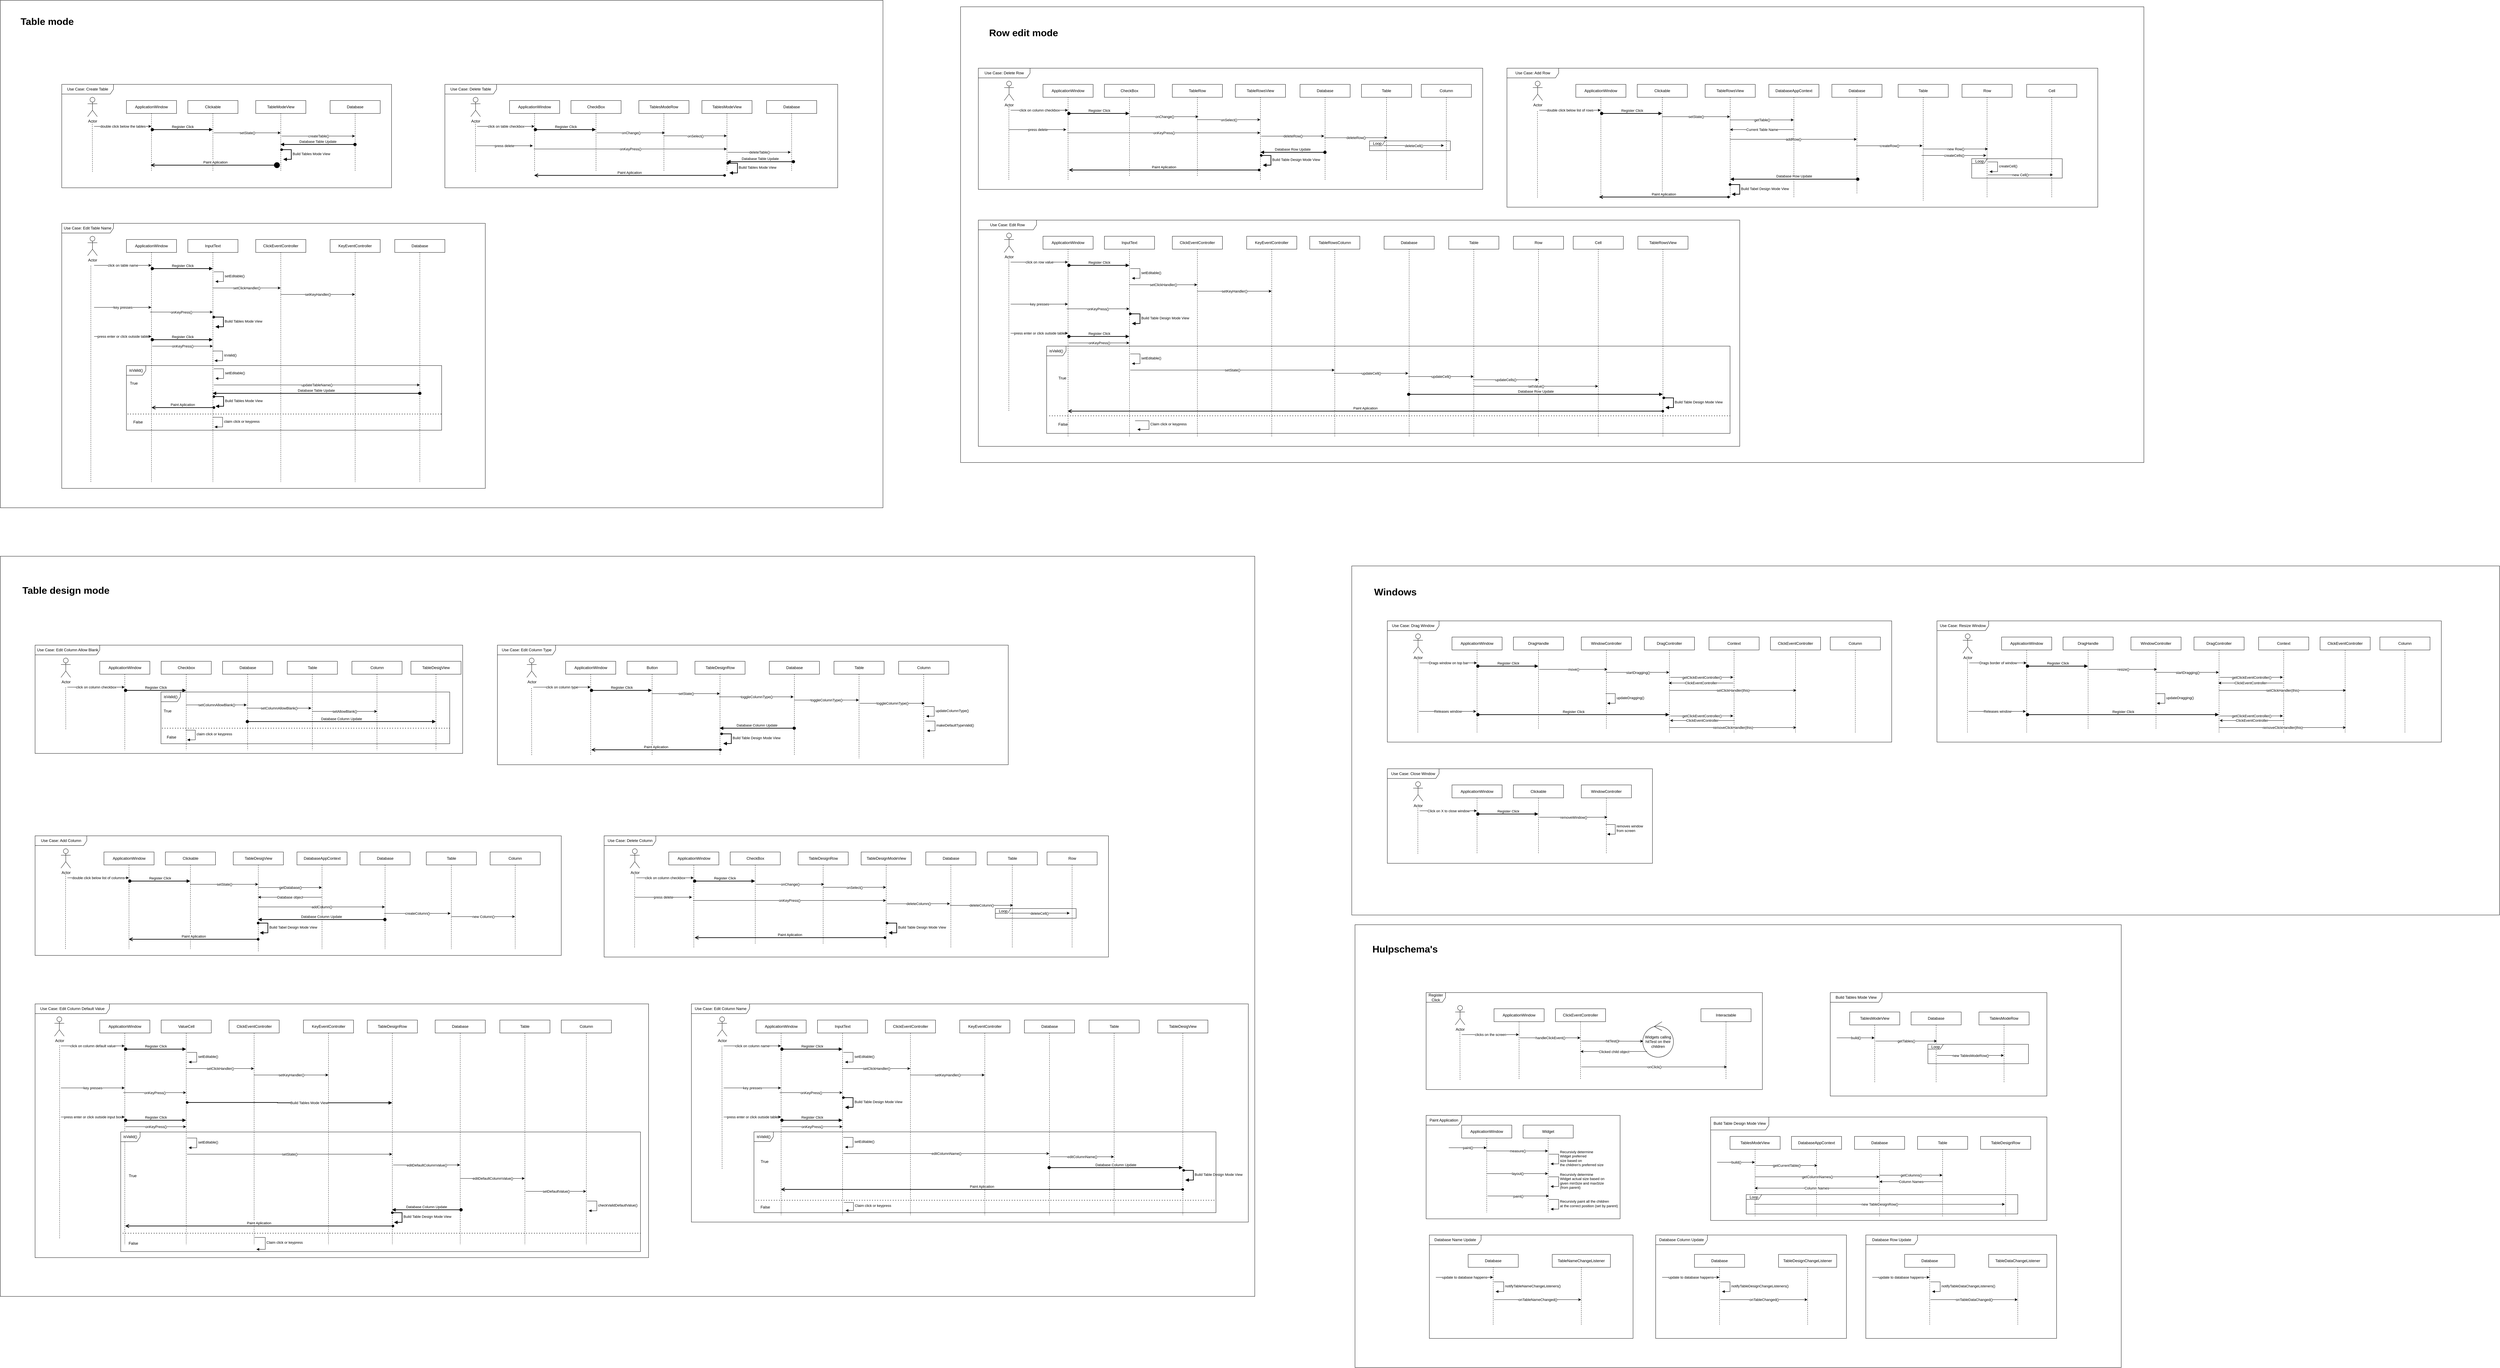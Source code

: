 <mxfile>
    <diagram name="Page-1" id="2YBvvXClWsGukQMizWep">
        <mxGraphModel dx="6920" dy="3295" grid="1" gridSize="10" guides="1" tooltips="1" connect="1" arrows="1" fold="1" page="1" pageScale="1" pageWidth="850" pageHeight="1100" math="0" shadow="0">
            <root>
                <mxCell id="0"/>
                <mxCell id="1" parent="0"/>
                <mxCell id="908" value="" style="rounded=0;whiteSpace=wrap;html=1;" parent="1" vertex="1">
                    <mxGeometry x="4060" y="2240" width="3550" height="1080" as="geometry"/>
                </mxCell>
                <mxCell id="758" value="" style="rounded=0;whiteSpace=wrap;html=1;" parent="1" vertex="1">
                    <mxGeometry x="2850" y="510" width="3660" height="1410" as="geometry"/>
                </mxCell>
                <mxCell id="755" value="" style="rounded=0;whiteSpace=wrap;html=1;" parent="1" vertex="1">
                    <mxGeometry x="-120" y="2210" width="3880" height="2290" as="geometry"/>
                </mxCell>
                <mxCell id="752" value="" style="rounded=0;whiteSpace=wrap;html=1;" parent="1" vertex="1">
                    <mxGeometry x="-120" y="490" width="2730" height="1570" as="geometry"/>
                </mxCell>
                <mxCell id="750" value="" style="rounded=0;whiteSpace=wrap;html=1;" parent="1" vertex="1">
                    <mxGeometry x="4070" y="3350" width="2370" height="1370" as="geometry"/>
                </mxCell>
                <mxCell id="2" value="Actor" style="shape=umlActor;verticalLabelPosition=bottom;verticalAlign=top;html=1;" parent="1" vertex="1">
                    <mxGeometry x="4380" y="3600" width="30" height="60" as="geometry"/>
                </mxCell>
                <mxCell id="8" value="ClickEventController" style="shape=umlLifeline;perimeter=lifelinePerimeter;whiteSpace=wrap;html=1;container=1;dropTarget=0;collapsible=0;recursiveResize=0;outlineConnect=0;portConstraint=eastwest;newEdgeStyle={&quot;curved&quot;:0,&quot;rounded&quot;:0};" parent="1" vertex="1">
                    <mxGeometry x="4690" y="3610" width="155" height="220" as="geometry"/>
                </mxCell>
                <mxCell id="10" value="Interactable" style="shape=umlLifeline;perimeter=lifelinePerimeter;whiteSpace=wrap;html=1;container=1;dropTarget=0;collapsible=0;recursiveResize=0;outlineConnect=0;portConstraint=eastwest;newEdgeStyle={&quot;curved&quot;:0,&quot;rounded&quot;:0};" parent="1" vertex="1">
                    <mxGeometry x="5140" y="3610" width="155" height="220" as="geometry"/>
                </mxCell>
                <mxCell id="11" value="" style="endArrow=none;dashed=1;html=1;" parent="1" edge="1">
                    <mxGeometry width="50" height="50" relative="1" as="geometry">
                        <mxPoint x="4395" y="3830" as="sourcePoint"/>
                        <mxPoint x="4394.5" y="3678.67" as="targetPoint"/>
                    </mxGeometry>
                </mxCell>
                <mxCell id="13" value="clicks on the screen" style="endArrow=classic;html=1;" parent="1" edge="1">
                    <mxGeometry relative="1" as="geometry">
                        <mxPoint x="4400" y="3690" as="sourcePoint"/>
                        <mxPoint x="4577" y="3690" as="targetPoint"/>
                    </mxGeometry>
                </mxCell>
                <mxCell id="15" value="" style="endArrow=classic;html=1;entryX=0.013;entryY=0.55;entryDx=0;entryDy=0;entryPerimeter=0;" parent="1" target="53" edge="1">
                    <mxGeometry relative="1" as="geometry">
                        <mxPoint x="4770" y="3710" as="sourcePoint"/>
                        <mxPoint x="4977" y="3710" as="targetPoint"/>
                    </mxGeometry>
                </mxCell>
                <mxCell id="16" value="hitTest()l" style="edgeLabel;resizable=0;html=1;;align=center;verticalAlign=middle;" parent="15" connectable="0" vertex="1">
                    <mxGeometry relative="1" as="geometry"/>
                </mxCell>
                <mxCell id="18" value="" style="endArrow=classic;html=1;" parent="1" edge="1">
                    <mxGeometry relative="1" as="geometry">
                        <mxPoint x="4770.002" y="3790" as="sourcePoint"/>
                        <mxPoint x="5220.54" y="3790" as="targetPoint"/>
                    </mxGeometry>
                </mxCell>
                <mxCell id="19" value="onClick()" style="edgeLabel;resizable=0;html=1;;align=center;verticalAlign=middle;" parent="18" connectable="0" vertex="1">
                    <mxGeometry relative="1" as="geometry"/>
                </mxCell>
                <mxCell id="20" value="ApplicationWindow" style="shape=umlLifeline;perimeter=lifelinePerimeter;whiteSpace=wrap;html=1;container=1;dropTarget=0;collapsible=0;recursiveResize=0;outlineConnect=0;portConstraint=eastwest;newEdgeStyle={&quot;curved&quot;:0,&quot;rounded&quot;:0};" parent="1" vertex="1">
                    <mxGeometry x="4500" y="3610" width="155" height="220" as="geometry"/>
                </mxCell>
                <mxCell id="21" value="" style="endArrow=classic;html=1;" parent="1" target="8" edge="1">
                    <mxGeometry relative="1" as="geometry">
                        <mxPoint x="4580" y="3700" as="sourcePoint"/>
                        <mxPoint x="4680" y="3700" as="targetPoint"/>
                    </mxGeometry>
                </mxCell>
                <mxCell id="22" value="handleClickEvent()" style="edgeLabel;resizable=0;html=1;;align=center;verticalAlign=middle;" parent="21" connectable="0" vertex="1">
                    <mxGeometry relative="1" as="geometry"/>
                </mxCell>
                <mxCell id="24" value="Register Click" style="shape=umlFrame;whiteSpace=wrap;html=1;pointerEvents=0;" parent="1" vertex="1">
                    <mxGeometry x="4290" y="3560" width="1040" height="300" as="geometry"/>
                </mxCell>
                <mxCell id="38" value="Actor" style="shape=umlActor;verticalLabelPosition=bottom;verticalAlign=top;html=1;" parent="1" vertex="1">
                    <mxGeometry x="150" y="790" width="30" height="60" as="geometry"/>
                </mxCell>
                <mxCell id="39" value="Clickable" style="shape=umlLifeline;perimeter=lifelinePerimeter;whiteSpace=wrap;html=1;container=1;dropTarget=0;collapsible=0;recursiveResize=0;outlineConnect=0;portConstraint=eastwest;newEdgeStyle={&quot;curved&quot;:0,&quot;rounded&quot;:0};" parent="1" vertex="1">
                    <mxGeometry x="460" y="800" width="155" height="220" as="geometry"/>
                </mxCell>
                <mxCell id="40" value="TableModeView" style="shape=umlLifeline;perimeter=lifelinePerimeter;whiteSpace=wrap;html=1;container=1;dropTarget=0;collapsible=0;recursiveResize=0;outlineConnect=0;portConstraint=eastwest;newEdgeStyle={&quot;curved&quot;:0,&quot;rounded&quot;:0};" parent="1" vertex="1">
                    <mxGeometry x="670" y="800" width="155" height="220" as="geometry"/>
                </mxCell>
                <mxCell id="62" value="Build Tables Mode View" style="html=1;align=left;spacingLeft=2;endArrow=block;rounded=0;edgeStyle=orthogonalEdgeStyle;curved=0;rounded=0;strokeWidth=2;startArrow=oval;startFill=1;" parent="40" edge="1">
                    <mxGeometry x="-0.004" relative="1" as="geometry">
                        <mxPoint x="80" y="152" as="sourcePoint"/>
                        <Array as="points">
                            <mxPoint x="110" y="182"/>
                        </Array>
                        <mxPoint x="85" y="182" as="targetPoint"/>
                        <mxPoint as="offset"/>
                    </mxGeometry>
                </mxCell>
                <mxCell id="41" value="Database" style="shape=umlLifeline;perimeter=lifelinePerimeter;whiteSpace=wrap;html=1;container=1;dropTarget=0;collapsible=0;recursiveResize=0;outlineConnect=0;portConstraint=eastwest;newEdgeStyle={&quot;curved&quot;:0,&quot;rounded&quot;:0};" parent="1" vertex="1">
                    <mxGeometry x="900" y="800" width="155" height="220" as="geometry"/>
                </mxCell>
                <mxCell id="42" value="" style="endArrow=none;dashed=1;html=1;" parent="1" edge="1">
                    <mxGeometry width="50" height="50" relative="1" as="geometry">
                        <mxPoint x="165" y="1020" as="sourcePoint"/>
                        <mxPoint x="164.5" y="868.67" as="targetPoint"/>
                    </mxGeometry>
                </mxCell>
                <mxCell id="43" value="double click below the tables" style="endArrow=classic;html=1;" parent="1" edge="1">
                    <mxGeometry relative="1" as="geometry">
                        <mxPoint x="170" y="880" as="sourcePoint"/>
                        <mxPoint x="347" y="880" as="targetPoint"/>
                    </mxGeometry>
                </mxCell>
                <mxCell id="44" value="" style="endArrow=classic;html=1;" parent="1" target="40" edge="1">
                    <mxGeometry relative="1" as="geometry">
                        <mxPoint x="540" y="900" as="sourcePoint"/>
                        <mxPoint x="640" y="900" as="targetPoint"/>
                    </mxGeometry>
                </mxCell>
                <mxCell id="45" value="setState()" style="edgeLabel;resizable=0;html=1;;align=center;verticalAlign=middle;" parent="44" connectable="0" vertex="1">
                    <mxGeometry relative="1" as="geometry"/>
                </mxCell>
                <mxCell id="46" value="" style="endArrow=classic;html=1;" parent="1" target="41" edge="1">
                    <mxGeometry relative="1" as="geometry">
                        <mxPoint x="750" y="910" as="sourcePoint"/>
                        <mxPoint x="850" y="910" as="targetPoint"/>
                    </mxGeometry>
                </mxCell>
                <mxCell id="47" value="createTable()" style="edgeLabel;resizable=0;html=1;;align=center;verticalAlign=middle;" parent="46" connectable="0" vertex="1">
                    <mxGeometry relative="1" as="geometry"/>
                </mxCell>
                <mxCell id="48" value="ApplicationWindow" style="shape=umlLifeline;perimeter=lifelinePerimeter;whiteSpace=wrap;html=1;container=1;dropTarget=0;collapsible=0;recursiveResize=0;outlineConnect=0;portConstraint=eastwest;newEdgeStyle={&quot;curved&quot;:0,&quot;rounded&quot;:0};" parent="1" vertex="1">
                    <mxGeometry x="270" y="800" width="155" height="220" as="geometry"/>
                </mxCell>
                <mxCell id="51" value="Register Click" style="html=1;verticalAlign=bottom;startArrow=oval;startFill=1;endArrow=block;startSize=8;curved=0;rounded=0;strokeWidth=2;" parent="1" target="39" edge="1">
                    <mxGeometry width="60" relative="1" as="geometry">
                        <mxPoint x="350" y="890" as="sourcePoint"/>
                        <mxPoint x="410" y="890" as="targetPoint"/>
                    </mxGeometry>
                </mxCell>
                <mxCell id="53" value="Widgets calling hitTest on their children" style="ellipse;shape=umlControl;whiteSpace=wrap;html=1;" parent="1" vertex="1">
                    <mxGeometry x="4960" y="3650" width="95" height="110" as="geometry"/>
                </mxCell>
                <mxCell id="54" value="" style="endArrow=classic;html=1;exitX=0.143;exitY=0.839;exitDx=0;exitDy=0;exitPerimeter=0;" parent="1" source="53" target="8" edge="1">
                    <mxGeometry relative="1" as="geometry">
                        <mxPoint x="4680" y="3750" as="sourcePoint"/>
                        <mxPoint x="4780" y="3750" as="targetPoint"/>
                    </mxGeometry>
                </mxCell>
                <mxCell id="55" value="Clicked child object" style="edgeLabel;resizable=0;html=1;;align=center;verticalAlign=middle;" parent="54" connectable="0" vertex="1">
                    <mxGeometry relative="1" as="geometry"/>
                </mxCell>
                <mxCell id="63" value="Use Case: Create Table" style="shape=umlFrame;whiteSpace=wrap;html=1;pointerEvents=0;width=160;height=30;" parent="1" vertex="1">
                    <mxGeometry x="70" y="750" width="1020" height="320" as="geometry"/>
                </mxCell>
                <mxCell id="65" value="Widget" style="shape=umlLifeline;perimeter=lifelinePerimeter;whiteSpace=wrap;html=1;container=1;dropTarget=0;collapsible=0;recursiveResize=0;outlineConnect=0;portConstraint=eastwest;newEdgeStyle={&quot;curved&quot;:0,&quot;rounded&quot;:0};" parent="1" vertex="1">
                    <mxGeometry x="4590" y="3970" width="155" height="270" as="geometry"/>
                </mxCell>
                <mxCell id="75" value="ApplicationWindow" style="shape=umlLifeline;perimeter=lifelinePerimeter;whiteSpace=wrap;html=1;container=1;dropTarget=0;collapsible=0;recursiveResize=0;outlineConnect=0;portConstraint=eastwest;newEdgeStyle={&quot;curved&quot;:0,&quot;rounded&quot;:0};" parent="1" vertex="1">
                    <mxGeometry x="4400" y="3970" width="155" height="270" as="geometry"/>
                </mxCell>
                <mxCell id="80" value="" style="endArrow=classic;html=1;" parent="1" edge="1">
                    <mxGeometry relative="1" as="geometry">
                        <mxPoint x="4477.259" y="4050" as="sourcePoint"/>
                        <mxPoint x="4667" y="4050" as="targetPoint"/>
                    </mxGeometry>
                </mxCell>
                <mxCell id="81" value="measure()" style="edgeLabel;resizable=0;html=1;;align=center;verticalAlign=middle;" parent="80" connectable="0" vertex="1">
                    <mxGeometry relative="1" as="geometry"/>
                </mxCell>
                <mxCell id="83" value="" style="endArrow=classic;html=1;" parent="1" target="75" edge="1">
                    <mxGeometry relative="1" as="geometry">
                        <mxPoint x="4360" y="4040" as="sourcePoint"/>
                        <mxPoint x="4460" y="4040" as="targetPoint"/>
                    </mxGeometry>
                </mxCell>
                <mxCell id="84" value="paint()" style="edgeLabel;resizable=0;html=1;;align=center;verticalAlign=middle;" parent="83" connectable="0" vertex="1">
                    <mxGeometry relative="1" as="geometry"/>
                </mxCell>
                <mxCell id="85" value="Recursivly determine&amp;nbsp;&lt;div&gt;Widget preferred&lt;/div&gt;&lt;div&gt;size based&amp;nbsp;&lt;span style=&quot;background-color: light-dark(#ffffff, var(--ge-dark-color, #121212));&quot;&gt;on&amp;nbsp;&lt;/span&gt;&lt;/div&gt;&lt;div&gt;&lt;span style=&quot;background-color: light-dark(#ffffff, var(--ge-dark-color, #121212));&quot;&gt;the children&#39;s preferred size&lt;/span&gt;&lt;/div&gt;" style="html=1;align=left;spacingLeft=2;endArrow=block;rounded=0;edgeStyle=orthogonalEdgeStyle;curved=0;rounded=0;" parent="1" edge="1">
                    <mxGeometry relative="1" as="geometry">
                        <mxPoint x="4670" y="4060" as="sourcePoint"/>
                        <Array as="points">
                            <mxPoint x="4700" y="4090"/>
                        </Array>
                        <mxPoint x="4675" y="4090" as="targetPoint"/>
                    </mxGeometry>
                </mxCell>
                <mxCell id="86" value="" style="endArrow=classic;html=1;" parent="1" edge="1">
                    <mxGeometry relative="1" as="geometry">
                        <mxPoint x="4477.259" y="4120" as="sourcePoint"/>
                        <mxPoint x="4667" y="4120" as="targetPoint"/>
                    </mxGeometry>
                </mxCell>
                <mxCell id="87" value="layout()" style="edgeLabel;resizable=0;html=1;;align=center;verticalAlign=middle;" parent="86" connectable="0" vertex="1">
                    <mxGeometry relative="1" as="geometry"/>
                </mxCell>
                <mxCell id="88" value="Recursivly determine&amp;nbsp;&lt;div&gt;Widget actual&amp;nbsp;&lt;span style=&quot;background-color: light-dark(#ffffff, var(--ge-dark-color, #121212));&quot;&gt;size based&amp;nbsp;&lt;/span&gt;&lt;span style=&quot;background-color: light-dark(#ffffff, var(--ge-dark-color, #121212));&quot;&gt;on&amp;nbsp;&lt;/span&gt;&lt;/div&gt;&lt;div&gt;&lt;span style=&quot;background-color: light-dark(#ffffff, var(--ge-dark-color, #121212));&quot;&gt;given minSize and maxSIze&lt;/span&gt;&lt;/div&gt;&lt;div&gt;&lt;span style=&quot;background-color: light-dark(#ffffff, var(--ge-dark-color, #121212));&quot;&gt;(from parent)&amp;nbsp;&lt;/span&gt;&lt;/div&gt;" style="html=1;align=left;spacingLeft=2;endArrow=block;rounded=0;edgeStyle=orthogonalEdgeStyle;curved=0;rounded=0;" parent="1" edge="1">
                    <mxGeometry relative="1" as="geometry">
                        <mxPoint x="4670" y="4130" as="sourcePoint"/>
                        <Array as="points">
                            <mxPoint x="4700" y="4160"/>
                        </Array>
                        <mxPoint x="4675" y="4160" as="targetPoint"/>
                    </mxGeometry>
                </mxCell>
                <mxCell id="89" value="" style="endArrow=classic;html=1;" parent="1" edge="1">
                    <mxGeometry relative="1" as="geometry">
                        <mxPoint x="4479.999" y="4189.26" as="sourcePoint"/>
                        <mxPoint x="4669.74" y="4189.26" as="targetPoint"/>
                    </mxGeometry>
                </mxCell>
                <mxCell id="90" value="paint()" style="edgeLabel;resizable=0;html=1;;align=center;verticalAlign=middle;" parent="89" connectable="0" vertex="1">
                    <mxGeometry relative="1" as="geometry"/>
                </mxCell>
                <mxCell id="91" value="Recursivly paint all the children&amp;nbsp;&lt;div&gt;at the correct position&lt;span style=&quot;background-color: light-dark(#ffffff, var(--ge-dark-color, #121212));&quot;&gt;&amp;nbsp;(set by parent)&lt;/span&gt;&lt;/div&gt;" style="html=1;align=left;spacingLeft=2;endArrow=block;rounded=0;edgeStyle=orthogonalEdgeStyle;curved=0;rounded=0;" parent="1" edge="1">
                    <mxGeometry relative="1" as="geometry">
                        <mxPoint x="4670" y="4200" as="sourcePoint"/>
                        <Array as="points">
                            <mxPoint x="4700" y="4230"/>
                        </Array>
                        <mxPoint x="4675" y="4230" as="targetPoint"/>
                    </mxGeometry>
                </mxCell>
                <mxCell id="92" value="Paint Application" style="shape=umlFrame;whiteSpace=wrap;html=1;pointerEvents=0;width=110;height=30;" parent="1" vertex="1">
                    <mxGeometry x="4290" y="3940" width="600" height="320" as="geometry"/>
                </mxCell>
                <mxCell id="93" value="Paint Aplication" style="html=1;verticalAlign=bottom;startArrow=circle;startFill=1;endArrow=open;startSize=6;endSize=8;curved=0;rounded=0;strokeWidth=2;" parent="1" edge="1">
                    <mxGeometry width="80" relative="1" as="geometry">
                        <mxPoint x="745.54" y="1000" as="sourcePoint"/>
                        <mxPoint x="345.002" y="1000" as="targetPoint"/>
                    </mxGeometry>
                </mxCell>
                <mxCell id="95" value="Actor" style="shape=umlActor;verticalLabelPosition=bottom;verticalAlign=top;html=1;" parent="1" vertex="1">
                    <mxGeometry x="150" y="1220" width="30" height="60" as="geometry"/>
                </mxCell>
                <mxCell id="96" value="InputText" style="shape=umlLifeline;perimeter=lifelinePerimeter;whiteSpace=wrap;html=1;container=1;dropTarget=0;collapsible=0;recursiveResize=0;outlineConnect=0;portConstraint=eastwest;newEdgeStyle={&quot;curved&quot;:0,&quot;rounded&quot;:0};" parent="1" vertex="1">
                    <mxGeometry x="460" y="1230" width="155" height="750" as="geometry"/>
                </mxCell>
                <mxCell id="97" value="ClickEventController" style="shape=umlLifeline;perimeter=lifelinePerimeter;whiteSpace=wrap;html=1;container=1;dropTarget=0;collapsible=0;recursiveResize=0;outlineConnect=0;portConstraint=eastwest;newEdgeStyle={&quot;curved&quot;:0,&quot;rounded&quot;:0};" parent="1" vertex="1">
                    <mxGeometry x="670" y="1230" width="155" height="750" as="geometry"/>
                </mxCell>
                <mxCell id="99" value="KeyEventController" style="shape=umlLifeline;perimeter=lifelinePerimeter;whiteSpace=wrap;html=1;container=1;dropTarget=0;collapsible=0;recursiveResize=0;outlineConnect=0;portConstraint=eastwest;newEdgeStyle={&quot;curved&quot;:0,&quot;rounded&quot;:0};" parent="1" vertex="1">
                    <mxGeometry x="900" y="1230" width="155" height="750" as="geometry"/>
                </mxCell>
                <mxCell id="101" value="click on table name" style="endArrow=classic;html=1;" parent="1" edge="1">
                    <mxGeometry relative="1" as="geometry">
                        <mxPoint x="170" y="1310" as="sourcePoint"/>
                        <mxPoint x="347" y="1310" as="targetPoint"/>
                    </mxGeometry>
                </mxCell>
                <mxCell id="106" value="ApplicationWindow" style="shape=umlLifeline;perimeter=lifelinePerimeter;whiteSpace=wrap;html=1;container=1;dropTarget=0;collapsible=0;recursiveResize=0;outlineConnect=0;portConstraint=eastwest;newEdgeStyle={&quot;curved&quot;:0,&quot;rounded&quot;:0};" parent="1" vertex="1">
                    <mxGeometry x="270" y="1230" width="155" height="750" as="geometry"/>
                </mxCell>
                <mxCell id="107" value="Register Click" style="html=1;verticalAlign=bottom;startArrow=oval;startFill=1;endArrow=block;startSize=8;curved=0;rounded=0;strokeWidth=2;" parent="1" target="96" edge="1">
                    <mxGeometry width="60" relative="1" as="geometry">
                        <mxPoint x="350" y="1320" as="sourcePoint"/>
                        <mxPoint x="410" y="1320" as="targetPoint"/>
                    </mxGeometry>
                </mxCell>
                <mxCell id="108" value="Use Case: Edit Table Name" style="shape=umlFrame;whiteSpace=wrap;html=1;pointerEvents=0;width=160;height=30;" parent="1" vertex="1">
                    <mxGeometry x="70" y="1180" width="1310" height="820" as="geometry"/>
                </mxCell>
                <mxCell id="110" value="setEditable()" style="html=1;align=left;spacingLeft=2;endArrow=block;rounded=0;edgeStyle=orthogonalEdgeStyle;curved=0;rounded=0;" parent="1" edge="1">
                    <mxGeometry relative="1" as="geometry">
                        <mxPoint x="540" y="1330" as="sourcePoint"/>
                        <Array as="points">
                            <mxPoint x="570" y="1360"/>
                        </Array>
                        <mxPoint x="545" y="1360" as="targetPoint"/>
                    </mxGeometry>
                </mxCell>
                <mxCell id="112" value="" style="endArrow=classic;html=1;" parent="1" edge="1">
                    <mxGeometry relative="1" as="geometry">
                        <mxPoint x="536.462" y="1380" as="sourcePoint"/>
                        <mxPoint x="747" y="1380" as="targetPoint"/>
                    </mxGeometry>
                </mxCell>
                <mxCell id="113" value="setClickHandler()" style="edgeLabel;resizable=0;html=1;;align=center;verticalAlign=middle;" parent="112" connectable="0" vertex="1">
                    <mxGeometry relative="1" as="geometry"/>
                </mxCell>
                <mxCell id="114" value="" style="endArrow=classic;html=1;" parent="1" edge="1">
                    <mxGeometry relative="1" as="geometry">
                        <mxPoint x="747.13" y="1400" as="sourcePoint"/>
                        <mxPoint x="977" y="1400" as="targetPoint"/>
                    </mxGeometry>
                </mxCell>
                <mxCell id="115" value="setKeyHandler()" style="edgeLabel;resizable=0;html=1;;align=center;verticalAlign=middle;" parent="114" connectable="0" vertex="1">
                    <mxGeometry relative="1" as="geometry"/>
                </mxCell>
                <mxCell id="116" value="" style="endArrow=classic;html=1;" parent="1" edge="1">
                    <mxGeometry relative="1" as="geometry">
                        <mxPoint x="170" y="1440" as="sourcePoint"/>
                        <mxPoint x="347" y="1440" as="targetPoint"/>
                    </mxGeometry>
                </mxCell>
                <mxCell id="117" value="key presses" style="edgeLabel;resizable=0;html=1;;align=center;verticalAlign=middle;" parent="116" connectable="0" vertex="1">
                    <mxGeometry relative="1" as="geometry"/>
                </mxCell>
                <mxCell id="118" value="Actor" style="shape=umlActor;verticalLabelPosition=bottom;verticalAlign=top;html=1;" parent="1" vertex="1">
                    <mxGeometry x="1335" y="790" width="30" height="60" as="geometry"/>
                </mxCell>
                <mxCell id="119" value="CheckBox" style="shape=umlLifeline;perimeter=lifelinePerimeter;whiteSpace=wrap;html=1;container=1;dropTarget=0;collapsible=0;recursiveResize=0;outlineConnect=0;portConstraint=eastwest;newEdgeStyle={&quot;curved&quot;:0,&quot;rounded&quot;:0};" parent="1" vertex="1">
                    <mxGeometry x="1645" y="800" width="155" height="220" as="geometry"/>
                </mxCell>
                <mxCell id="120" value="TablesModeRow" style="shape=umlLifeline;perimeter=lifelinePerimeter;whiteSpace=wrap;html=1;container=1;dropTarget=0;collapsible=0;recursiveResize=0;outlineConnect=0;portConstraint=eastwest;newEdgeStyle={&quot;curved&quot;:0,&quot;rounded&quot;:0};" parent="1" vertex="1">
                    <mxGeometry x="1855" y="800" width="155" height="220" as="geometry"/>
                </mxCell>
                <mxCell id="121" value="TablesModeView" style="shape=umlLifeline;perimeter=lifelinePerimeter;whiteSpace=wrap;html=1;container=1;dropTarget=0;collapsible=0;recursiveResize=0;outlineConnect=0;portConstraint=eastwest;newEdgeStyle={&quot;curved&quot;:0,&quot;rounded&quot;:0};" parent="1" vertex="1">
                    <mxGeometry x="2050" y="800" width="155" height="220" as="geometry"/>
                </mxCell>
                <mxCell id="122" value="" style="endArrow=none;dashed=1;html=1;" parent="1" edge="1">
                    <mxGeometry width="50" height="50" relative="1" as="geometry">
                        <mxPoint x="1350" y="1020" as="sourcePoint"/>
                        <mxPoint x="1349.5" y="868.67" as="targetPoint"/>
                    </mxGeometry>
                </mxCell>
                <mxCell id="123" value="click on table checkbox" style="endArrow=classic;html=1;" parent="1" edge="1">
                    <mxGeometry relative="1" as="geometry">
                        <mxPoint x="1355" y="880" as="sourcePoint"/>
                        <mxPoint x="1532" y="880" as="targetPoint"/>
                    </mxGeometry>
                </mxCell>
                <mxCell id="124" value="ApplicationWindow" style="shape=umlLifeline;perimeter=lifelinePerimeter;whiteSpace=wrap;html=1;container=1;dropTarget=0;collapsible=0;recursiveResize=0;outlineConnect=0;portConstraint=eastwest;newEdgeStyle={&quot;curved&quot;:0,&quot;rounded&quot;:0};" parent="1" vertex="1">
                    <mxGeometry x="1455" y="800" width="155" height="220" as="geometry"/>
                </mxCell>
                <mxCell id="125" value="Register Click" style="html=1;verticalAlign=bottom;startArrow=oval;startFill=1;endArrow=block;startSize=8;curved=0;rounded=0;strokeWidth=2;" parent="1" target="119" edge="1">
                    <mxGeometry width="60" relative="1" as="geometry">
                        <mxPoint x="1535" y="890" as="sourcePoint"/>
                        <mxPoint x="1595" y="890" as="targetPoint"/>
                    </mxGeometry>
                </mxCell>
                <mxCell id="126" value="Use Case: Delete Table" style="shape=umlFrame;whiteSpace=wrap;html=1;pointerEvents=0;width=160;height=30;" parent="1" vertex="1">
                    <mxGeometry x="1255" y="750" width="1215" height="320" as="geometry"/>
                </mxCell>
                <mxCell id="128" value="" style="endArrow=classic;html=1;" parent="1" edge="1">
                    <mxGeometry relative="1" as="geometry">
                        <mxPoint x="1725.002" y="900" as="sourcePoint"/>
                        <mxPoint x="1935.54" y="900" as="targetPoint"/>
                    </mxGeometry>
                </mxCell>
                <mxCell id="129" value="onChange()" style="edgeLabel;resizable=0;html=1;;align=center;verticalAlign=middle;" parent="128" connectable="0" vertex="1">
                    <mxGeometry relative="1" as="geometry"/>
                </mxCell>
                <mxCell id="130" value="" style="endArrow=classic;html=1;" parent="1" target="121" edge="1">
                    <mxGeometry relative="1" as="geometry">
                        <mxPoint x="1932.13" y="909.29" as="sourcePoint"/>
                        <mxPoint x="2162" y="909.29" as="targetPoint"/>
                    </mxGeometry>
                </mxCell>
                <mxCell id="131" value="onSelect()" style="edgeLabel;resizable=0;html=1;;align=center;verticalAlign=middle;" parent="130" connectable="0" vertex="1">
                    <mxGeometry relative="1" as="geometry"/>
                </mxCell>
                <mxCell id="132" value="" style="endArrow=classic;html=1;" parent="1" edge="1">
                    <mxGeometry relative="1" as="geometry">
                        <mxPoint x="1350" y="940" as="sourcePoint"/>
                        <mxPoint x="1527" y="940" as="targetPoint"/>
                    </mxGeometry>
                </mxCell>
                <mxCell id="133" value="press delete" style="edgeLabel;resizable=0;html=1;;align=center;verticalAlign=middle;" parent="132" connectable="0" vertex="1">
                    <mxGeometry relative="1" as="geometry"/>
                </mxCell>
                <mxCell id="195" value="Actor" style="shape=umlActor;verticalLabelPosition=bottom;verticalAlign=top;html=1;" parent="1" vertex="1">
                    <mxGeometry x="67.5" y="3115" width="30" height="60" as="geometry"/>
                </mxCell>
                <mxCell id="196" value="Clickable" style="shape=umlLifeline;perimeter=lifelinePerimeter;whiteSpace=wrap;html=1;container=1;dropTarget=0;collapsible=0;recursiveResize=0;outlineConnect=0;portConstraint=eastwest;newEdgeStyle={&quot;curved&quot;:0,&quot;rounded&quot;:0};" parent="1" vertex="1">
                    <mxGeometry x="390.5" y="3125" width="155" height="300" as="geometry"/>
                </mxCell>
                <mxCell id="197" value="TableDesigView" style="shape=umlLifeline;perimeter=lifelinePerimeter;whiteSpace=wrap;html=1;container=1;dropTarget=0;collapsible=0;recursiveResize=0;outlineConnect=0;portConstraint=eastwest;newEdgeStyle={&quot;curved&quot;:0,&quot;rounded&quot;:0};" parent="1" vertex="1">
                    <mxGeometry x="600.5" y="3125" width="155" height="310" as="geometry"/>
                </mxCell>
                <mxCell id="198" value="Database" style="shape=umlLifeline;perimeter=lifelinePerimeter;whiteSpace=wrap;html=1;container=1;dropTarget=0;collapsible=0;recursiveResize=0;outlineConnect=0;portConstraint=eastwest;newEdgeStyle={&quot;curved&quot;:0,&quot;rounded&quot;:0};" parent="1" vertex="1">
                    <mxGeometry x="992.5" y="3125" width="155" height="300" as="geometry"/>
                </mxCell>
                <mxCell id="200" value="double click below list of columns" style="endArrow=classic;html=1;" parent="1" target="201" edge="1">
                    <mxGeometry relative="1" as="geometry">
                        <mxPoint x="87.5" y="3205" as="sourcePoint"/>
                        <mxPoint x="264.5" y="3205" as="targetPoint"/>
                    </mxGeometry>
                </mxCell>
                <mxCell id="201" value="ApplicationWindow" style="shape=umlLifeline;perimeter=lifelinePerimeter;whiteSpace=wrap;html=1;container=1;dropTarget=0;collapsible=0;recursiveResize=0;outlineConnect=0;portConstraint=eastwest;newEdgeStyle={&quot;curved&quot;:0,&quot;rounded&quot;:0};" parent="1" vertex="1">
                    <mxGeometry x="200.5" y="3125" width="155" height="300" as="geometry"/>
                </mxCell>
                <mxCell id="202" value="Register Click" style="html=1;verticalAlign=bottom;startArrow=oval;startFill=1;endArrow=block;startSize=8;curved=0;rounded=0;strokeWidth=2;" parent="1" target="196" edge="1">
                    <mxGeometry width="60" relative="1" as="geometry">
                        <mxPoint x="280.5" y="3215" as="sourcePoint"/>
                        <mxPoint x="340.5" y="3215" as="targetPoint"/>
                    </mxGeometry>
                </mxCell>
                <mxCell id="203" value="Use Case: Add Column" style="shape=umlFrame;whiteSpace=wrap;html=1;pointerEvents=0;width=160;height=30;" parent="1" vertex="1">
                    <mxGeometry x="-12.5" y="3075" width="1627.5" height="370" as="geometry"/>
                </mxCell>
                <mxCell id="205" value="" style="endArrow=classic;html=1;" parent="1" edge="1">
                    <mxGeometry relative="1" as="geometry">
                        <mxPoint x="466.962" y="3225" as="sourcePoint"/>
                        <mxPoint x="677.5" y="3225" as="targetPoint"/>
                    </mxGeometry>
                </mxCell>
                <mxCell id="206" value="setState()" style="edgeLabel;resizable=0;html=1;;align=center;verticalAlign=middle;" parent="205" connectable="0" vertex="1">
                    <mxGeometry relative="1" as="geometry"/>
                </mxCell>
                <mxCell id="207" value="" style="endArrow=classic;html=1;" parent="1" target="198" edge="1">
                    <mxGeometry relative="1" as="geometry">
                        <mxPoint x="677.63" y="3295" as="sourcePoint"/>
                        <mxPoint x="907.5" y="3295" as="targetPoint"/>
                    </mxGeometry>
                </mxCell>
                <mxCell id="208" value="addColumn()" style="edgeLabel;resizable=0;html=1;;align=center;verticalAlign=middle;" parent="207" connectable="0" vertex="1">
                    <mxGeometry relative="1" as="geometry"/>
                </mxCell>
                <mxCell id="212" value="DatabaseAppContext" style="shape=umlLifeline;perimeter=lifelinePerimeter;whiteSpace=wrap;html=1;container=1;dropTarget=0;collapsible=0;recursiveResize=0;outlineConnect=0;portConstraint=eastwest;newEdgeStyle={&quot;curved&quot;:0,&quot;rounded&quot;:0};" parent="1" vertex="1">
                    <mxGeometry x="797.5" y="3125" width="155" height="300" as="geometry"/>
                </mxCell>
                <mxCell id="213" value="" style="endArrow=classic;html=1;" parent="1" source="197" target="212" edge="1">
                    <mxGeometry relative="1" as="geometry">
                        <mxPoint x="476.962" y="3235" as="sourcePoint"/>
                        <mxPoint x="687.5" y="3235" as="targetPoint"/>
                        <Array as="points">
                            <mxPoint x="707.5" y="3235"/>
                        </Array>
                    </mxGeometry>
                </mxCell>
                <mxCell id="214" value="getDatabase()" style="edgeLabel;resizable=0;html=1;;align=center;verticalAlign=middle;" parent="213" connectable="0" vertex="1">
                    <mxGeometry relative="1" as="geometry"/>
                </mxCell>
                <mxCell id="216" value="" style="endArrow=classic;html=1;" parent="1" edge="1">
                    <mxGeometry relative="1" as="geometry">
                        <mxPoint x="874.5" y="3265" as="sourcePoint"/>
                        <mxPoint x="677.25" y="3265" as="targetPoint"/>
                    </mxGeometry>
                </mxCell>
                <mxCell id="217" value="Database object" style="edgeLabel;resizable=0;html=1;;align=center;verticalAlign=middle;" parent="216" connectable="0" vertex="1">
                    <mxGeometry relative="1" as="geometry"/>
                </mxCell>
                <mxCell id="218" value="Table" style="shape=umlLifeline;perimeter=lifelinePerimeter;whiteSpace=wrap;html=1;container=1;dropTarget=0;collapsible=0;recursiveResize=0;outlineConnect=0;portConstraint=eastwest;newEdgeStyle={&quot;curved&quot;:0,&quot;rounded&quot;:0};" parent="1" vertex="1">
                    <mxGeometry x="1197.5" y="3125" width="155" height="300" as="geometry"/>
                </mxCell>
                <mxCell id="219" value="" style="endArrow=classic;html=1;" parent="1" edge="1">
                    <mxGeometry relative="1" as="geometry">
                        <mxPoint x="1067.5" y="3315" as="sourcePoint"/>
                        <mxPoint x="1272.75" y="3315" as="targetPoint"/>
                    </mxGeometry>
                </mxCell>
                <mxCell id="220" value="createColumn()" style="edgeLabel;resizable=0;html=1;;align=center;verticalAlign=middle;" parent="219" connectable="0" vertex="1">
                    <mxGeometry relative="1" as="geometry"/>
                </mxCell>
                <mxCell id="221" value="Build Tabel Design Mode View" style="html=1;align=left;spacingLeft=2;endArrow=block;rounded=0;edgeStyle=orthogonalEdgeStyle;curved=0;rounded=0;strokeWidth=2;startArrow=oval;startFill=1;" parent="1" edge="1">
                    <mxGeometry relative="1" as="geometry">
                        <mxPoint x="677.5" y="3345" as="sourcePoint"/>
                        <Array as="points">
                            <mxPoint x="707.5" y="3375"/>
                        </Array>
                        <mxPoint x="682.5" y="3375" as="targetPoint"/>
                    </mxGeometry>
                </mxCell>
                <mxCell id="222" value="Paint Aplication" style="html=1;verticalAlign=bottom;startArrow=oval;startFill=1;endArrow=open;startSize=6;endSize=8;curved=0;rounded=0;strokeWidth=2;" parent="1" edge="1">
                    <mxGeometry width="80" relative="1" as="geometry">
                        <mxPoint x="677.5" y="3395" as="sourcePoint"/>
                        <mxPoint x="277.25" y="3395" as="targetPoint"/>
                    </mxGeometry>
                </mxCell>
                <mxCell id="223" value="" style="endArrow=none;dashed=1;html=1;" parent="1" edge="1">
                    <mxGeometry width="50" height="50" relative="1" as="geometry">
                        <mxPoint x="81.5" y="3425" as="sourcePoint"/>
                        <mxPoint x="81.88" y="3195" as="targetPoint"/>
                    </mxGeometry>
                </mxCell>
                <mxCell id="226" value="build()" style="endArrow=classic;html=1;" parent="1" edge="1">
                    <mxGeometry relative="1" as="geometry">
                        <mxPoint x="5560" y="3700" as="sourcePoint"/>
                        <mxPoint x="5677" y="3700" as="targetPoint"/>
                    </mxGeometry>
                </mxCell>
                <mxCell id="227" value="" style="endArrow=classic;html=1;" parent="1" edge="1">
                    <mxGeometry relative="1" as="geometry">
                        <mxPoint x="5870" y="3754.44" as="sourcePoint"/>
                        <mxPoint x="6077" y="3754.44" as="targetPoint"/>
                    </mxGeometry>
                </mxCell>
                <mxCell id="228" value="new TablesModeRow()" style="edgeLabel;resizable=0;html=1;;align=center;verticalAlign=middle;" parent="227" connectable="0" vertex="1">
                    <mxGeometry relative="1" as="geometry"/>
                </mxCell>
                <mxCell id="234" value="Database" style="shape=umlLifeline;perimeter=lifelinePerimeter;whiteSpace=wrap;html=1;container=1;dropTarget=0;collapsible=0;recursiveResize=0;outlineConnect=0;portConstraint=eastwest;newEdgeStyle={&quot;curved&quot;:0,&quot;rounded&quot;:0};" parent="1" vertex="1">
                    <mxGeometry x="5790" y="3620" width="155" height="220" as="geometry"/>
                </mxCell>
                <mxCell id="235" value="TablesModeRow" style="shape=umlLifeline;perimeter=lifelinePerimeter;whiteSpace=wrap;html=1;container=1;dropTarget=0;collapsible=0;recursiveResize=0;outlineConnect=0;portConstraint=eastwest;newEdgeStyle={&quot;curved&quot;:0,&quot;rounded&quot;:0};" parent="1" vertex="1">
                    <mxGeometry x="6000" y="3620" width="155" height="220" as="geometry"/>
                </mxCell>
                <mxCell id="238" value="TablesModeView" style="shape=umlLifeline;perimeter=lifelinePerimeter;whiteSpace=wrap;html=1;container=1;dropTarget=0;collapsible=0;recursiveResize=0;outlineConnect=0;portConstraint=eastwest;newEdgeStyle={&quot;curved&quot;:0,&quot;rounded&quot;:0};" parent="1" vertex="1">
                    <mxGeometry x="5600" y="3620" width="155" height="220" as="geometry"/>
                </mxCell>
                <mxCell id="239" value="Build Tables Mode View" style="shape=umlFrame;whiteSpace=wrap;html=1;pointerEvents=0;width=160;height=30;" parent="1" vertex="1">
                    <mxGeometry x="5540" y="3560" width="670" height="320" as="geometry"/>
                </mxCell>
                <mxCell id="241" value="" style="endArrow=classic;html=1;" parent="1" edge="1">
                    <mxGeometry relative="1" as="geometry">
                        <mxPoint x="5679.999" y="3710" as="sourcePoint"/>
                        <mxPoint x="5870.11" y="3710" as="targetPoint"/>
                    </mxGeometry>
                </mxCell>
                <mxCell id="242" value="getTables()" style="edgeLabel;resizable=0;html=1;;align=center;verticalAlign=middle;" parent="241" connectable="0" vertex="1">
                    <mxGeometry relative="1" as="geometry"/>
                </mxCell>
                <mxCell id="244" value="Loop" style="shape=umlFrame;whiteSpace=wrap;html=1;pointerEvents=0;width=48;height=15;" parent="1" vertex="1">
                    <mxGeometry x="5842" y="3720" width="311" height="60" as="geometry"/>
                </mxCell>
                <mxCell id="245" value="build()" style="endArrow=classic;html=1;" parent="1" edge="1">
                    <mxGeometry relative="1" as="geometry">
                        <mxPoint x="5190" y="4085" as="sourcePoint"/>
                        <mxPoint x="5307" y="4085" as="targetPoint"/>
                    </mxGeometry>
                </mxCell>
                <mxCell id="248" value="DatabaseAppContext" style="shape=umlLifeline;perimeter=lifelinePerimeter;whiteSpace=wrap;html=1;container=1;dropTarget=0;collapsible=0;recursiveResize=0;outlineConnect=0;portConstraint=eastwest;newEdgeStyle={&quot;curved&quot;:0,&quot;rounded&quot;:0};" parent="1" vertex="1">
                    <mxGeometry x="5420" y="4005" width="155" height="250" as="geometry"/>
                </mxCell>
                <mxCell id="249" value="TableDesignRow" style="shape=umlLifeline;perimeter=lifelinePerimeter;whiteSpace=wrap;html=1;container=1;dropTarget=0;collapsible=0;recursiveResize=0;outlineConnect=0;portConstraint=eastwest;newEdgeStyle={&quot;curved&quot;:0,&quot;rounded&quot;:0};" parent="1" vertex="1">
                    <mxGeometry x="6005" y="4005" width="155" height="250" as="geometry"/>
                </mxCell>
                <mxCell id="250" value="TablesModeView" style="shape=umlLifeline;perimeter=lifelinePerimeter;whiteSpace=wrap;html=1;container=1;dropTarget=0;collapsible=0;recursiveResize=0;outlineConnect=0;portConstraint=eastwest;newEdgeStyle={&quot;curved&quot;:0,&quot;rounded&quot;:0};" parent="1" vertex="1">
                    <mxGeometry x="5230" y="4005" width="155" height="250" as="geometry"/>
                </mxCell>
                <mxCell id="251" value="Build Table Design Mode View" style="shape=umlFrame;whiteSpace=wrap;html=1;pointerEvents=0;width=180;height=40;" parent="1" vertex="1">
                    <mxGeometry x="5170" y="3945" width="1040" height="320" as="geometry"/>
                </mxCell>
                <mxCell id="252" value="" style="endArrow=classic;html=1;" parent="1" edge="1">
                    <mxGeometry relative="1" as="geometry">
                        <mxPoint x="5309.999" y="4095" as="sourcePoint"/>
                        <mxPoint x="5500.11" y="4095" as="targetPoint"/>
                    </mxGeometry>
                </mxCell>
                <mxCell id="253" value="getCurrentTable()" style="edgeLabel;resizable=0;html=1;;align=center;verticalAlign=middle;" parent="252" connectable="0" vertex="1">
                    <mxGeometry relative="1" as="geometry"/>
                </mxCell>
                <mxCell id="254" value="Loop" style="shape=umlFrame;whiteSpace=wrap;html=1;pointerEvents=0;width=48;height=15;" parent="1" vertex="1">
                    <mxGeometry x="5280" y="4185" width="840" height="60" as="geometry"/>
                </mxCell>
                <mxCell id="255" value="Database" style="shape=umlLifeline;perimeter=lifelinePerimeter;whiteSpace=wrap;html=1;container=1;dropTarget=0;collapsible=0;recursiveResize=0;outlineConnect=0;portConstraint=eastwest;newEdgeStyle={&quot;curved&quot;:0,&quot;rounded&quot;:0};" parent="1" vertex="1">
                    <mxGeometry x="5615" y="4005" width="155" height="250" as="geometry"/>
                </mxCell>
                <mxCell id="256" value="" style="endArrow=classic;html=1;" parent="1" source="250" target="255" edge="1">
                    <mxGeometry relative="1" as="geometry">
                        <mxPoint x="5510" y="4149.44" as="sourcePoint"/>
                        <mxPoint x="5717" y="4149.44" as="targetPoint"/>
                    </mxGeometry>
                </mxCell>
                <mxCell id="257" value="getColumnNames()" style="edgeLabel;resizable=0;html=1;;align=center;verticalAlign=middle;" parent="256" connectable="0" vertex="1">
                    <mxGeometry relative="1" as="geometry"/>
                </mxCell>
                <mxCell id="258" value="Table" style="shape=umlLifeline;perimeter=lifelinePerimeter;whiteSpace=wrap;html=1;container=1;dropTarget=0;collapsible=0;recursiveResize=0;outlineConnect=0;portConstraint=eastwest;newEdgeStyle={&quot;curved&quot;:0,&quot;rounded&quot;:0};" parent="1" vertex="1">
                    <mxGeometry x="5810" y="4005" width="155" height="250" as="geometry"/>
                </mxCell>
                <mxCell id="259" value="" style="endArrow=classic;html=1;" parent="1" edge="1">
                    <mxGeometry relative="1" as="geometry">
                        <mxPoint x="5691.889" y="4125" as="sourcePoint"/>
                        <mxPoint x="5887" y="4125" as="targetPoint"/>
                    </mxGeometry>
                </mxCell>
                <mxCell id="260" value="getColumns()" style="edgeLabel;resizable=0;html=1;;align=center;verticalAlign=middle;" parent="259" connectable="0" vertex="1">
                    <mxGeometry relative="1" as="geometry"/>
                </mxCell>
                <mxCell id="261" value="" style="endArrow=classic;html=1;" parent="1" edge="1">
                    <mxGeometry relative="1" as="geometry">
                        <mxPoint x="5887" y="4145" as="sourcePoint"/>
                        <mxPoint x="5691.889" y="4145" as="targetPoint"/>
                    </mxGeometry>
                </mxCell>
                <mxCell id="262" value="Column Names" style="edgeLabel;resizable=0;html=1;;align=center;verticalAlign=middle;" parent="261" connectable="0" vertex="1">
                    <mxGeometry relative="1" as="geometry"/>
                </mxCell>
                <mxCell id="263" value="" style="endArrow=classic;html=1;entryX=0.516;entryY=0.682;entryDx=0;entryDy=0;entryPerimeter=0;" parent="1" edge="1">
                    <mxGeometry relative="1" as="geometry">
                        <mxPoint x="5688.79" y="4165" as="sourcePoint"/>
                        <mxPoint x="5306.21" y="4165.04" as="targetPoint"/>
                    </mxGeometry>
                </mxCell>
                <mxCell id="264" value="Column Names" style="edgeLabel;resizable=0;html=1;;align=center;verticalAlign=middle;" parent="263" connectable="0" vertex="1">
                    <mxGeometry relative="1" as="geometry"/>
                </mxCell>
                <mxCell id="265" value="" style="endArrow=classic;html=1;" parent="1" edge="1">
                    <mxGeometry relative="1" as="geometry">
                        <mxPoint x="5304.949" y="4215" as="sourcePoint"/>
                        <mxPoint x="6080.06" y="4215" as="targetPoint"/>
                    </mxGeometry>
                </mxCell>
                <mxCell id="266" value="new TableDesignRow()" style="edgeLabel;resizable=0;html=1;;align=center;verticalAlign=middle;" parent="265" connectable="0" vertex="1">
                    <mxGeometry relative="1" as="geometry"/>
                </mxCell>
                <mxCell id="290" value="" style="endArrow=classic;html=1;" parent="1" target="96" edge="1">
                    <mxGeometry relative="1" as="geometry">
                        <mxPoint x="343" y="1454.5" as="sourcePoint"/>
                        <mxPoint x="520" y="1454.5" as="targetPoint"/>
                    </mxGeometry>
                </mxCell>
                <mxCell id="291" value="onKeyPress()" style="edgeLabel;resizable=0;html=1;;align=center;verticalAlign=middle;" parent="290" connectable="0" vertex="1">
                    <mxGeometry relative="1" as="geometry"/>
                </mxCell>
                <mxCell id="292" value="Build Tables Mode View" style="html=1;align=left;spacingLeft=2;endArrow=block;rounded=0;edgeStyle=orthogonalEdgeStyle;curved=0;rounded=0;strokeWidth=2;startArrow=oval;startFill=1;" parent="1" edge="1">
                    <mxGeometry x="-0.004" relative="1" as="geometry">
                        <mxPoint x="540" y="1470" as="sourcePoint"/>
                        <Array as="points">
                            <mxPoint x="570" y="1500"/>
                        </Array>
                        <mxPoint x="545" y="1500" as="targetPoint"/>
                        <mxPoint as="offset"/>
                    </mxGeometry>
                </mxCell>
                <mxCell id="293" value="" style="endArrow=none;dashed=1;html=1;" parent="1" edge="1">
                    <mxGeometry width="50" height="50" relative="1" as="geometry">
                        <mxPoint x="160" y="1980" as="sourcePoint"/>
                        <mxPoint x="160" y="1310" as="targetPoint"/>
                    </mxGeometry>
                </mxCell>
                <mxCell id="294" value="" style="endArrow=classic;html=1;" parent="1" edge="1">
                    <mxGeometry relative="1" as="geometry">
                        <mxPoint x="170" y="1530" as="sourcePoint"/>
                        <mxPoint x="347" y="1530" as="targetPoint"/>
                    </mxGeometry>
                </mxCell>
                <mxCell id="295" value="press enter or click outside table" style="edgeLabel;resizable=0;html=1;;align=center;verticalAlign=middle;" parent="294" connectable="0" vertex="1">
                    <mxGeometry relative="1" as="geometry"/>
                </mxCell>
                <mxCell id="296" value="Register Click" style="html=1;verticalAlign=bottom;startArrow=oval;startFill=1;endArrow=block;startSize=8;curved=0;rounded=0;strokeWidth=2;" parent="1" edge="1">
                    <mxGeometry width="60" relative="1" as="geometry">
                        <mxPoint x="350" y="1540" as="sourcePoint"/>
                        <mxPoint x="537" y="1540" as="targetPoint"/>
                    </mxGeometry>
                </mxCell>
                <mxCell id="297" value="" style="endArrow=classic;html=1;" parent="1" target="96" edge="1">
                    <mxGeometry relative="1" as="geometry">
                        <mxPoint x="350" y="1560" as="sourcePoint"/>
                        <mxPoint x="544" y="1560.5" as="targetPoint"/>
                    </mxGeometry>
                </mxCell>
                <mxCell id="298" value="onKeyPress()" style="edgeLabel;resizable=0;html=1;;align=center;verticalAlign=middle;" parent="297" connectable="0" vertex="1">
                    <mxGeometry relative="1" as="geometry"/>
                </mxCell>
                <mxCell id="299" value="setEditable()" style="html=1;align=left;spacingLeft=2;endArrow=block;rounded=0;edgeStyle=orthogonalEdgeStyle;curved=0;rounded=0;" parent="1" edge="1">
                    <mxGeometry relative="1" as="geometry">
                        <mxPoint x="540.5" y="1630.0" as="sourcePoint"/>
                        <Array as="points">
                            <mxPoint x="570.5" y="1660.0"/>
                        </Array>
                        <mxPoint x="545.5" y="1660.0" as="targetPoint"/>
                    </mxGeometry>
                </mxCell>
                <mxCell id="300" value="Database" style="shape=umlLifeline;perimeter=lifelinePerimeter;whiteSpace=wrap;html=1;container=1;dropTarget=0;collapsible=0;recursiveResize=0;outlineConnect=0;portConstraint=eastwest;newEdgeStyle={&quot;curved&quot;:0,&quot;rounded&quot;:0};" parent="1" vertex="1">
                    <mxGeometry x="1100" y="1230" width="155" height="750" as="geometry"/>
                </mxCell>
                <mxCell id="301" value="" style="endArrow=classic;html=1;" parent="1" edge="1">
                    <mxGeometry relative="1" as="geometry">
                        <mxPoint x="540.5" y="1680.0" as="sourcePoint"/>
                        <mxPoint x="1177.5" y="1680.0" as="targetPoint"/>
                    </mxGeometry>
                </mxCell>
                <mxCell id="302" value="updateTableName()" style="edgeLabel;resizable=0;html=1;;align=center;verticalAlign=middle;" parent="301" connectable="0" vertex="1">
                    <mxGeometry relative="1" as="geometry"/>
                </mxCell>
                <mxCell id="304" value="Actor" style="shape=umlActor;verticalLabelPosition=bottom;verticalAlign=top;html=1;" parent="1" vertex="1">
                    <mxGeometry x="4620" y="740" width="30" height="60" as="geometry"/>
                </mxCell>
                <mxCell id="305" value="Clickable" style="shape=umlLifeline;perimeter=lifelinePerimeter;whiteSpace=wrap;html=1;container=1;dropTarget=0;collapsible=0;recursiveResize=0;outlineConnect=0;portConstraint=eastwest;newEdgeStyle={&quot;curved&quot;:0,&quot;rounded&quot;:0};" parent="1" vertex="1">
                    <mxGeometry x="4943" y="750" width="155" height="350" as="geometry"/>
                </mxCell>
                <mxCell id="306" value="TableRowsView" style="shape=umlLifeline;perimeter=lifelinePerimeter;whiteSpace=wrap;html=1;container=1;dropTarget=0;collapsible=0;recursiveResize=0;outlineConnect=0;portConstraint=eastwest;newEdgeStyle={&quot;curved&quot;:0,&quot;rounded&quot;:0};" parent="1" vertex="1">
                    <mxGeometry x="5153" y="750" width="155" height="350" as="geometry"/>
                </mxCell>
                <mxCell id="307" value="Database" style="shape=umlLifeline;perimeter=lifelinePerimeter;whiteSpace=wrap;html=1;container=1;dropTarget=0;collapsible=0;recursiveResize=0;outlineConnect=0;portConstraint=eastwest;newEdgeStyle={&quot;curved&quot;:0,&quot;rounded&quot;:0};" parent="1" vertex="1">
                    <mxGeometry x="5545" y="750" width="155" height="340" as="geometry"/>
                </mxCell>
                <mxCell id="308" value="double click below list of rows" style="endArrow=classic;html=1;" parent="1" target="309" edge="1">
                    <mxGeometry relative="1" as="geometry">
                        <mxPoint x="4640" y="830" as="sourcePoint"/>
                        <mxPoint x="4817" y="830" as="targetPoint"/>
                    </mxGeometry>
                </mxCell>
                <mxCell id="309" value="ApplicationWindow" style="shape=umlLifeline;perimeter=lifelinePerimeter;whiteSpace=wrap;html=1;container=1;dropTarget=0;collapsible=0;recursiveResize=0;outlineConnect=0;portConstraint=eastwest;newEdgeStyle={&quot;curved&quot;:0,&quot;rounded&quot;:0};" parent="1" vertex="1">
                    <mxGeometry x="4753" y="750" width="155" height="350" as="geometry"/>
                </mxCell>
                <mxCell id="310" value="Register Click" style="html=1;verticalAlign=bottom;startArrow=oval;startFill=1;endArrow=block;startSize=8;curved=0;rounded=0;strokeWidth=2;" parent="1" target="305" edge="1">
                    <mxGeometry width="60" relative="1" as="geometry">
                        <mxPoint x="4833" y="840" as="sourcePoint"/>
                        <mxPoint x="4893" y="840" as="targetPoint"/>
                    </mxGeometry>
                </mxCell>
                <mxCell id="311" value="Use Case: Add Row" style="shape=umlFrame;whiteSpace=wrap;html=1;pointerEvents=0;width=160;height=30;" parent="1" vertex="1">
                    <mxGeometry x="4540" y="700" width="1827.5" height="430" as="geometry"/>
                </mxCell>
                <mxCell id="312" value="" style="endArrow=classic;html=1;" parent="1" edge="1">
                    <mxGeometry relative="1" as="geometry">
                        <mxPoint x="5019.462" y="850" as="sourcePoint"/>
                        <mxPoint x="5230" y="850" as="targetPoint"/>
                    </mxGeometry>
                </mxCell>
                <mxCell id="313" value="setState()" style="edgeLabel;resizable=0;html=1;;align=center;verticalAlign=middle;" parent="312" connectable="0" vertex="1">
                    <mxGeometry relative="1" as="geometry"/>
                </mxCell>
                <mxCell id="314" value="" style="endArrow=classic;html=1;" parent="1" target="307" edge="1">
                    <mxGeometry relative="1" as="geometry">
                        <mxPoint x="5230.13" y="920" as="sourcePoint"/>
                        <mxPoint x="5460" y="920" as="targetPoint"/>
                    </mxGeometry>
                </mxCell>
                <mxCell id="315" value="addRow()" style="edgeLabel;resizable=0;html=1;;align=center;verticalAlign=middle;" parent="314" connectable="0" vertex="1">
                    <mxGeometry relative="1" as="geometry"/>
                </mxCell>
                <mxCell id="316" value="DatabaseAppContext" style="shape=umlLifeline;perimeter=lifelinePerimeter;whiteSpace=wrap;html=1;container=1;dropTarget=0;collapsible=0;recursiveResize=0;outlineConnect=0;portConstraint=eastwest;newEdgeStyle={&quot;curved&quot;:0,&quot;rounded&quot;:0};" parent="1" vertex="1">
                    <mxGeometry x="5350" y="750" width="155" height="350" as="geometry"/>
                </mxCell>
                <mxCell id="317" value="" style="endArrow=classic;html=1;" parent="1" source="306" target="316" edge="1">
                    <mxGeometry relative="1" as="geometry">
                        <mxPoint x="5029.462" y="860" as="sourcePoint"/>
                        <mxPoint x="5240" y="860" as="targetPoint"/>
                        <Array as="points">
                            <mxPoint x="5260" y="860"/>
                        </Array>
                    </mxGeometry>
                </mxCell>
                <mxCell id="318" value="getTable()" style="edgeLabel;resizable=0;html=1;;align=center;verticalAlign=middle;" parent="317" connectable="0" vertex="1">
                    <mxGeometry relative="1" as="geometry"/>
                </mxCell>
                <mxCell id="319" value="" style="endArrow=classic;html=1;" parent="1" edge="1">
                    <mxGeometry relative="1" as="geometry">
                        <mxPoint x="5427" y="890" as="sourcePoint"/>
                        <mxPoint x="5229.75" y="890" as="targetPoint"/>
                    </mxGeometry>
                </mxCell>
                <mxCell id="320" value="Current Table Name" style="edgeLabel;resizable=0;html=1;;align=center;verticalAlign=middle;" parent="319" connectable="0" vertex="1">
                    <mxGeometry relative="1" as="geometry"/>
                </mxCell>
                <mxCell id="321" value="Table" style="shape=umlLifeline;perimeter=lifelinePerimeter;whiteSpace=wrap;html=1;container=1;dropTarget=0;collapsible=0;recursiveResize=0;outlineConnect=0;portConstraint=eastwest;newEdgeStyle={&quot;curved&quot;:0,&quot;rounded&quot;:0};" parent="1" vertex="1">
                    <mxGeometry x="5750" y="750" width="155" height="360" as="geometry"/>
                </mxCell>
                <mxCell id="322" value="" style="endArrow=classic;html=1;" parent="1" edge="1">
                    <mxGeometry relative="1" as="geometry">
                        <mxPoint x="5620" y="940" as="sourcePoint"/>
                        <mxPoint x="5825.25" y="940" as="targetPoint"/>
                    </mxGeometry>
                </mxCell>
                <mxCell id="323" value="createRow()" style="edgeLabel;resizable=0;html=1;;align=center;verticalAlign=middle;" parent="322" connectable="0" vertex="1">
                    <mxGeometry relative="1" as="geometry"/>
                </mxCell>
                <mxCell id="324" value="Build Tabel Design Mode View" style="html=1;align=left;spacingLeft=2;endArrow=block;rounded=0;edgeStyle=orthogonalEdgeStyle;curved=0;rounded=0;strokeWidth=2;startArrow=oval;startFill=1;" parent="1" edge="1">
                    <mxGeometry relative="1" as="geometry">
                        <mxPoint x="5230" y="1060" as="sourcePoint"/>
                        <Array as="points">
                            <mxPoint x="5260" y="1090"/>
                        </Array>
                        <mxPoint x="5235" y="1090" as="targetPoint"/>
                    </mxGeometry>
                </mxCell>
                <mxCell id="325" value="Paint Aplication" style="html=1;verticalAlign=bottom;startArrow=oval;startFill=1;endArrow=open;startSize=6;endSize=8;curved=0;rounded=0;strokeWidth=2;" parent="1" edge="1">
                    <mxGeometry width="80" relative="1" as="geometry">
                        <mxPoint x="5225.12" y="1098.57" as="sourcePoint"/>
                        <mxPoint x="4824.87" y="1098.57" as="targetPoint"/>
                    </mxGeometry>
                </mxCell>
                <mxCell id="326" value="" style="endArrow=none;dashed=1;html=1;" parent="1" edge="1">
                    <mxGeometry width="50" height="50" relative="1" as="geometry">
                        <mxPoint x="4634.43" y="1100" as="sourcePoint"/>
                        <mxPoint x="4634.29" y="830" as="targetPoint"/>
                    </mxGeometry>
                </mxCell>
                <mxCell id="328" value="Column" style="shape=umlLifeline;perimeter=lifelinePerimeter;whiteSpace=wrap;html=1;container=1;dropTarget=0;collapsible=0;recursiveResize=0;outlineConnect=0;portConstraint=eastwest;newEdgeStyle={&quot;curved&quot;:0,&quot;rounded&quot;:0};" parent="1" vertex="1">
                    <mxGeometry x="1395" y="3125" width="155" height="300" as="geometry"/>
                </mxCell>
                <mxCell id="329" value="" style="endArrow=classic;html=1;" parent="1" edge="1">
                    <mxGeometry relative="1" as="geometry">
                        <mxPoint x="1275" y="3325" as="sourcePoint"/>
                        <mxPoint x="1472" y="3325.0" as="targetPoint"/>
                    </mxGeometry>
                </mxCell>
                <mxCell id="330" value="new Column()" style="edgeLabel;resizable=0;html=1;;align=center;verticalAlign=middle;" parent="329" connectable="0" vertex="1">
                    <mxGeometry relative="1" as="geometry"/>
                </mxCell>
                <mxCell id="331" value="Row" style="shape=umlLifeline;perimeter=lifelinePerimeter;whiteSpace=wrap;html=1;container=1;dropTarget=0;collapsible=0;recursiveResize=0;outlineConnect=0;portConstraint=eastwest;newEdgeStyle={&quot;curved&quot;:0,&quot;rounded&quot;:0};" parent="1" vertex="1">
                    <mxGeometry x="5947.5" y="750" width="155" height="350" as="geometry"/>
                </mxCell>
                <mxCell id="332" value="" style="endArrow=classic;html=1;" parent="1" edge="1">
                    <mxGeometry relative="1" as="geometry">
                        <mxPoint x="5827.5" y="950" as="sourcePoint"/>
                        <mxPoint x="6027.5" y="950" as="targetPoint"/>
                    </mxGeometry>
                </mxCell>
                <mxCell id="333" value="new Row()" style="edgeLabel;resizable=0;html=1;;align=center;verticalAlign=middle;" parent="332" connectable="0" vertex="1">
                    <mxGeometry relative="1" as="geometry"/>
                </mxCell>
                <mxCell id="334" value="" style="endArrow=classic;html=1;" parent="1" edge="1">
                    <mxGeometry relative="1" as="geometry">
                        <mxPoint x="5822.5" y="970" as="sourcePoint"/>
                        <mxPoint x="6022.5" y="970" as="targetPoint"/>
                    </mxGeometry>
                </mxCell>
                <mxCell id="335" value="createCells()" style="edgeLabel;resizable=0;html=1;;align=center;verticalAlign=middle;" parent="334" connectable="0" vertex="1">
                    <mxGeometry relative="1" as="geometry"/>
                </mxCell>
                <mxCell id="336" value="Cell" style="shape=umlLifeline;perimeter=lifelinePerimeter;whiteSpace=wrap;html=1;container=1;dropTarget=0;collapsible=0;recursiveResize=0;outlineConnect=0;portConstraint=eastwest;newEdgeStyle={&quot;curved&quot;:0,&quot;rounded&quot;:0};" parent="1" vertex="1">
                    <mxGeometry x="6147.5" y="750" width="155" height="350" as="geometry"/>
                </mxCell>
                <mxCell id="337" value="Loop" style="shape=umlFrame;whiteSpace=wrap;html=1;pointerEvents=0;width=48;height=15;" parent="1" vertex="1">
                    <mxGeometry x="5977.5" y="980" width="280" height="60" as="geometry"/>
                </mxCell>
                <mxCell id="338" value="" style="endArrow=classic;html=1;" parent="1" edge="1">
                    <mxGeometry relative="1" as="geometry">
                        <mxPoint x="6027.501" y="1030.0" as="sourcePoint"/>
                        <mxPoint x="6228.43" y="1030" as="targetPoint"/>
                    </mxGeometry>
                </mxCell>
                <mxCell id="339" value="new Cell()" style="edgeLabel;resizable=0;html=1;;align=center;verticalAlign=middle;" parent="338" connectable="0" vertex="1">
                    <mxGeometry relative="1" as="geometry"/>
                </mxCell>
                <mxCell id="340" value="createCell()" style="html=1;align=left;spacingLeft=2;endArrow=block;rounded=0;edgeStyle=orthogonalEdgeStyle;curved=0;rounded=0;" parent="1" edge="1">
                    <mxGeometry relative="1" as="geometry">
                        <mxPoint x="6027.5" y="990" as="sourcePoint"/>
                        <Array as="points">
                            <mxPoint x="6057.5" y="1020"/>
                        </Array>
                        <mxPoint x="6032.5" y="1020" as="targetPoint"/>
                    </mxGeometry>
                </mxCell>
                <mxCell id="341" value="Actor" style="shape=umlActor;verticalLabelPosition=bottom;verticalAlign=top;html=1;" parent="1" vertex="1">
                    <mxGeometry x="2097.5" y="3635" width="30" height="60" as="geometry"/>
                </mxCell>
                <mxCell id="342" value="InputText" style="shape=umlLifeline;perimeter=lifelinePerimeter;whiteSpace=wrap;html=1;container=1;dropTarget=0;collapsible=0;recursiveResize=0;outlineConnect=0;portConstraint=eastwest;newEdgeStyle={&quot;curved&quot;:0,&quot;rounded&quot;:0};" parent="1" vertex="1">
                    <mxGeometry x="2407.5" y="3645" width="155" height="605" as="geometry"/>
                </mxCell>
                <mxCell id="343" value="ClickEventController" style="shape=umlLifeline;perimeter=lifelinePerimeter;whiteSpace=wrap;html=1;container=1;dropTarget=0;collapsible=0;recursiveResize=0;outlineConnect=0;portConstraint=eastwest;newEdgeStyle={&quot;curved&quot;:0,&quot;rounded&quot;:0};" parent="1" vertex="1">
                    <mxGeometry x="2617.5" y="3645" width="155" height="605" as="geometry"/>
                </mxCell>
                <mxCell id="344" value="KeyEventController" style="shape=umlLifeline;perimeter=lifelinePerimeter;whiteSpace=wrap;html=1;container=1;dropTarget=0;collapsible=0;recursiveResize=0;outlineConnect=0;portConstraint=eastwest;newEdgeStyle={&quot;curved&quot;:0,&quot;rounded&quot;:0};" parent="1" vertex="1">
                    <mxGeometry x="2847.5" y="3645" width="155" height="605" as="geometry"/>
                </mxCell>
                <mxCell id="345" value="click on column name" style="endArrow=classic;html=1;" parent="1" edge="1">
                    <mxGeometry relative="1" as="geometry">
                        <mxPoint x="2117.5" y="3725" as="sourcePoint"/>
                        <mxPoint x="2294.5" y="3725" as="targetPoint"/>
                    </mxGeometry>
                </mxCell>
                <mxCell id="346" value="ApplicationWindow" style="shape=umlLifeline;perimeter=lifelinePerimeter;whiteSpace=wrap;html=1;container=1;dropTarget=0;collapsible=0;recursiveResize=0;outlineConnect=0;portConstraint=eastwest;newEdgeStyle={&quot;curved&quot;:0,&quot;rounded&quot;:0};" parent="1" vertex="1">
                    <mxGeometry x="2217.5" y="3645" width="155" height="605" as="geometry"/>
                </mxCell>
                <mxCell id="347" value="Register Click" style="html=1;verticalAlign=bottom;startArrow=oval;startFill=1;endArrow=block;startSize=8;curved=0;rounded=0;strokeWidth=2;" parent="1" target="342" edge="1">
                    <mxGeometry width="60" relative="1" as="geometry">
                        <mxPoint x="2297.5" y="3735" as="sourcePoint"/>
                        <mxPoint x="2357.5" y="3735" as="targetPoint"/>
                    </mxGeometry>
                </mxCell>
                <mxCell id="348" value="Use Case: Edit Column Name" style="shape=umlFrame;whiteSpace=wrap;html=1;pointerEvents=0;width=180;height=30;" parent="1" vertex="1">
                    <mxGeometry x="2017.5" y="3595" width="1722.5" height="675" as="geometry"/>
                </mxCell>
                <mxCell id="349" value="setEditable()" style="html=1;align=left;spacingLeft=2;endArrow=block;rounded=0;edgeStyle=orthogonalEdgeStyle;curved=0;rounded=0;" parent="1" edge="1">
                    <mxGeometry relative="1" as="geometry">
                        <mxPoint x="2487.5" y="3745" as="sourcePoint"/>
                        <Array as="points">
                            <mxPoint x="2517.5" y="3775"/>
                        </Array>
                        <mxPoint x="2492.5" y="3775" as="targetPoint"/>
                    </mxGeometry>
                </mxCell>
                <mxCell id="350" value="" style="endArrow=classic;html=1;" parent="1" edge="1">
                    <mxGeometry relative="1" as="geometry">
                        <mxPoint x="2483.962" y="3795" as="sourcePoint"/>
                        <mxPoint x="2694.5" y="3795" as="targetPoint"/>
                    </mxGeometry>
                </mxCell>
                <mxCell id="351" value="setClickHandler()" style="edgeLabel;resizable=0;html=1;;align=center;verticalAlign=middle;" parent="350" connectable="0" vertex="1">
                    <mxGeometry relative="1" as="geometry"/>
                </mxCell>
                <mxCell id="352" value="" style="endArrow=classic;html=1;" parent="1" edge="1">
                    <mxGeometry relative="1" as="geometry">
                        <mxPoint x="2694.63" y="3815" as="sourcePoint"/>
                        <mxPoint x="2924.5" y="3815" as="targetPoint"/>
                    </mxGeometry>
                </mxCell>
                <mxCell id="353" value="setKeyHandler()" style="edgeLabel;resizable=0;html=1;;align=center;verticalAlign=middle;" parent="352" connectable="0" vertex="1">
                    <mxGeometry relative="1" as="geometry"/>
                </mxCell>
                <mxCell id="354" value="" style="endArrow=classic;html=1;" parent="1" edge="1">
                    <mxGeometry relative="1" as="geometry">
                        <mxPoint x="2117.5" y="3855" as="sourcePoint"/>
                        <mxPoint x="2294.5" y="3855" as="targetPoint"/>
                    </mxGeometry>
                </mxCell>
                <mxCell id="355" value="key presses" style="edgeLabel;resizable=0;html=1;;align=center;verticalAlign=middle;" parent="354" connectable="0" vertex="1">
                    <mxGeometry relative="1" as="geometry"/>
                </mxCell>
                <mxCell id="356" value="" style="endArrow=classic;html=1;" parent="1" target="342" edge="1">
                    <mxGeometry relative="1" as="geometry">
                        <mxPoint x="2290.5" y="3869.5" as="sourcePoint"/>
                        <mxPoint x="2467.5" y="3869.5" as="targetPoint"/>
                    </mxGeometry>
                </mxCell>
                <mxCell id="357" value="onKeyPress()" style="edgeLabel;resizable=0;html=1;;align=center;verticalAlign=middle;" parent="356" connectable="0" vertex="1">
                    <mxGeometry relative="1" as="geometry"/>
                </mxCell>
                <mxCell id="358" value="Build Table Design Mode View" style="html=1;align=left;spacingLeft=2;endArrow=block;rounded=0;edgeStyle=orthogonalEdgeStyle;curved=0;rounded=0;strokeWidth=2;startArrow=oval;startFill=1;" parent="1" edge="1">
                    <mxGeometry x="-0.004" relative="1" as="geometry">
                        <mxPoint x="2487.5" y="3885" as="sourcePoint"/>
                        <Array as="points">
                            <mxPoint x="2517.5" y="3915"/>
                        </Array>
                        <mxPoint x="2492.5" y="3915" as="targetPoint"/>
                        <mxPoint as="offset"/>
                    </mxGeometry>
                </mxCell>
                <mxCell id="359" value="" style="endArrow=none;dashed=1;html=1;" parent="1" edge="1">
                    <mxGeometry width="50" height="50" relative="1" as="geometry">
                        <mxPoint x="2112.5" y="4105" as="sourcePoint"/>
                        <mxPoint x="2112" y="3725" as="targetPoint"/>
                    </mxGeometry>
                </mxCell>
                <mxCell id="360" value="" style="endArrow=classic;html=1;" parent="1" edge="1">
                    <mxGeometry relative="1" as="geometry">
                        <mxPoint x="2117.5" y="3945" as="sourcePoint"/>
                        <mxPoint x="2294.5" y="3945" as="targetPoint"/>
                    </mxGeometry>
                </mxCell>
                <mxCell id="361" value="press enter or click outside table" style="edgeLabel;resizable=0;html=1;;align=center;verticalAlign=middle;" parent="360" connectable="0" vertex="1">
                    <mxGeometry relative="1" as="geometry"/>
                </mxCell>
                <mxCell id="362" value="Register Click" style="html=1;verticalAlign=bottom;startArrow=oval;startFill=1;endArrow=block;startSize=8;curved=0;rounded=0;strokeWidth=2;" parent="1" edge="1">
                    <mxGeometry width="60" relative="1" as="geometry">
                        <mxPoint x="2297.5" y="3955" as="sourcePoint"/>
                        <mxPoint x="2484.5" y="3955" as="targetPoint"/>
                    </mxGeometry>
                </mxCell>
                <mxCell id="363" value="" style="endArrow=classic;html=1;" parent="1" target="342" edge="1">
                    <mxGeometry relative="1" as="geometry">
                        <mxPoint x="2297.5" y="3975" as="sourcePoint"/>
                        <mxPoint x="2491.5" y="3975.5" as="targetPoint"/>
                    </mxGeometry>
                </mxCell>
                <mxCell id="364" value="onKeyPress()" style="edgeLabel;resizable=0;html=1;;align=center;verticalAlign=middle;" parent="363" connectable="0" vertex="1">
                    <mxGeometry relative="1" as="geometry"/>
                </mxCell>
                <mxCell id="365" value="setEditable()" style="html=1;align=left;spacingLeft=2;endArrow=block;rounded=0;edgeStyle=orthogonalEdgeStyle;curved=0;rounded=0;" parent="1" edge="1">
                    <mxGeometry relative="1" as="geometry">
                        <mxPoint x="2487.5" y="4008" as="sourcePoint"/>
                        <Array as="points">
                            <mxPoint x="2517.5" y="4038"/>
                        </Array>
                        <mxPoint x="2492.5" y="4038" as="targetPoint"/>
                    </mxGeometry>
                </mxCell>
                <mxCell id="366" value="Database" style="shape=umlLifeline;perimeter=lifelinePerimeter;whiteSpace=wrap;html=1;container=1;dropTarget=0;collapsible=0;recursiveResize=0;outlineConnect=0;portConstraint=eastwest;newEdgeStyle={&quot;curved&quot;:0,&quot;rounded&quot;:0};" parent="1" vertex="1">
                    <mxGeometry x="3047.5" y="3645" width="155" height="605" as="geometry"/>
                </mxCell>
                <mxCell id="367" value="" style="endArrow=classic;html=1;" parent="1" edge="1">
                    <mxGeometry relative="1" as="geometry">
                        <mxPoint x="2487.5" y="4058" as="sourcePoint"/>
                        <mxPoint x="3124.5" y="4058.0" as="targetPoint"/>
                    </mxGeometry>
                </mxCell>
                <mxCell id="368" value="editColumnName()" style="edgeLabel;resizable=0;html=1;;align=center;verticalAlign=middle;" parent="367" connectable="0" vertex="1">
                    <mxGeometry relative="1" as="geometry"/>
                </mxCell>
                <mxCell id="369" value="Build Table Design Mode View" style="html=1;align=left;spacingLeft=2;endArrow=block;rounded=0;edgeStyle=orthogonalEdgeStyle;curved=0;rounded=0;strokeWidth=2;startArrow=oval;startFill=1;" parent="1" edge="1">
                    <mxGeometry x="0.008" relative="1" as="geometry">
                        <mxPoint x="3540" y="4110" as="sourcePoint"/>
                        <Array as="points">
                            <mxPoint x="3570" y="4140"/>
                        </Array>
                        <mxPoint x="3545" y="4140" as="targetPoint"/>
                        <mxPoint as="offset"/>
                    </mxGeometry>
                </mxCell>
                <mxCell id="370" value="Table" style="shape=umlLifeline;perimeter=lifelinePerimeter;whiteSpace=wrap;html=1;container=1;dropTarget=0;collapsible=0;recursiveResize=0;outlineConnect=0;portConstraint=eastwest;newEdgeStyle={&quot;curved&quot;:0,&quot;rounded&quot;:0};" parent="1" vertex="1">
                    <mxGeometry x="3247.5" y="3645" width="155" height="605" as="geometry"/>
                </mxCell>
                <mxCell id="371" value="" style="endArrow=classic;html=1;" parent="1" edge="1">
                    <mxGeometry relative="1" as="geometry">
                        <mxPoint x="3127.5" y="4068" as="sourcePoint"/>
                        <mxPoint x="3324.5" y="4068.0" as="targetPoint"/>
                    </mxGeometry>
                </mxCell>
                <mxCell id="372" value="editColumnName()" style="edgeLabel;resizable=0;html=1;;align=center;verticalAlign=middle;" parent="371" connectable="0" vertex="1">
                    <mxGeometry relative="1" as="geometry"/>
                </mxCell>
                <mxCell id="374" value="Build Tables Mode View" style="html=1;align=left;spacingLeft=2;endArrow=block;rounded=0;edgeStyle=orthogonalEdgeStyle;curved=0;rounded=0;strokeWidth=2;startArrow=oval;startFill=1;" parent="1" edge="1">
                    <mxGeometry x="-0.004" relative="1" as="geometry">
                        <mxPoint x="540.5" y="1716.0" as="sourcePoint"/>
                        <Array as="points">
                            <mxPoint x="570.5" y="1746.0"/>
                        </Array>
                        <mxPoint x="545.5" y="1746.0" as="targetPoint"/>
                        <mxPoint as="offset"/>
                    </mxGeometry>
                </mxCell>
                <mxCell id="375" value="Paint Aplication" style="html=1;verticalAlign=bottom;startArrow=oval;startFill=1;endArrow=open;startSize=6;endSize=8;curved=0;rounded=0;strokeWidth=2;" parent="1" edge="1">
                    <mxGeometry width="80" relative="1" as="geometry">
                        <mxPoint x="540.63" y="1750.0" as="sourcePoint"/>
                        <mxPoint x="347.63" y="1750.0" as="targetPoint"/>
                    </mxGeometry>
                </mxCell>
                <mxCell id="376" value="Paint Aplication" style="html=1;verticalAlign=bottom;startArrow=oval;startFill=1;endArrow=open;startSize=6;endSize=8;curved=0;rounded=0;strokeWidth=2;" parent="1" edge="1">
                    <mxGeometry width="80" relative="1" as="geometry">
                        <mxPoint x="3537.0" y="4169.0" as="sourcePoint"/>
                        <mxPoint x="2294.324" y="4169.0" as="targetPoint"/>
                    </mxGeometry>
                </mxCell>
                <mxCell id="393" value="" style="endArrow=classic;html=1;" parent="1" target="121" edge="1">
                    <mxGeometry relative="1" as="geometry">
                        <mxPoint x="1530" y="950" as="sourcePoint"/>
                        <mxPoint x="1707" y="950" as="targetPoint"/>
                    </mxGeometry>
                </mxCell>
                <mxCell id="394" value="onKeyPress()" style="edgeLabel;resizable=0;html=1;;align=center;verticalAlign=middle;" parent="393" connectable="0" vertex="1">
                    <mxGeometry relative="1" as="geometry"/>
                </mxCell>
                <mxCell id="396" value="Database" style="shape=umlLifeline;perimeter=lifelinePerimeter;whiteSpace=wrap;html=1;container=1;dropTarget=0;collapsible=0;recursiveResize=0;outlineConnect=0;portConstraint=eastwest;newEdgeStyle={&quot;curved&quot;:0,&quot;rounded&quot;:0};" parent="1" vertex="1">
                    <mxGeometry x="2250" y="800" width="155" height="220" as="geometry"/>
                </mxCell>
                <mxCell id="397" value="" style="endArrow=classic;html=1;" parent="1" edge="1">
                    <mxGeometry relative="1" as="geometry">
                        <mxPoint x="2130.0" y="960.29" as="sourcePoint"/>
                        <mxPoint x="2324.87" y="960" as="targetPoint"/>
                    </mxGeometry>
                </mxCell>
                <mxCell id="398" value="deleteTable()" style="edgeLabel;resizable=0;html=1;;align=center;verticalAlign=middle;" parent="397" connectable="0" vertex="1">
                    <mxGeometry relative="1" as="geometry"/>
                </mxCell>
                <mxCell id="399" value="Build Tables Mode View" style="html=1;align=left;spacingLeft=2;endArrow=block;rounded=0;edgeStyle=orthogonalEdgeStyle;curved=0;rounded=0;strokeWidth=2;startArrow=oval;startFill=1;" parent="1" edge="1">
                    <mxGeometry x="-0.004" relative="1" as="geometry">
                        <mxPoint x="2130" y="994" as="sourcePoint"/>
                        <Array as="points">
                            <mxPoint x="2160" y="1024"/>
                        </Array>
                        <mxPoint x="2135" y="1024" as="targetPoint"/>
                        <mxPoint as="offset"/>
                    </mxGeometry>
                </mxCell>
                <mxCell id="400" value="Paint Aplication" style="html=1;verticalAlign=bottom;startArrow=oval;startFill=1;endArrow=open;startSize=6;endSize=8;curved=0;rounded=0;strokeWidth=2;" parent="1" edge="1">
                    <mxGeometry width="80" relative="1" as="geometry">
                        <mxPoint x="2120.13" y="1031.57" as="sourcePoint"/>
                        <mxPoint x="1531.182" y="1031.57" as="targetPoint"/>
                    </mxGeometry>
                </mxCell>
                <mxCell id="401" value="Actor" style="shape=umlActor;verticalLabelPosition=bottom;verticalAlign=top;html=1;" parent="1" vertex="1">
                    <mxGeometry x="1827.5" y="3115" width="30" height="60" as="geometry"/>
                </mxCell>
                <mxCell id="402" value="CheckBox" style="shape=umlLifeline;perimeter=lifelinePerimeter;whiteSpace=wrap;html=1;container=1;dropTarget=0;collapsible=0;recursiveResize=0;outlineConnect=0;portConstraint=eastwest;newEdgeStyle={&quot;curved&quot;:0,&quot;rounded&quot;:0};" parent="1" vertex="1">
                    <mxGeometry x="2137.5" y="3125" width="155" height="285" as="geometry"/>
                </mxCell>
                <mxCell id="403" value="TableDesignRow" style="shape=umlLifeline;perimeter=lifelinePerimeter;whiteSpace=wrap;html=1;container=1;dropTarget=0;collapsible=0;recursiveResize=0;outlineConnect=0;portConstraint=eastwest;newEdgeStyle={&quot;curved&quot;:0,&quot;rounded&quot;:0};" parent="1" vertex="1">
                    <mxGeometry x="2347.5" y="3125" width="155" height="285" as="geometry"/>
                </mxCell>
                <mxCell id="404" value="TableDesignModeView" style="shape=umlLifeline;perimeter=lifelinePerimeter;whiteSpace=wrap;html=1;container=1;dropTarget=0;collapsible=0;recursiveResize=0;outlineConnect=0;portConstraint=eastwest;newEdgeStyle={&quot;curved&quot;:0,&quot;rounded&quot;:0};" parent="1" vertex="1">
                    <mxGeometry x="2542.5" y="3125" width="155" height="295" as="geometry"/>
                </mxCell>
                <mxCell id="405" value="" style="endArrow=none;dashed=1;html=1;" parent="1" edge="1">
                    <mxGeometry width="50" height="50" relative="1" as="geometry">
                        <mxPoint x="1841.79" y="3420" as="sourcePoint"/>
                        <mxPoint x="1842.08" y="3195" as="targetPoint"/>
                    </mxGeometry>
                </mxCell>
                <mxCell id="406" value="click on column checkbox" style="endArrow=classic;html=1;" parent="1" edge="1">
                    <mxGeometry relative="1" as="geometry">
                        <mxPoint x="1847.5" y="3205" as="sourcePoint"/>
                        <mxPoint x="2024.5" y="3205" as="targetPoint"/>
                    </mxGeometry>
                </mxCell>
                <mxCell id="407" value="ApplicationWindow" style="shape=umlLifeline;perimeter=lifelinePerimeter;whiteSpace=wrap;html=1;container=1;dropTarget=0;collapsible=0;recursiveResize=0;outlineConnect=0;portConstraint=eastwest;newEdgeStyle={&quot;curved&quot;:0,&quot;rounded&quot;:0};" parent="1" vertex="1">
                    <mxGeometry x="1947.5" y="3125" width="155" height="295" as="geometry"/>
                </mxCell>
                <mxCell id="408" value="Register Click" style="html=1;verticalAlign=bottom;startArrow=oval;startFill=1;endArrow=block;startSize=8;curved=0;rounded=0;strokeWidth=2;" parent="1" target="402" edge="1">
                    <mxGeometry width="60" relative="1" as="geometry">
                        <mxPoint x="2027.5" y="3215" as="sourcePoint"/>
                        <mxPoint x="2087.5" y="3215" as="targetPoint"/>
                    </mxGeometry>
                </mxCell>
                <mxCell id="409" value="Use Case: Delete Column" style="shape=umlFrame;whiteSpace=wrap;html=1;pointerEvents=0;width=160;height=30;" parent="1" vertex="1">
                    <mxGeometry x="1747.5" y="3075" width="1560" height="375" as="geometry"/>
                </mxCell>
                <mxCell id="410" value="" style="endArrow=classic;html=1;" parent="1" edge="1">
                    <mxGeometry relative="1" as="geometry">
                        <mxPoint x="2217.502" y="3225" as="sourcePoint"/>
                        <mxPoint x="2428.04" y="3225" as="targetPoint"/>
                    </mxGeometry>
                </mxCell>
                <mxCell id="411" value="onChange()" style="edgeLabel;resizable=0;html=1;;align=center;verticalAlign=middle;" parent="410" connectable="0" vertex="1">
                    <mxGeometry relative="1" as="geometry"/>
                </mxCell>
                <mxCell id="412" value="" style="endArrow=classic;html=1;" parent="1" target="404" edge="1">
                    <mxGeometry relative="1" as="geometry">
                        <mxPoint x="2424.63" y="3234.29" as="sourcePoint"/>
                        <mxPoint x="2654.5" y="3234.29" as="targetPoint"/>
                    </mxGeometry>
                </mxCell>
                <mxCell id="413" value="onSelect()" style="edgeLabel;resizable=0;html=1;;align=center;verticalAlign=middle;" parent="412" connectable="0" vertex="1">
                    <mxGeometry relative="1" as="geometry"/>
                </mxCell>
                <mxCell id="414" value="" style="endArrow=classic;html=1;" parent="1" edge="1">
                    <mxGeometry relative="1" as="geometry">
                        <mxPoint x="1842.5" y="3265" as="sourcePoint"/>
                        <mxPoint x="2019.5" y="3265" as="targetPoint"/>
                    </mxGeometry>
                </mxCell>
                <mxCell id="415" value="press delete" style="edgeLabel;resizable=0;html=1;;align=center;verticalAlign=middle;" parent="414" connectable="0" vertex="1">
                    <mxGeometry relative="1" as="geometry"/>
                </mxCell>
                <mxCell id="416" value="" style="endArrow=classic;html=1;" parent="1" target="404" edge="1">
                    <mxGeometry relative="1" as="geometry">
                        <mxPoint x="2022.5" y="3275" as="sourcePoint"/>
                        <mxPoint x="2199.5" y="3275" as="targetPoint"/>
                    </mxGeometry>
                </mxCell>
                <mxCell id="417" value="onKeyPress()" style="edgeLabel;resizable=0;html=1;;align=center;verticalAlign=middle;" parent="416" connectable="0" vertex="1">
                    <mxGeometry relative="1" as="geometry"/>
                </mxCell>
                <mxCell id="418" value="Database" style="shape=umlLifeline;perimeter=lifelinePerimeter;whiteSpace=wrap;html=1;container=1;dropTarget=0;collapsible=0;recursiveResize=0;outlineConnect=0;portConstraint=eastwest;newEdgeStyle={&quot;curved&quot;:0,&quot;rounded&quot;:0};" parent="1" vertex="1">
                    <mxGeometry x="2742.5" y="3125" width="155" height="295" as="geometry"/>
                </mxCell>
                <mxCell id="419" value="" style="endArrow=classic;html=1;" parent="1" edge="1">
                    <mxGeometry relative="1" as="geometry">
                        <mxPoint x="2622.5" y="3285.29" as="sourcePoint"/>
                        <mxPoint x="2817.37" y="3285" as="targetPoint"/>
                    </mxGeometry>
                </mxCell>
                <mxCell id="420" value="deleteColumn()" style="edgeLabel;resizable=0;html=1;;align=center;verticalAlign=middle;" parent="419" connectable="0" vertex="1">
                    <mxGeometry relative="1" as="geometry"/>
                </mxCell>
                <mxCell id="421" value="Build Table Design Mode View" style="html=1;align=left;spacingLeft=2;endArrow=block;rounded=0;edgeStyle=orthogonalEdgeStyle;curved=0;rounded=0;strokeWidth=2;startArrow=oval;startFill=1;" parent="1" edge="1">
                    <mxGeometry x="-0.004" relative="1" as="geometry">
                        <mxPoint x="2622.5" y="3345" as="sourcePoint"/>
                        <Array as="points">
                            <mxPoint x="2652.5" y="3375"/>
                        </Array>
                        <mxPoint x="2627.5" y="3375" as="targetPoint"/>
                        <mxPoint as="offset"/>
                    </mxGeometry>
                </mxCell>
                <mxCell id="422" value="Paint Aplication" style="html=1;verticalAlign=bottom;startArrow=oval;startFill=1;endArrow=open;startSize=6;endSize=8;curved=0;rounded=0;strokeWidth=2;" parent="1" edge="1">
                    <mxGeometry width="80" relative="1" as="geometry">
                        <mxPoint x="2616.06" y="3390" as="sourcePoint"/>
                        <mxPoint x="2027.501" y="3390.0" as="targetPoint"/>
                    </mxGeometry>
                </mxCell>
                <mxCell id="423" value="Table" style="shape=umlLifeline;perimeter=lifelinePerimeter;whiteSpace=wrap;html=1;container=1;dropTarget=0;collapsible=0;recursiveResize=0;outlineConnect=0;portConstraint=eastwest;newEdgeStyle={&quot;curved&quot;:0,&quot;rounded&quot;:0};" parent="1" vertex="1">
                    <mxGeometry x="2932.5" y="3125" width="155" height="295" as="geometry"/>
                </mxCell>
                <mxCell id="424" value="" style="endArrow=classic;html=1;" parent="1" edge="1">
                    <mxGeometry relative="1" as="geometry">
                        <mxPoint x="2817.5" y="3290.29" as="sourcePoint"/>
                        <mxPoint x="3012.37" y="3290" as="targetPoint"/>
                    </mxGeometry>
                </mxCell>
                <mxCell id="425" value="deleteColumn()" style="edgeLabel;resizable=0;html=1;;align=center;verticalAlign=middle;" parent="424" connectable="0" vertex="1">
                    <mxGeometry relative="1" as="geometry"/>
                </mxCell>
                <mxCell id="426" value="Row" style="shape=umlLifeline;perimeter=lifelinePerimeter;whiteSpace=wrap;html=1;container=1;dropTarget=0;collapsible=0;recursiveResize=0;outlineConnect=0;portConstraint=eastwest;newEdgeStyle={&quot;curved&quot;:0,&quot;rounded&quot;:0};" parent="1" vertex="1">
                    <mxGeometry x="3117.5" y="3125" width="155" height="295" as="geometry"/>
                </mxCell>
                <mxCell id="427" value="Loop" style="shape=umlFrame;whiteSpace=wrap;html=1;pointerEvents=0;width=48;height=15;" parent="1" vertex="1">
                    <mxGeometry x="2957.5" y="3300" width="250" height="30" as="geometry"/>
                </mxCell>
                <mxCell id="429" value="" style="endArrow=classic;html=1;" parent="1" edge="1">
                    <mxGeometry relative="1" as="geometry">
                        <mxPoint x="3000.501" y="3314.29" as="sourcePoint"/>
                        <mxPoint x="3187.5" y="3314.29" as="targetPoint"/>
                    </mxGeometry>
                </mxCell>
                <mxCell id="430" value="deleteCell()" style="edgeLabel;resizable=0;html=1;;align=center;verticalAlign=middle;" parent="429" connectable="0" vertex="1">
                    <mxGeometry relative="1" as="geometry"/>
                </mxCell>
                <mxCell id="431" value="Actor" style="shape=umlActor;verticalLabelPosition=bottom;verticalAlign=top;html=1;" parent="1" vertex="1">
                    <mxGeometry x="1508.5" y="2525" width="30" height="60" as="geometry"/>
                </mxCell>
                <mxCell id="432" value="Button" style="shape=umlLifeline;perimeter=lifelinePerimeter;whiteSpace=wrap;html=1;container=1;dropTarget=0;collapsible=0;recursiveResize=0;outlineConnect=0;portConstraint=eastwest;newEdgeStyle={&quot;curved&quot;:0,&quot;rounded&quot;:0};" parent="1" vertex="1">
                    <mxGeometry x="1818.5" y="2535" width="155" height="290" as="geometry"/>
                </mxCell>
                <mxCell id="433" value="TableDesignRow" style="shape=umlLifeline;perimeter=lifelinePerimeter;whiteSpace=wrap;html=1;container=1;dropTarget=0;collapsible=0;recursiveResize=0;outlineConnect=0;portConstraint=eastwest;newEdgeStyle={&quot;curved&quot;:0,&quot;rounded&quot;:0};" parent="1" vertex="1">
                    <mxGeometry x="2028.5" y="2535" width="155" height="290" as="geometry"/>
                </mxCell>
                <mxCell id="434" value="Database" style="shape=umlLifeline;perimeter=lifelinePerimeter;whiteSpace=wrap;html=1;container=1;dropTarget=0;collapsible=0;recursiveResize=0;outlineConnect=0;portConstraint=eastwest;newEdgeStyle={&quot;curved&quot;:0,&quot;rounded&quot;:0};" parent="1" vertex="1">
                    <mxGeometry x="2258.5" y="2535" width="155" height="290" as="geometry"/>
                </mxCell>
                <mxCell id="435" value="click on column type" style="endArrow=classic;html=1;" parent="1" edge="1">
                    <mxGeometry relative="1" as="geometry">
                        <mxPoint x="1528.5" y="2615" as="sourcePoint"/>
                        <mxPoint x="1705.5" y="2615" as="targetPoint"/>
                    </mxGeometry>
                </mxCell>
                <mxCell id="436" value="ApplicationWindow" style="shape=umlLifeline;perimeter=lifelinePerimeter;whiteSpace=wrap;html=1;container=1;dropTarget=0;collapsible=0;recursiveResize=0;outlineConnect=0;portConstraint=eastwest;newEdgeStyle={&quot;curved&quot;:0,&quot;rounded&quot;:0};" parent="1" vertex="1">
                    <mxGeometry x="1628.5" y="2535" width="155" height="290" as="geometry"/>
                </mxCell>
                <mxCell id="437" value="Register Click" style="html=1;verticalAlign=bottom;startArrow=oval;startFill=1;endArrow=block;startSize=8;curved=0;rounded=0;strokeWidth=2;" parent="1" target="432" edge="1">
                    <mxGeometry width="60" relative="1" as="geometry">
                        <mxPoint x="1708.5" y="2625" as="sourcePoint"/>
                        <mxPoint x="1768.5" y="2625" as="targetPoint"/>
                    </mxGeometry>
                </mxCell>
                <mxCell id="438" value="Use Case: Edit Column Type" style="shape=umlFrame;whiteSpace=wrap;html=1;pointerEvents=0;width=180;height=30;" parent="1" vertex="1">
                    <mxGeometry x="1417.5" y="2485" width="1580" height="370" as="geometry"/>
                </mxCell>
                <mxCell id="440" value="" style="endArrow=classic;html=1;" parent="1" edge="1">
                    <mxGeometry relative="1" as="geometry">
                        <mxPoint x="1894.962" y="2635" as="sourcePoint"/>
                        <mxPoint x="2105.5" y="2635" as="targetPoint"/>
                    </mxGeometry>
                </mxCell>
                <mxCell id="441" value="setState()" style="edgeLabel;resizable=0;html=1;;align=center;verticalAlign=middle;" parent="440" connectable="0" vertex="1">
                    <mxGeometry relative="1" as="geometry"/>
                </mxCell>
                <mxCell id="442" value="" style="endArrow=classic;html=1;" parent="1" edge="1">
                    <mxGeometry relative="1" as="geometry">
                        <mxPoint x="2103.56" y="2645" as="sourcePoint"/>
                        <mxPoint x="2333.43" y="2645" as="targetPoint"/>
                    </mxGeometry>
                </mxCell>
                <mxCell id="443" value="toggleColumnType()" style="edgeLabel;resizable=0;html=1;;align=center;verticalAlign=middle;" parent="442" connectable="0" vertex="1">
                    <mxGeometry relative="1" as="geometry"/>
                </mxCell>
                <mxCell id="449" value="" style="endArrow=none;dashed=1;html=1;" parent="1" edge="1">
                    <mxGeometry width="50" height="50" relative="1" as="geometry">
                        <mxPoint x="1523.5" y="2825" as="sourcePoint"/>
                        <mxPoint x="1523" y="2615" as="targetPoint"/>
                    </mxGeometry>
                </mxCell>
                <mxCell id="456" value="Table" style="shape=umlLifeline;perimeter=lifelinePerimeter;whiteSpace=wrap;html=1;container=1;dropTarget=0;collapsible=0;recursiveResize=0;outlineConnect=0;portConstraint=eastwest;newEdgeStyle={&quot;curved&quot;:0,&quot;rounded&quot;:0};" parent="1" vertex="1">
                    <mxGeometry x="2458.5" y="2535" width="155" height="300" as="geometry"/>
                </mxCell>
                <mxCell id="460" value="Column" style="shape=umlLifeline;perimeter=lifelinePerimeter;whiteSpace=wrap;html=1;container=1;dropTarget=0;collapsible=0;recursiveResize=0;outlineConnect=0;portConstraint=eastwest;newEdgeStyle={&quot;curved&quot;:0,&quot;rounded&quot;:0};" parent="1" vertex="1">
                    <mxGeometry x="2658.5" y="2535" width="155" height="300" as="geometry"/>
                </mxCell>
                <mxCell id="464" value="" style="endArrow=classic;html=1;" parent="1" edge="1">
                    <mxGeometry relative="1" as="geometry">
                        <mxPoint x="2335.071" y="2655.0" as="sourcePoint"/>
                        <mxPoint x="2535.5" y="2655.0" as="targetPoint"/>
                    </mxGeometry>
                </mxCell>
                <mxCell id="465" value="toggleColumnType()" style="edgeLabel;resizable=0;html=1;;align=center;verticalAlign=middle;" parent="464" connectable="0" vertex="1">
                    <mxGeometry relative="1" as="geometry"/>
                </mxCell>
                <mxCell id="466" value="" style="endArrow=classic;html=1;" parent="1" edge="1">
                    <mxGeometry relative="1" as="geometry">
                        <mxPoint x="2538.501" y="2665.0" as="sourcePoint"/>
                        <mxPoint x="2738.93" y="2665.0" as="targetPoint"/>
                    </mxGeometry>
                </mxCell>
                <mxCell id="467" value="toggleColumnType()" style="edgeLabel;resizable=0;html=1;;align=center;verticalAlign=middle;" parent="466" connectable="0" vertex="1">
                    <mxGeometry relative="1" as="geometry"/>
                </mxCell>
                <mxCell id="468" value="updateColumnType()" style="html=1;align=left;spacingLeft=2;endArrow=block;rounded=0;edgeStyle=orthogonalEdgeStyle;curved=0;rounded=0;" parent="1" edge="1">
                    <mxGeometry relative="1" as="geometry">
                        <mxPoint x="2738.5" y="2675" as="sourcePoint"/>
                        <Array as="points">
                            <mxPoint x="2768.5" y="2705"/>
                        </Array>
                        <mxPoint x="2743.5" y="2705" as="targetPoint"/>
                        <mxPoint as="offset"/>
                    </mxGeometry>
                </mxCell>
                <mxCell id="469" value="Build Table Design Mode View" style="html=1;align=left;spacingLeft=2;endArrow=block;rounded=0;edgeStyle=orthogonalEdgeStyle;curved=0;rounded=0;strokeWidth=2;startArrow=oval;startFill=1;" parent="1" edge="1">
                    <mxGeometry x="-0.004" relative="1" as="geometry">
                        <mxPoint x="2111" y="2759.46" as="sourcePoint"/>
                        <Array as="points">
                            <mxPoint x="2141" y="2789.46"/>
                        </Array>
                        <mxPoint x="2116" y="2789.46" as="targetPoint"/>
                        <mxPoint as="offset"/>
                    </mxGeometry>
                </mxCell>
                <mxCell id="470" value="Paint Aplication" style="html=1;verticalAlign=bottom;startArrow=oval;startFill=1;endArrow=open;startSize=6;endSize=8;curved=0;rounded=0;strokeWidth=2;" parent="1" edge="1">
                    <mxGeometry width="80" relative="1" as="geometry">
                        <mxPoint x="2107.13" y="2808.75" as="sourcePoint"/>
                        <mxPoint x="1707.75" y="2808.75" as="targetPoint"/>
                    </mxGeometry>
                </mxCell>
                <mxCell id="471" value="Actor" style="shape=umlActor;verticalLabelPosition=bottom;verticalAlign=top;html=1;" parent="1" vertex="1">
                    <mxGeometry x="67.5" y="2525" width="30" height="60" as="geometry"/>
                </mxCell>
                <mxCell id="472" value="Checkbox" style="shape=umlLifeline;perimeter=lifelinePerimeter;whiteSpace=wrap;html=1;container=1;dropTarget=0;collapsible=0;recursiveResize=0;outlineConnect=0;portConstraint=eastwest;newEdgeStyle={&quot;curved&quot;:0,&quot;rounded&quot;:0};" parent="1" vertex="1">
                    <mxGeometry x="377.5" y="2535" width="155" height="275" as="geometry"/>
                </mxCell>
                <mxCell id="474" value="Database" style="shape=umlLifeline;perimeter=lifelinePerimeter;whiteSpace=wrap;html=1;container=1;dropTarget=0;collapsible=0;recursiveResize=0;outlineConnect=0;portConstraint=eastwest;newEdgeStyle={&quot;curved&quot;:0,&quot;rounded&quot;:0};" parent="1" vertex="1">
                    <mxGeometry x="567.5" y="2535" width="155" height="275" as="geometry"/>
                </mxCell>
                <mxCell id="475" value="click on column checkbox" style="endArrow=classic;html=1;" parent="1" edge="1">
                    <mxGeometry relative="1" as="geometry">
                        <mxPoint x="87.5" y="2615" as="sourcePoint"/>
                        <mxPoint x="264.5" y="2615" as="targetPoint"/>
                    </mxGeometry>
                </mxCell>
                <mxCell id="476" value="ApplicationWindow" style="shape=umlLifeline;perimeter=lifelinePerimeter;whiteSpace=wrap;html=1;container=1;dropTarget=0;collapsible=0;recursiveResize=0;outlineConnect=0;portConstraint=eastwest;newEdgeStyle={&quot;curved&quot;:0,&quot;rounded&quot;:0};" parent="1" vertex="1">
                    <mxGeometry x="187.5" y="2535" width="155" height="275" as="geometry"/>
                </mxCell>
                <mxCell id="477" value="Register Click" style="html=1;verticalAlign=bottom;startArrow=oval;startFill=1;endArrow=block;startSize=8;curved=0;rounded=0;strokeWidth=2;" parent="1" target="472" edge="1">
                    <mxGeometry width="60" relative="1" as="geometry">
                        <mxPoint x="267.5" y="2625" as="sourcePoint"/>
                        <mxPoint x="327.5" y="2625" as="targetPoint"/>
                    </mxGeometry>
                </mxCell>
                <mxCell id="478" value="Use Case: Edit Column Allow Blank" style="shape=umlFrame;whiteSpace=wrap;html=1;pointerEvents=0;width=200;height=30;" parent="1" vertex="1">
                    <mxGeometry x="-12.5" y="2485" width="1322.5" height="335" as="geometry"/>
                </mxCell>
                <mxCell id="483" value="" style="endArrow=none;dashed=1;html=1;" parent="1" edge="1">
                    <mxGeometry width="50" height="50" relative="1" as="geometry">
                        <mxPoint x="82.5" y="2745" as="sourcePoint"/>
                        <mxPoint x="82" y="2615" as="targetPoint"/>
                    </mxGeometry>
                </mxCell>
                <mxCell id="484" value="Table" style="shape=umlLifeline;perimeter=lifelinePerimeter;whiteSpace=wrap;html=1;container=1;dropTarget=0;collapsible=0;recursiveResize=0;outlineConnect=0;portConstraint=eastwest;newEdgeStyle={&quot;curved&quot;:0,&quot;rounded&quot;:0};" parent="1" vertex="1">
                    <mxGeometry x="767.5" y="2535" width="155" height="275" as="geometry"/>
                </mxCell>
                <mxCell id="485" value="Column" style="shape=umlLifeline;perimeter=lifelinePerimeter;whiteSpace=wrap;html=1;container=1;dropTarget=0;collapsible=0;recursiveResize=0;outlineConnect=0;portConstraint=eastwest;newEdgeStyle={&quot;curved&quot;:0,&quot;rounded&quot;:0};" parent="1" vertex="1">
                    <mxGeometry x="967.5" y="2535" width="155" height="275" as="geometry"/>
                </mxCell>
                <mxCell id="486" value="" style="endArrow=classic;html=1;" parent="1" edge="1">
                    <mxGeometry relative="1" as="geometry">
                        <mxPoint x="641.571" y="2680.0" as="sourcePoint"/>
                        <mxPoint x="842" y="2680.0" as="targetPoint"/>
                    </mxGeometry>
                </mxCell>
                <mxCell id="487" value="setColumnAllowBlank()" style="edgeLabel;resizable=0;html=1;;align=center;verticalAlign=middle;" parent="486" connectable="0" vertex="1">
                    <mxGeometry relative="1" as="geometry"/>
                </mxCell>
                <mxCell id="488" value="" style="endArrow=classic;html=1;" parent="1" edge="1">
                    <mxGeometry relative="1" as="geometry">
                        <mxPoint x="845.001" y="2690.0" as="sourcePoint"/>
                        <mxPoint x="1045.43" y="2690.0" as="targetPoint"/>
                    </mxGeometry>
                </mxCell>
                <mxCell id="489" value="setAllowBlank()" style="edgeLabel;resizable=0;html=1;;align=center;verticalAlign=middle;" parent="488" connectable="0" vertex="1">
                    <mxGeometry relative="1" as="geometry"/>
                </mxCell>
                <mxCell id="493" value="setColumnAllowBlank()" style="endArrow=classic;html=1;" parent="1" edge="1">
                    <mxGeometry relative="1" as="geometry">
                        <mxPoint x="455" y="2670" as="sourcePoint"/>
                        <mxPoint x="642" y="2670" as="targetPoint"/>
                    </mxGeometry>
                </mxCell>
                <mxCell id="494" value="Actor" style="shape=umlActor;verticalLabelPosition=bottom;verticalAlign=top;html=1;" parent="1" vertex="1">
                    <mxGeometry x="47.5" y="3635" width="30" height="60" as="geometry"/>
                </mxCell>
                <mxCell id="495" value="ValueCell" style="shape=umlLifeline;perimeter=lifelinePerimeter;whiteSpace=wrap;html=1;container=1;dropTarget=0;collapsible=0;recursiveResize=0;outlineConnect=0;portConstraint=eastwest;newEdgeStyle={&quot;curved&quot;:0,&quot;rounded&quot;:0};" parent="1" vertex="1">
                    <mxGeometry x="377.5" y="3645" width="155" height="695" as="geometry"/>
                </mxCell>
                <mxCell id="496" value="ClickEventController" style="shape=umlLifeline;perimeter=lifelinePerimeter;whiteSpace=wrap;html=1;container=1;dropTarget=0;collapsible=0;recursiveResize=0;outlineConnect=0;portConstraint=eastwest;newEdgeStyle={&quot;curved&quot;:0,&quot;rounded&quot;:0};" parent="1" vertex="1">
                    <mxGeometry x="587.5" y="3645" width="155" height="695" as="geometry"/>
                </mxCell>
                <mxCell id="497" value="KeyEventController" style="shape=umlLifeline;perimeter=lifelinePerimeter;whiteSpace=wrap;html=1;container=1;dropTarget=0;collapsible=0;recursiveResize=0;outlineConnect=0;portConstraint=eastwest;newEdgeStyle={&quot;curved&quot;:0,&quot;rounded&quot;:0};" parent="1" vertex="1">
                    <mxGeometry x="817.5" y="3645" width="155" height="695" as="geometry"/>
                </mxCell>
                <mxCell id="498" value="click on column default value" style="endArrow=classic;html=1;" parent="1" edge="1">
                    <mxGeometry relative="1" as="geometry">
                        <mxPoint x="67.5" y="3725" as="sourcePoint"/>
                        <mxPoint x="264.5" y="3725" as="targetPoint"/>
                    </mxGeometry>
                </mxCell>
                <mxCell id="499" value="ApplicationWindow" style="shape=umlLifeline;perimeter=lifelinePerimeter;whiteSpace=wrap;html=1;container=1;dropTarget=0;collapsible=0;recursiveResize=0;outlineConnect=0;portConstraint=eastwest;newEdgeStyle={&quot;curved&quot;:0,&quot;rounded&quot;:0};" parent="1" vertex="1">
                    <mxGeometry x="187.5" y="3645" width="155" height="695" as="geometry"/>
                </mxCell>
                <mxCell id="500" value="Register Click" style="html=1;verticalAlign=bottom;startArrow=oval;startFill=1;endArrow=block;startSize=8;curved=0;rounded=0;strokeWidth=2;" parent="1" target="495" edge="1">
                    <mxGeometry width="60" relative="1" as="geometry">
                        <mxPoint x="267.5" y="3735" as="sourcePoint"/>
                        <mxPoint x="327.5" y="3735" as="targetPoint"/>
                    </mxGeometry>
                </mxCell>
                <mxCell id="501" value="Use Case: Edit Column Default Value" style="shape=umlFrame;whiteSpace=wrap;html=1;pointerEvents=0;width=230;height=30;" parent="1" vertex="1">
                    <mxGeometry x="-12.5" y="3595" width="1897.5" height="785" as="geometry"/>
                </mxCell>
                <mxCell id="502" value="setEditable()" style="html=1;align=left;spacingLeft=2;endArrow=block;rounded=0;edgeStyle=orthogonalEdgeStyle;curved=0;rounded=0;" parent="1" edge="1">
                    <mxGeometry relative="1" as="geometry">
                        <mxPoint x="457.5" y="3745" as="sourcePoint"/>
                        <Array as="points">
                            <mxPoint x="487.5" y="3775"/>
                        </Array>
                        <mxPoint x="462.5" y="3775" as="targetPoint"/>
                    </mxGeometry>
                </mxCell>
                <mxCell id="503" value="" style="endArrow=classic;html=1;" parent="1" edge="1">
                    <mxGeometry relative="1" as="geometry">
                        <mxPoint x="453.962" y="3795" as="sourcePoint"/>
                        <mxPoint x="664.5" y="3795" as="targetPoint"/>
                    </mxGeometry>
                </mxCell>
                <mxCell id="504" value="setClickHandler()" style="edgeLabel;resizable=0;html=1;;align=center;verticalAlign=middle;" parent="503" connectable="0" vertex="1">
                    <mxGeometry relative="1" as="geometry"/>
                </mxCell>
                <mxCell id="505" value="" style="endArrow=classic;html=1;" parent="1" edge="1">
                    <mxGeometry relative="1" as="geometry">
                        <mxPoint x="664.63" y="3815" as="sourcePoint"/>
                        <mxPoint x="894.5" y="3815" as="targetPoint"/>
                    </mxGeometry>
                </mxCell>
                <mxCell id="506" value="setKeyHandler()" style="edgeLabel;resizable=0;html=1;;align=center;verticalAlign=middle;" parent="505" connectable="0" vertex="1">
                    <mxGeometry relative="1" as="geometry"/>
                </mxCell>
                <mxCell id="507" value="" style="endArrow=classic;html=1;" parent="1" edge="1">
                    <mxGeometry relative="1" as="geometry">
                        <mxPoint x="67.5" y="3855" as="sourcePoint"/>
                        <mxPoint x="264.5" y="3855" as="targetPoint"/>
                    </mxGeometry>
                </mxCell>
                <mxCell id="508" value="key presses" style="edgeLabel;resizable=0;html=1;;align=center;verticalAlign=middle;" parent="507" connectable="0" vertex="1">
                    <mxGeometry relative="1" as="geometry"/>
                </mxCell>
                <mxCell id="509" value="" style="endArrow=classic;html=1;" parent="1" target="495" edge="1">
                    <mxGeometry relative="1" as="geometry">
                        <mxPoint x="260.5" y="3869.5" as="sourcePoint"/>
                        <mxPoint x="437.5" y="3869.5" as="targetPoint"/>
                    </mxGeometry>
                </mxCell>
                <mxCell id="510" value="onKeyPress()" style="edgeLabel;resizable=0;html=1;;align=center;verticalAlign=middle;" parent="509" connectable="0" vertex="1">
                    <mxGeometry relative="1" as="geometry"/>
                </mxCell>
                <mxCell id="511" value="Build Tables Mode View" style="html=1;align=left;spacingLeft=2;endArrow=block;rounded=0;edgeStyle=orthogonalEdgeStyle;curved=0;rounded=0;strokeWidth=2;startArrow=oval;startFill=1;" parent="1" target="525" edge="1">
                    <mxGeometry x="-0.004" relative="1" as="geometry">
                        <mxPoint x="458" y="3900" as="sourcePoint"/>
                        <Array as="points">
                            <mxPoint x="737" y="3901"/>
                        </Array>
                        <mxPoint x="1292" y="3900" as="targetPoint"/>
                        <mxPoint as="offset"/>
                    </mxGeometry>
                </mxCell>
                <mxCell id="512" value="" style="endArrow=none;dashed=1;html=1;" parent="1" edge="1">
                    <mxGeometry width="50" height="50" relative="1" as="geometry">
                        <mxPoint x="63.33" y="4320" as="sourcePoint"/>
                        <mxPoint x="63.33" y="3720" as="targetPoint"/>
                    </mxGeometry>
                </mxCell>
                <mxCell id="513" value="" style="endArrow=classic;html=1;" parent="1" edge="1">
                    <mxGeometry relative="1" as="geometry">
                        <mxPoint x="67.5" y="3945" as="sourcePoint"/>
                        <mxPoint x="264.5" y="3945" as="targetPoint"/>
                    </mxGeometry>
                </mxCell>
                <mxCell id="514" value="press enter or click outside input box" style="edgeLabel;resizable=0;html=1;;align=center;verticalAlign=middle;" parent="513" connectable="0" vertex="1">
                    <mxGeometry relative="1" as="geometry"/>
                </mxCell>
                <mxCell id="515" value="Register Click" style="html=1;verticalAlign=bottom;startArrow=oval;startFill=1;endArrow=block;startSize=8;curved=0;rounded=0;strokeWidth=2;" parent="1" edge="1">
                    <mxGeometry width="60" relative="1" as="geometry">
                        <mxPoint x="267.5" y="3955" as="sourcePoint"/>
                        <mxPoint x="454.5" y="3955" as="targetPoint"/>
                    </mxGeometry>
                </mxCell>
                <mxCell id="516" value="" style="endArrow=classic;html=1;" parent="1" target="495" edge="1">
                    <mxGeometry relative="1" as="geometry">
                        <mxPoint x="267.5" y="3975" as="sourcePoint"/>
                        <mxPoint x="461.5" y="3975.5" as="targetPoint"/>
                    </mxGeometry>
                </mxCell>
                <mxCell id="517" value="onKeyPress()" style="edgeLabel;resizable=0;html=1;;align=center;verticalAlign=middle;" parent="516" connectable="0" vertex="1">
                    <mxGeometry relative="1" as="geometry"/>
                </mxCell>
                <mxCell id="519" value="Database" style="shape=umlLifeline;perimeter=lifelinePerimeter;whiteSpace=wrap;html=1;container=1;dropTarget=0;collapsible=0;recursiveResize=0;outlineConnect=0;portConstraint=eastwest;newEdgeStyle={&quot;curved&quot;:0,&quot;rounded&quot;:0};" parent="1" vertex="1">
                    <mxGeometry x="1225" y="3645" width="155" height="695" as="geometry"/>
                </mxCell>
                <mxCell id="522" value="Build Table Design Mode View" style="html=1;align=left;spacingLeft=2;endArrow=block;rounded=0;edgeStyle=orthogonalEdgeStyle;curved=0;rounded=0;strokeWidth=2;startArrow=oval;startFill=1;" parent="1" edge="1">
                    <mxGeometry x="-0.004" relative="1" as="geometry">
                        <mxPoint x="1092.53" y="4241" as="sourcePoint"/>
                        <Array as="points">
                            <mxPoint x="1122.53" y="4271"/>
                        </Array>
                        <mxPoint x="1097.53" y="4271" as="targetPoint"/>
                        <mxPoint as="offset"/>
                    </mxGeometry>
                </mxCell>
                <mxCell id="523" value="Paint Aplication" style="html=1;verticalAlign=bottom;startArrow=oval;startFill=1;endArrow=open;startSize=6;endSize=8;curved=0;rounded=0;strokeWidth=2;" parent="1" edge="1">
                    <mxGeometry width="80" relative="1" as="geometry">
                        <mxPoint x="1094.41" y="4282.18" as="sourcePoint"/>
                        <mxPoint x="266.243" y="4282.18" as="targetPoint"/>
                    </mxGeometry>
                </mxCell>
                <mxCell id="525" value="TableDesignRow" style="shape=umlLifeline;perimeter=lifelinePerimeter;whiteSpace=wrap;html=1;container=1;dropTarget=0;collapsible=0;recursiveResize=0;outlineConnect=0;portConstraint=eastwest;newEdgeStyle={&quot;curved&quot;:0,&quot;rounded&quot;:0};" parent="1" vertex="1">
                    <mxGeometry x="1015" y="3645" width="155" height="695" as="geometry"/>
                </mxCell>
                <mxCell id="530" value="Table" style="shape=umlLifeline;perimeter=lifelinePerimeter;whiteSpace=wrap;html=1;container=1;dropTarget=0;collapsible=0;recursiveResize=0;outlineConnect=0;portConstraint=eastwest;newEdgeStyle={&quot;curved&quot;:0,&quot;rounded&quot;:0};" parent="1" vertex="1">
                    <mxGeometry x="1425" y="3645" width="155" height="695" as="geometry"/>
                </mxCell>
                <mxCell id="533" value="Column" style="shape=umlLifeline;perimeter=lifelinePerimeter;whiteSpace=wrap;html=1;container=1;dropTarget=0;collapsible=0;recursiveResize=0;outlineConnect=0;portConstraint=eastwest;newEdgeStyle={&quot;curved&quot;:0,&quot;rounded&quot;:0};" parent="1" vertex="1">
                    <mxGeometry x="1615" y="3645" width="155" height="695" as="geometry"/>
                </mxCell>
                <mxCell id="537" value="Actor" style="shape=umlActor;verticalLabelPosition=bottom;verticalAlign=top;html=1;" parent="1" vertex="1">
                    <mxGeometry x="2985" y="1210" width="30" height="60" as="geometry"/>
                </mxCell>
                <mxCell id="538" value="InputText" style="shape=umlLifeline;perimeter=lifelinePerimeter;whiteSpace=wrap;html=1;container=1;dropTarget=0;collapsible=0;recursiveResize=0;outlineConnect=0;portConstraint=eastwest;newEdgeStyle={&quot;curved&quot;:0,&quot;rounded&quot;:0};" parent="1" vertex="1">
                    <mxGeometry x="3295" y="1220" width="155" height="620" as="geometry"/>
                </mxCell>
                <mxCell id="539" value="ClickEventController" style="shape=umlLifeline;perimeter=lifelinePerimeter;whiteSpace=wrap;html=1;container=1;dropTarget=0;collapsible=0;recursiveResize=0;outlineConnect=0;portConstraint=eastwest;newEdgeStyle={&quot;curved&quot;:0,&quot;rounded&quot;:0};" parent="1" vertex="1">
                    <mxGeometry x="3505" y="1220" width="155" height="620" as="geometry"/>
                </mxCell>
                <mxCell id="540" value="KeyEventController" style="shape=umlLifeline;perimeter=lifelinePerimeter;whiteSpace=wrap;html=1;container=1;dropTarget=0;collapsible=0;recursiveResize=0;outlineConnect=0;portConstraint=eastwest;newEdgeStyle={&quot;curved&quot;:0,&quot;rounded&quot;:0};" parent="1" vertex="1">
                    <mxGeometry x="3735" y="1220" width="155" height="620" as="geometry"/>
                </mxCell>
                <mxCell id="541" value="click on row value" style="endArrow=classic;html=1;" parent="1" edge="1">
                    <mxGeometry relative="1" as="geometry">
                        <mxPoint x="3005" y="1300" as="sourcePoint"/>
                        <mxPoint x="3182" y="1300" as="targetPoint"/>
                    </mxGeometry>
                </mxCell>
                <mxCell id="542" value="ApplicationWindow" style="shape=umlLifeline;perimeter=lifelinePerimeter;whiteSpace=wrap;html=1;container=1;dropTarget=0;collapsible=0;recursiveResize=0;outlineConnect=0;portConstraint=eastwest;newEdgeStyle={&quot;curved&quot;:0,&quot;rounded&quot;:0};" parent="1" vertex="1">
                    <mxGeometry x="3105" y="1220" width="155" height="620" as="geometry"/>
                </mxCell>
                <mxCell id="543" value="Register Click" style="html=1;verticalAlign=bottom;startArrow=oval;startFill=1;endArrow=block;startSize=8;curved=0;rounded=0;strokeWidth=2;" parent="1" target="538" edge="1">
                    <mxGeometry width="60" relative="1" as="geometry">
                        <mxPoint x="3185" y="1310" as="sourcePoint"/>
                        <mxPoint x="3245" y="1310" as="targetPoint"/>
                    </mxGeometry>
                </mxCell>
                <mxCell id="544" value="Use Case: Edit Row" style="shape=umlFrame;whiteSpace=wrap;html=1;pointerEvents=0;width=180;height=30;" parent="1" vertex="1">
                    <mxGeometry x="2905" y="1170" width="2355" height="700" as="geometry"/>
                </mxCell>
                <mxCell id="545" value="setEditable()" style="html=1;align=left;spacingLeft=2;endArrow=block;rounded=0;edgeStyle=orthogonalEdgeStyle;curved=0;rounded=0;" parent="1" edge="1">
                    <mxGeometry relative="1" as="geometry">
                        <mxPoint x="3375" y="1320" as="sourcePoint"/>
                        <Array as="points">
                            <mxPoint x="3405" y="1350"/>
                        </Array>
                        <mxPoint x="3380" y="1350" as="targetPoint"/>
                    </mxGeometry>
                </mxCell>
                <mxCell id="546" value="" style="endArrow=classic;html=1;" parent="1" edge="1">
                    <mxGeometry relative="1" as="geometry">
                        <mxPoint x="3371.462" y="1370" as="sourcePoint"/>
                        <mxPoint x="3582" y="1370" as="targetPoint"/>
                    </mxGeometry>
                </mxCell>
                <mxCell id="547" value="setClickHandler()" style="edgeLabel;resizable=0;html=1;;align=center;verticalAlign=middle;" parent="546" connectable="0" vertex="1">
                    <mxGeometry relative="1" as="geometry"/>
                </mxCell>
                <mxCell id="548" value="" style="endArrow=classic;html=1;" parent="1" edge="1">
                    <mxGeometry relative="1" as="geometry">
                        <mxPoint x="3582.13" y="1390" as="sourcePoint"/>
                        <mxPoint x="3812" y="1390" as="targetPoint"/>
                    </mxGeometry>
                </mxCell>
                <mxCell id="549" value="setKeyHandler()" style="edgeLabel;resizable=0;html=1;;align=center;verticalAlign=middle;" parent="548" connectable="0" vertex="1">
                    <mxGeometry relative="1" as="geometry"/>
                </mxCell>
                <mxCell id="550" value="" style="endArrow=classic;html=1;" parent="1" edge="1">
                    <mxGeometry relative="1" as="geometry">
                        <mxPoint x="3005" y="1430" as="sourcePoint"/>
                        <mxPoint x="3182" y="1430" as="targetPoint"/>
                    </mxGeometry>
                </mxCell>
                <mxCell id="551" value="key presses" style="edgeLabel;resizable=0;html=1;;align=center;verticalAlign=middle;" parent="550" connectable="0" vertex="1">
                    <mxGeometry relative="1" as="geometry"/>
                </mxCell>
                <mxCell id="552" value="" style="endArrow=classic;html=1;" parent="1" target="538" edge="1">
                    <mxGeometry relative="1" as="geometry">
                        <mxPoint x="3178" y="1444.5" as="sourcePoint"/>
                        <mxPoint x="3355" y="1444.5" as="targetPoint"/>
                    </mxGeometry>
                </mxCell>
                <mxCell id="553" value="onKeyPress()" style="edgeLabel;resizable=0;html=1;;align=center;verticalAlign=middle;" parent="552" connectable="0" vertex="1">
                    <mxGeometry relative="1" as="geometry"/>
                </mxCell>
                <mxCell id="554" value="Build Table Design Mode View" style="html=1;align=left;spacingLeft=2;endArrow=block;rounded=0;edgeStyle=orthogonalEdgeStyle;curved=0;rounded=0;strokeWidth=2;startArrow=oval;startFill=1;" parent="1" edge="1">
                    <mxGeometry x="-0.004" relative="1" as="geometry">
                        <mxPoint x="3375" y="1460" as="sourcePoint"/>
                        <Array as="points">
                            <mxPoint x="3405" y="1490"/>
                        </Array>
                        <mxPoint x="3380" y="1490" as="targetPoint"/>
                        <mxPoint as="offset"/>
                    </mxGeometry>
                </mxCell>
                <mxCell id="555" value="" style="endArrow=none;dashed=1;html=1;" parent="1" edge="1">
                    <mxGeometry width="50" height="50" relative="1" as="geometry">
                        <mxPoint x="2999.33" y="1760" as="sourcePoint"/>
                        <mxPoint x="2999.33" y="1290" as="targetPoint"/>
                    </mxGeometry>
                </mxCell>
                <mxCell id="556" value="" style="endArrow=classic;html=1;" parent="1" edge="1">
                    <mxGeometry relative="1" as="geometry">
                        <mxPoint x="3005" y="1520" as="sourcePoint"/>
                        <mxPoint x="3182" y="1520" as="targetPoint"/>
                    </mxGeometry>
                </mxCell>
                <mxCell id="557" value="press enter or click outside table" style="edgeLabel;resizable=0;html=1;;align=center;verticalAlign=middle;" parent="556" connectable="0" vertex="1">
                    <mxGeometry relative="1" as="geometry"/>
                </mxCell>
                <mxCell id="558" value="Register Click" style="html=1;verticalAlign=bottom;startArrow=oval;startFill=1;endArrow=block;startSize=8;curved=0;rounded=0;strokeWidth=2;" parent="1" edge="1">
                    <mxGeometry width="60" relative="1" as="geometry">
                        <mxPoint x="3185" y="1530" as="sourcePoint"/>
                        <mxPoint x="3372" y="1530" as="targetPoint"/>
                    </mxGeometry>
                </mxCell>
                <mxCell id="559" value="" style="endArrow=classic;html=1;" parent="1" target="538" edge="1">
                    <mxGeometry relative="1" as="geometry">
                        <mxPoint x="3185" y="1550" as="sourcePoint"/>
                        <mxPoint x="3379" y="1550.5" as="targetPoint"/>
                    </mxGeometry>
                </mxCell>
                <mxCell id="560" value="onKeyPress()" style="edgeLabel;resizable=0;html=1;;align=center;verticalAlign=middle;" parent="559" connectable="0" vertex="1">
                    <mxGeometry relative="1" as="geometry"/>
                </mxCell>
                <mxCell id="561" value="setEditable()" style="html=1;align=left;spacingLeft=2;endArrow=block;rounded=0;edgeStyle=orthogonalEdgeStyle;curved=0;rounded=0;" parent="1" edge="1">
                    <mxGeometry relative="1" as="geometry">
                        <mxPoint x="3375" y="1584" as="sourcePoint"/>
                        <Array as="points">
                            <mxPoint x="3405" y="1614"/>
                        </Array>
                        <mxPoint x="3380" y="1614" as="targetPoint"/>
                    </mxGeometry>
                </mxCell>
                <mxCell id="563" value="" style="endArrow=classic;html=1;" parent="1" edge="1">
                    <mxGeometry relative="1" as="geometry">
                        <mxPoint x="3375" y="1634" as="sourcePoint"/>
                        <mxPoint x="4007" y="1634" as="targetPoint"/>
                    </mxGeometry>
                </mxCell>
                <mxCell id="564" value="setState()" style="edgeLabel;resizable=0;html=1;;align=center;verticalAlign=middle;" parent="563" connectable="0" vertex="1">
                    <mxGeometry relative="1" as="geometry"/>
                </mxCell>
                <mxCell id="565" value="Build Table Design Mode View" style="html=1;align=left;spacingLeft=2;endArrow=block;rounded=0;edgeStyle=orthogonalEdgeStyle;curved=0;rounded=0;strokeWidth=2;startArrow=oval;startFill=1;" parent="1" edge="1">
                    <mxGeometry x="0.008" relative="1" as="geometry">
                        <mxPoint x="5025" y="1720" as="sourcePoint"/>
                        <Array as="points">
                            <mxPoint x="5055" y="1750"/>
                        </Array>
                        <mxPoint x="5030" y="1750" as="targetPoint"/>
                        <mxPoint as="offset"/>
                    </mxGeometry>
                </mxCell>
                <mxCell id="569" value="Paint Aplication" style="html=1;verticalAlign=bottom;startArrow=oval;startFill=1;endArrow=open;startSize=6;endSize=8;curved=0;rounded=0;strokeWidth=2;" parent="1" edge="1" source="959">
                    <mxGeometry width="80" relative="1" as="geometry">
                        <mxPoint x="3368.13" y="1761" as="sourcePoint"/>
                        <mxPoint x="3181.667" y="1761" as="targetPoint"/>
                    </mxGeometry>
                </mxCell>
                <mxCell id="676" value="TableRowsColumn" style="shape=umlLifeline;perimeter=lifelinePerimeter;whiteSpace=wrap;html=1;container=1;dropTarget=0;collapsible=0;recursiveResize=0;outlineConnect=0;portConstraint=eastwest;newEdgeStyle={&quot;curved&quot;:0,&quot;rounded&quot;:0};" parent="1" vertex="1">
                    <mxGeometry x="3930" y="1220" width="155" height="620" as="geometry"/>
                </mxCell>
                <mxCell id="677" value="Database" style="shape=umlLifeline;perimeter=lifelinePerimeter;whiteSpace=wrap;html=1;container=1;dropTarget=0;collapsible=0;recursiveResize=0;outlineConnect=0;portConstraint=eastwest;newEdgeStyle={&quot;curved&quot;:0,&quot;rounded&quot;:0};" parent="1" vertex="1">
                    <mxGeometry x="4160" y="1220" width="155" height="620" as="geometry"/>
                </mxCell>
                <mxCell id="678" value="" style="endArrow=classic;html=1;" parent="1" edge="1">
                    <mxGeometry relative="1" as="geometry">
                        <mxPoint x="4005.06" y="1644" as="sourcePoint"/>
                        <mxPoint x="4234.93" y="1644" as="targetPoint"/>
                    </mxGeometry>
                </mxCell>
                <mxCell id="679" value="updateCell()" style="edgeLabel;resizable=0;html=1;;align=center;verticalAlign=middle;" parent="678" connectable="0" vertex="1">
                    <mxGeometry relative="1" as="geometry"/>
                </mxCell>
                <mxCell id="680" value="Table" style="shape=umlLifeline;perimeter=lifelinePerimeter;whiteSpace=wrap;html=1;container=1;dropTarget=0;collapsible=0;recursiveResize=0;outlineConnect=0;portConstraint=eastwest;newEdgeStyle={&quot;curved&quot;:0,&quot;rounded&quot;:0};" parent="1" vertex="1">
                    <mxGeometry x="4360" y="1220" width="155" height="620" as="geometry"/>
                </mxCell>
                <mxCell id="682" value="Row" style="shape=umlLifeline;perimeter=lifelinePerimeter;whiteSpace=wrap;html=1;container=1;dropTarget=0;collapsible=0;recursiveResize=0;outlineConnect=0;portConstraint=eastwest;newEdgeStyle={&quot;curved&quot;:0,&quot;rounded&quot;:0};" parent="1" vertex="1">
                    <mxGeometry x="4560" y="1220" width="155" height="620" as="geometry"/>
                </mxCell>
                <mxCell id="685" value="" style="endArrow=classic;html=1;" parent="1" edge="1">
                    <mxGeometry relative="1" as="geometry">
                        <mxPoint x="4235.0" y="1654" as="sourcePoint"/>
                        <mxPoint x="4437" y="1654" as="targetPoint"/>
                    </mxGeometry>
                </mxCell>
                <mxCell id="686" value="updateCell()" style="edgeLabel;resizable=0;html=1;;align=center;verticalAlign=middle;" parent="685" connectable="0" vertex="1">
                    <mxGeometry relative="1" as="geometry"/>
                </mxCell>
                <mxCell id="687" value="" style="endArrow=classic;html=1;" parent="1" edge="1">
                    <mxGeometry relative="1" as="geometry">
                        <mxPoint x="4435.0" y="1664" as="sourcePoint"/>
                        <mxPoint x="4637" y="1664" as="targetPoint"/>
                    </mxGeometry>
                </mxCell>
                <mxCell id="688" value="updateCells()" style="edgeLabel;resizable=0;html=1;;align=center;verticalAlign=middle;" parent="687" connectable="0" vertex="1">
                    <mxGeometry relative="1" as="geometry"/>
                </mxCell>
                <mxCell id="689" value="Cell" style="shape=umlLifeline;perimeter=lifelinePerimeter;whiteSpace=wrap;html=1;container=1;dropTarget=0;collapsible=0;recursiveResize=0;outlineConnect=0;portConstraint=eastwest;newEdgeStyle={&quot;curved&quot;:0,&quot;rounded&quot;:0};" parent="1" vertex="1">
                    <mxGeometry x="4745" y="1220" width="155" height="620" as="geometry"/>
                </mxCell>
                <mxCell id="690" value="" style="endArrow=classic;html=1;" parent="1" edge="1">
                    <mxGeometry relative="1" as="geometry">
                        <mxPoint x="4437.163" y="1684" as="sourcePoint"/>
                        <mxPoint x="4822" y="1684" as="targetPoint"/>
                    </mxGeometry>
                </mxCell>
                <mxCell id="691" value="setValue()" style="edgeLabel;resizable=0;html=1;;align=center;verticalAlign=middle;" parent="690" connectable="0" vertex="1">
                    <mxGeometry relative="1" as="geometry"/>
                </mxCell>
                <mxCell id="721" value="Actor" style="shape=umlActor;verticalLabelPosition=bottom;verticalAlign=top;html=1;" parent="1" vertex="1">
                    <mxGeometry x="2985" y="740" width="30" height="60" as="geometry"/>
                </mxCell>
                <mxCell id="722" value="CheckBox" style="shape=umlLifeline;perimeter=lifelinePerimeter;whiteSpace=wrap;html=1;container=1;dropTarget=0;collapsible=0;recursiveResize=0;outlineConnect=0;portConstraint=eastwest;newEdgeStyle={&quot;curved&quot;:0,&quot;rounded&quot;:0};" parent="1" vertex="1">
                    <mxGeometry x="3295" y="750" width="155" height="285" as="geometry"/>
                </mxCell>
                <mxCell id="723" value="TableRow" style="shape=umlLifeline;perimeter=lifelinePerimeter;whiteSpace=wrap;html=1;container=1;dropTarget=0;collapsible=0;recursiveResize=0;outlineConnect=0;portConstraint=eastwest;newEdgeStyle={&quot;curved&quot;:0,&quot;rounded&quot;:0};" parent="1" vertex="1">
                    <mxGeometry x="3505" y="750" width="155" height="285" as="geometry"/>
                </mxCell>
                <mxCell id="724" value="TableRowsView" style="shape=umlLifeline;perimeter=lifelinePerimeter;whiteSpace=wrap;html=1;container=1;dropTarget=0;collapsible=0;recursiveResize=0;outlineConnect=0;portConstraint=eastwest;newEdgeStyle={&quot;curved&quot;:0,&quot;rounded&quot;:0};" parent="1" vertex="1">
                    <mxGeometry x="3700" y="750" width="155" height="295" as="geometry"/>
                </mxCell>
                <mxCell id="725" value="" style="endArrow=none;dashed=1;html=1;" parent="1" edge="1">
                    <mxGeometry width="50" height="50" relative="1" as="geometry">
                        <mxPoint x="2999.29" y="1045" as="sourcePoint"/>
                        <mxPoint x="2999.58" y="820" as="targetPoint"/>
                    </mxGeometry>
                </mxCell>
                <mxCell id="726" value="click on column checkbox" style="endArrow=classic;html=1;" parent="1" edge="1">
                    <mxGeometry relative="1" as="geometry">
                        <mxPoint x="3005" y="830" as="sourcePoint"/>
                        <mxPoint x="3182" y="830" as="targetPoint"/>
                    </mxGeometry>
                </mxCell>
                <mxCell id="727" value="ApplicationWindow" style="shape=umlLifeline;perimeter=lifelinePerimeter;whiteSpace=wrap;html=1;container=1;dropTarget=0;collapsible=0;recursiveResize=0;outlineConnect=0;portConstraint=eastwest;newEdgeStyle={&quot;curved&quot;:0,&quot;rounded&quot;:0};" parent="1" vertex="1">
                    <mxGeometry x="3105" y="750" width="155" height="295" as="geometry"/>
                </mxCell>
                <mxCell id="728" value="Register Click" style="html=1;verticalAlign=bottom;startArrow=oval;startFill=1;endArrow=block;startSize=8;curved=0;rounded=0;strokeWidth=2;" parent="1" target="722" edge="1">
                    <mxGeometry width="60" relative="1" as="geometry">
                        <mxPoint x="3185" y="840" as="sourcePoint"/>
                        <mxPoint x="3245" y="840" as="targetPoint"/>
                    </mxGeometry>
                </mxCell>
                <mxCell id="729" value="Use Case: Delete Row" style="shape=umlFrame;whiteSpace=wrap;html=1;pointerEvents=0;width=160;height=30;" parent="1" vertex="1">
                    <mxGeometry x="2905" y="700" width="1560" height="375" as="geometry"/>
                </mxCell>
                <mxCell id="730" value="" style="endArrow=classic;html=1;" parent="1" edge="1">
                    <mxGeometry relative="1" as="geometry">
                        <mxPoint x="3375.002" y="850" as="sourcePoint"/>
                        <mxPoint x="3585.54" y="850" as="targetPoint"/>
                    </mxGeometry>
                </mxCell>
                <mxCell id="731" value="onChange()" style="edgeLabel;resizable=0;html=1;;align=center;verticalAlign=middle;" parent="730" connectable="0" vertex="1">
                    <mxGeometry relative="1" as="geometry"/>
                </mxCell>
                <mxCell id="732" value="" style="endArrow=classic;html=1;" parent="1" target="724" edge="1">
                    <mxGeometry relative="1" as="geometry">
                        <mxPoint x="3582.13" y="859.29" as="sourcePoint"/>
                        <mxPoint x="3812" y="859.29" as="targetPoint"/>
                    </mxGeometry>
                </mxCell>
                <mxCell id="733" value="onSelect()" style="edgeLabel;resizable=0;html=1;;align=center;verticalAlign=middle;" parent="732" connectable="0" vertex="1">
                    <mxGeometry relative="1" as="geometry"/>
                </mxCell>
                <mxCell id="734" value="" style="endArrow=classic;html=1;" parent="1" edge="1">
                    <mxGeometry relative="1" as="geometry">
                        <mxPoint x="3000" y="890" as="sourcePoint"/>
                        <mxPoint x="3177" y="890" as="targetPoint"/>
                    </mxGeometry>
                </mxCell>
                <mxCell id="735" value="press delete" style="edgeLabel;resizable=0;html=1;;align=center;verticalAlign=middle;" parent="734" connectable="0" vertex="1">
                    <mxGeometry relative="1" as="geometry"/>
                </mxCell>
                <mxCell id="736" value="" style="endArrow=classic;html=1;" parent="1" target="724" edge="1">
                    <mxGeometry relative="1" as="geometry">
                        <mxPoint x="3180" y="900" as="sourcePoint"/>
                        <mxPoint x="3357" y="900" as="targetPoint"/>
                    </mxGeometry>
                </mxCell>
                <mxCell id="737" value="onKeyPress()" style="edgeLabel;resizable=0;html=1;;align=center;verticalAlign=middle;" parent="736" connectable="0" vertex="1">
                    <mxGeometry relative="1" as="geometry"/>
                </mxCell>
                <mxCell id="738" value="Database" style="shape=umlLifeline;perimeter=lifelinePerimeter;whiteSpace=wrap;html=1;container=1;dropTarget=0;collapsible=0;recursiveResize=0;outlineConnect=0;portConstraint=eastwest;newEdgeStyle={&quot;curved&quot;:0,&quot;rounded&quot;:0};" parent="1" vertex="1">
                    <mxGeometry x="3900" y="750" width="155" height="295" as="geometry"/>
                </mxCell>
                <mxCell id="739" value="" style="endArrow=classic;html=1;" parent="1" edge="1">
                    <mxGeometry relative="1" as="geometry">
                        <mxPoint x="3780.0" y="910.29" as="sourcePoint"/>
                        <mxPoint x="3974.87" y="910" as="targetPoint"/>
                    </mxGeometry>
                </mxCell>
                <mxCell id="740" value="deleteRow()" style="edgeLabel;resizable=0;html=1;;align=center;verticalAlign=middle;" parent="739" connectable="0" vertex="1">
                    <mxGeometry relative="1" as="geometry"/>
                </mxCell>
                <mxCell id="741" value="Build Table Design Mode View" style="html=1;align=left;spacingLeft=2;endArrow=block;rounded=0;edgeStyle=orthogonalEdgeStyle;curved=0;rounded=0;strokeWidth=2;startArrow=oval;startFill=1;" parent="1" edge="1">
                    <mxGeometry x="-0.004" relative="1" as="geometry">
                        <mxPoint x="3780" y="970" as="sourcePoint"/>
                        <Array as="points">
                            <mxPoint x="3810" y="1000"/>
                        </Array>
                        <mxPoint x="3785" y="1000" as="targetPoint"/>
                        <mxPoint as="offset"/>
                    </mxGeometry>
                </mxCell>
                <mxCell id="742" value="Paint Aplication" style="html=1;verticalAlign=bottom;startArrow=oval;startFill=1;endArrow=open;startSize=6;endSize=8;curved=0;rounded=0;strokeWidth=2;" parent="1" edge="1">
                    <mxGeometry width="80" relative="1" as="geometry">
                        <mxPoint x="3773.56" y="1015" as="sourcePoint"/>
                        <mxPoint x="3185.001" y="1015.0" as="targetPoint"/>
                    </mxGeometry>
                </mxCell>
                <mxCell id="743" value="Table" style="shape=umlLifeline;perimeter=lifelinePerimeter;whiteSpace=wrap;html=1;container=1;dropTarget=0;collapsible=0;recursiveResize=0;outlineConnect=0;portConstraint=eastwest;newEdgeStyle={&quot;curved&quot;:0,&quot;rounded&quot;:0};" parent="1" vertex="1">
                    <mxGeometry x="4090" y="750" width="155" height="295" as="geometry"/>
                </mxCell>
                <mxCell id="744" value="" style="endArrow=classic;html=1;" parent="1" edge="1">
                    <mxGeometry relative="1" as="geometry">
                        <mxPoint x="3975.0" y="915.29" as="sourcePoint"/>
                        <mxPoint x="4169.87" y="915" as="targetPoint"/>
                    </mxGeometry>
                </mxCell>
                <mxCell id="745" value="deleteRow()" style="edgeLabel;resizable=0;html=1;;align=center;verticalAlign=middle;" parent="744" connectable="0" vertex="1">
                    <mxGeometry relative="1" as="geometry"/>
                </mxCell>
                <mxCell id="746" value="Column" style="shape=umlLifeline;perimeter=lifelinePerimeter;whiteSpace=wrap;html=1;container=1;dropTarget=0;collapsible=0;recursiveResize=0;outlineConnect=0;portConstraint=eastwest;newEdgeStyle={&quot;curved&quot;:0,&quot;rounded&quot;:0};" parent="1" vertex="1">
                    <mxGeometry x="4275" y="750" width="155" height="295" as="geometry"/>
                </mxCell>
                <mxCell id="747" value="Loop" style="shape=umlFrame;whiteSpace=wrap;html=1;pointerEvents=0;width=48;height=15;" parent="1" vertex="1">
                    <mxGeometry x="4115" y="925" width="250" height="30" as="geometry"/>
                </mxCell>
                <mxCell id="748" value="" style="endArrow=classic;html=1;" parent="1" edge="1">
                    <mxGeometry relative="1" as="geometry">
                        <mxPoint x="4158.001" y="939.29" as="sourcePoint"/>
                        <mxPoint x="4345" y="939.29" as="targetPoint"/>
                    </mxGeometry>
                </mxCell>
                <mxCell id="749" value="deleteCell()" style="edgeLabel;resizable=0;html=1;;align=center;verticalAlign=middle;" parent="748" connectable="0" vertex="1">
                    <mxGeometry relative="1" as="geometry"/>
                </mxCell>
                <mxCell id="751" value="&lt;b&gt;&lt;font style=&quot;font-size: 30px;&quot;&gt;Hulpschema&#39;s&lt;/font&gt;&lt;/b&gt;" style="text;html=1;align=center;verticalAlign=middle;whiteSpace=wrap;rounded=0;fontSize=20;" parent="1" vertex="1">
                    <mxGeometry x="4120" y="3380" width="210" height="90" as="geometry"/>
                </mxCell>
                <mxCell id="754" value="&lt;b&gt;&lt;font style=&quot;font-size: 30px;&quot;&gt;Table mode&lt;/font&gt;&lt;/b&gt;" style="text;html=1;align=center;verticalAlign=middle;whiteSpace=wrap;rounded=0;fontSize=20;" parent="1" vertex="1">
                    <mxGeometry x="-80" y="510" width="210" height="90" as="geometry"/>
                </mxCell>
                <mxCell id="757" value="&lt;b&gt;&lt;font style=&quot;font-size: 30px;&quot;&gt;Table design mode&lt;/font&gt;&lt;/b&gt;" style="text;html=1;align=center;verticalAlign=middle;whiteSpace=wrap;rounded=0;fontSize=20;" parent="1" vertex="1">
                    <mxGeometry x="-92.5" y="2255" width="350" height="120" as="geometry"/>
                </mxCell>
                <mxCell id="759" value="&lt;b&gt;&lt;font style=&quot;font-size: 30px;&quot;&gt;Row edit mode&lt;/font&gt;&lt;/b&gt;" style="text;html=1;align=center;verticalAlign=middle;whiteSpace=wrap;rounded=0;fontSize=20;" parent="1" vertex="1">
                    <mxGeometry x="2870" y="530" width="350" height="120" as="geometry"/>
                </mxCell>
                <mxCell id="762" value="isValid()" style="shape=umlFrame;whiteSpace=wrap;html=1;pointerEvents=0;" parent="1" vertex="1">
                    <mxGeometry x="270" y="1620" width="975" height="200" as="geometry"/>
                </mxCell>
                <mxCell id="763" value="isValid()" style="html=1;align=left;spacingLeft=2;endArrow=block;rounded=0;edgeStyle=orthogonalEdgeStyle;curved=0;rounded=0;" parent="1" edge="1">
                    <mxGeometry relative="1" as="geometry">
                        <mxPoint x="537.52" y="1574.98" as="sourcePoint"/>
                        <Array as="points">
                            <mxPoint x="567.52" y="1604.98"/>
                        </Array>
                        <mxPoint x="542.52" y="1604.98" as="targetPoint"/>
                    </mxGeometry>
                </mxCell>
                <mxCell id="765" value="True" style="text;html=1;align=center;verticalAlign=middle;whiteSpace=wrap;rounded=0;" parent="1" vertex="1">
                    <mxGeometry x="262.5" y="1660" width="60" height="30" as="geometry"/>
                </mxCell>
                <mxCell id="766" value="" style="endArrow=none;dashed=1;html=1;dashPattern=1 3;strokeWidth=2;exitX=0.004;exitY=0.575;exitDx=0;exitDy=0;exitPerimeter=0;entryX=1;entryY=0.575;entryDx=0;entryDy=0;entryPerimeter=0;" parent="1" edge="1">
                    <mxGeometry width="50" height="50" relative="1" as="geometry">
                        <mxPoint x="273.9" y="1770" as="sourcePoint"/>
                        <mxPoint x="1245" y="1770" as="targetPoint"/>
                    </mxGeometry>
                </mxCell>
                <mxCell id="767" value="False" style="text;html=1;align=center;verticalAlign=middle;whiteSpace=wrap;rounded=0;" parent="1" vertex="1">
                    <mxGeometry x="275.5" y="1780" width="60" height="30" as="geometry"/>
                </mxCell>
                <mxCell id="768" value="claim click or keypress" style="html=1;align=left;spacingLeft=2;endArrow=block;rounded=0;edgeStyle=orthogonalEdgeStyle;curved=0;rounded=0;" parent="1" edge="1">
                    <mxGeometry relative="1" as="geometry">
                        <mxPoint x="537.52" y="1780.0" as="sourcePoint"/>
                        <Array as="points">
                            <mxPoint x="567.52" y="1810.0"/>
                        </Array>
                        <mxPoint x="542.52" y="1810.0" as="targetPoint"/>
                    </mxGeometry>
                </mxCell>
                <mxCell id="774" value="" style="group" parent="1" vertex="1" connectable="0">
                    <mxGeometry x="370" y="2630" width="900" height="160" as="geometry"/>
                </mxCell>
                <mxCell id="771" value="" style="endArrow=none;dashed=1;html=1;dashPattern=1 3;strokeWidth=2;exitX=0.004;exitY=0.575;exitDx=0;exitDy=0;exitPerimeter=0;entryX=1;entryY=0.575;entryDx=0;entryDy=0;entryPerimeter=0;" parent="774" edge="1">
                    <mxGeometry width="50" height="50" relative="1" as="geometry">
                        <mxPoint x="10.443" y="112" as="sourcePoint"/>
                        <mxPoint x="900.0" y="112" as="targetPoint"/>
                    </mxGeometry>
                </mxCell>
                <mxCell id="773" value="" style="group" parent="774" vertex="1" connectable="0">
                    <mxGeometry width="900.0" height="160" as="geometry"/>
                </mxCell>
                <mxCell id="769" value="isValid()" style="shape=umlFrame;whiteSpace=wrap;html=1;pointerEvents=0;" parent="773" vertex="1">
                    <mxGeometry x="6.87" width="893.13" height="160" as="geometry"/>
                </mxCell>
                <mxCell id="770" value="True" style="text;html=1;align=center;verticalAlign=middle;whiteSpace=wrap;rounded=0;" parent="773" vertex="1">
                    <mxGeometry y="46.667" width="54.962" height="24" as="geometry"/>
                </mxCell>
                <mxCell id="772" value="False" style="text;html=1;align=center;verticalAlign=middle;whiteSpace=wrap;rounded=0;" parent="773" vertex="1">
                    <mxGeometry x="11.908" y="128" width="54.962" height="24" as="geometry"/>
                </mxCell>
                <mxCell id="775" value="claim click or keypress" style="html=1;align=left;spacingLeft=2;endArrow=block;rounded=0;edgeStyle=orthogonalEdgeStyle;curved=0;rounded=0;" parent="1" edge="1">
                    <mxGeometry relative="1" as="geometry">
                        <mxPoint x="453" y="2748.04" as="sourcePoint"/>
                        <Array as="points">
                            <mxPoint x="483" y="2778.04"/>
                        </Array>
                        <mxPoint x="458" y="2778.04" as="targetPoint"/>
                    </mxGeometry>
                </mxCell>
                <mxCell id="776" value="makeDefaultTypeValid()" style="html=1;align=left;spacingLeft=2;endArrow=block;rounded=0;edgeStyle=orthogonalEdgeStyle;curved=0;rounded=0;" parent="1" edge="1">
                    <mxGeometry relative="1" as="geometry">
                        <mxPoint x="2741" y="2720" as="sourcePoint"/>
                        <Array as="points">
                            <mxPoint x="2771" y="2750"/>
                        </Array>
                        <mxPoint x="2746" y="2750" as="targetPoint"/>
                        <mxPoint as="offset"/>
                    </mxGeometry>
                </mxCell>
                <mxCell id="520" value="" style="endArrow=classic;html=1;" parent="1" edge="1">
                    <mxGeometry relative="1" as="geometry">
                        <mxPoint x="457.5" y="4060" as="sourcePoint"/>
                        <mxPoint x="1092" y="4060" as="targetPoint"/>
                    </mxGeometry>
                </mxCell>
                <mxCell id="521" value="setState()" style="edgeLabel;resizable=0;html=1;;align=center;verticalAlign=middle;" parent="520" connectable="0" vertex="1">
                    <mxGeometry relative="1" as="geometry"/>
                </mxCell>
                <mxCell id="518" value="setEditable()" style="html=1;align=left;spacingLeft=2;endArrow=block;rounded=0;edgeStyle=orthogonalEdgeStyle;curved=0;rounded=0;" parent="1" edge="1">
                    <mxGeometry relative="1" as="geometry">
                        <mxPoint x="457.5" y="4010" as="sourcePoint"/>
                        <Array as="points">
                            <mxPoint x="487.5" y="4040"/>
                        </Array>
                        <mxPoint x="462.5" y="4040" as="targetPoint"/>
                    </mxGeometry>
                </mxCell>
                <mxCell id="528" value="" style="endArrow=classic;html=1;" parent="1" edge="1">
                    <mxGeometry relative="1" as="geometry">
                        <mxPoint x="1095.13" y="4093.33" as="sourcePoint"/>
                        <mxPoint x="1302" y="4093.33" as="targetPoint"/>
                    </mxGeometry>
                </mxCell>
                <mxCell id="529" value="editDefaultColumnValue()" style="edgeLabel;resizable=0;html=1;;align=center;verticalAlign=middle;" parent="528" connectable="0" vertex="1">
                    <mxGeometry relative="1" as="geometry"/>
                </mxCell>
                <mxCell id="531" value="" style="endArrow=classic;html=1;" parent="1" edge="1">
                    <mxGeometry relative="1" as="geometry">
                        <mxPoint x="1303.13" y="4135" as="sourcePoint"/>
                        <mxPoint x="1502" y="4135" as="targetPoint"/>
                    </mxGeometry>
                </mxCell>
                <mxCell id="532" value="editDefaultColumnValue()" style="edgeLabel;resizable=0;html=1;;align=center;verticalAlign=middle;" parent="531" connectable="0" vertex="1">
                    <mxGeometry relative="1" as="geometry"/>
                </mxCell>
                <mxCell id="536" value="checkVaildDefautlValue()" style="html=1;align=left;spacingLeft=2;endArrow=block;rounded=0;edgeStyle=orthogonalEdgeStyle;curved=0;rounded=0;" parent="1" edge="1">
                    <mxGeometry relative="1" as="geometry">
                        <mxPoint x="1695" y="4205" as="sourcePoint"/>
                        <Array as="points">
                            <mxPoint x="1725" y="4235"/>
                        </Array>
                        <mxPoint x="1700" y="4235" as="targetPoint"/>
                    </mxGeometry>
                </mxCell>
                <mxCell id="534" value="" style="endArrow=classic;html=1;" parent="1" edge="1">
                    <mxGeometry relative="1" as="geometry">
                        <mxPoint x="1505.0" y="4175" as="sourcePoint"/>
                        <mxPoint x="1692" y="4175" as="targetPoint"/>
                    </mxGeometry>
                </mxCell>
                <mxCell id="535" value="setDefaultValue()" style="edgeLabel;resizable=0;html=1;;align=center;verticalAlign=middle;" parent="534" connectable="0" vertex="1">
                    <mxGeometry relative="1" as="geometry"/>
                </mxCell>
                <mxCell id="784" value="" style="group" parent="1" vertex="1" connectable="0">
                    <mxGeometry x="240" y="3990" width="1620" height="370" as="geometry"/>
                </mxCell>
                <mxCell id="778" value="" style="endArrow=none;dashed=1;html=1;dashPattern=1 3;strokeWidth=2;exitX=0.004;exitY=0.575;exitDx=0;exitDy=0;exitPerimeter=0;entryX=1;entryY=0.575;entryDx=0;entryDy=0;entryPerimeter=0;" parent="784" edge="1">
                    <mxGeometry width="50" height="50" relative="1" as="geometry">
                        <mxPoint x="18.797" y="314.5" as="sourcePoint"/>
                        <mxPoint x="1620.0" y="314.5" as="targetPoint"/>
                    </mxGeometry>
                </mxCell>
                <mxCell id="779" value="" style="group" parent="784" vertex="1" connectable="0">
                    <mxGeometry y="1.233" width="1620.0" height="370" as="geometry"/>
                </mxCell>
                <mxCell id="780" value="isValid()" style="shape=umlFrame;whiteSpace=wrap;html=1;pointerEvents=0;" parent="779" vertex="1">
                    <mxGeometry x="12.366" width="1607.634" height="370" as="geometry"/>
                </mxCell>
                <mxCell id="781" value="True" style="text;html=1;align=center;verticalAlign=middle;whiteSpace=wrap;rounded=0;" parent="779" vertex="1">
                    <mxGeometry y="107.917" width="98.931" height="55.5" as="geometry"/>
                </mxCell>
                <mxCell id="782" value="False" style="text;html=1;align=center;verticalAlign=middle;whiteSpace=wrap;rounded=0;" parent="779" vertex="1">
                    <mxGeometry x="1.732" y="316.967" width="98.931" height="55.5" as="geometry"/>
                </mxCell>
                <mxCell id="786" value="Claim click or keypress" style="html=1;align=left;spacingLeft=2;endArrow=block;rounded=0;edgeStyle=orthogonalEdgeStyle;curved=0;rounded=0;" parent="779" edge="1">
                    <mxGeometry relative="1" as="geometry">
                        <mxPoint x="426.622" y="326.217" as="sourcePoint"/>
                        <Array as="points">
                            <mxPoint x="459.459" y="363.217"/>
                        </Array>
                        <mxPoint x="432.095" y="363.217" as="targetPoint"/>
                    </mxGeometry>
                </mxCell>
                <mxCell id="787" value="" style="group" parent="1" vertex="1" connectable="0">
                    <mxGeometry x="2200" y="3990" width="1440" height="250" as="geometry"/>
                </mxCell>
                <mxCell id="788" value="" style="endArrow=none;dashed=1;html=1;dashPattern=1 3;strokeWidth=2;exitX=0.004;exitY=0.575;exitDx=0;exitDy=0;exitPerimeter=0;entryX=1;entryY=0.575;entryDx=0;entryDy=0;entryPerimeter=0;" parent="787" edge="1">
                    <mxGeometry width="50" height="50" relative="1" as="geometry">
                        <mxPoint x="16.708" y="212.5" as="sourcePoint"/>
                        <mxPoint x="1440" y="212.5" as="targetPoint"/>
                    </mxGeometry>
                </mxCell>
                <mxCell id="789" value="" style="group" parent="787" vertex="1" connectable="0">
                    <mxGeometry y="0.833" width="1440" height="250" as="geometry"/>
                </mxCell>
                <mxCell id="790" value="isValid()" style="shape=umlFrame;whiteSpace=wrap;html=1;pointerEvents=0;" parent="789" vertex="1">
                    <mxGeometry x="10.992" width="1429.008" height="250" as="geometry"/>
                </mxCell>
                <mxCell id="791" value="True" style="text;html=1;align=center;verticalAlign=middle;whiteSpace=wrap;rounded=0;" parent="789" vertex="1">
                    <mxGeometry y="72.917" width="87.939" height="37.5" as="geometry"/>
                </mxCell>
                <mxCell id="792" value="False" style="text;html=1;align=center;verticalAlign=middle;whiteSpace=wrap;rounded=0;" parent="789" vertex="1">
                    <mxGeometry x="1.54" y="214.167" width="87.939" height="37.5" as="geometry"/>
                </mxCell>
                <mxCell id="793" value="Claim click or keypress" style="html=1;align=left;spacingLeft=2;endArrow=block;rounded=0;edgeStyle=orthogonalEdgeStyle;curved=0;rounded=0;" parent="789" edge="1">
                    <mxGeometry relative="1" as="geometry">
                        <mxPoint x="289.493" y="218.387" as="sourcePoint"/>
                        <Array as="points">
                            <mxPoint x="318.683" y="243.387"/>
                        </Array>
                        <mxPoint x="294.358" y="243.387" as="targetPoint"/>
                    </mxGeometry>
                </mxCell>
                <mxCell id="796" value="" style="group" parent="1" vertex="1" connectable="0">
                    <mxGeometry x="3100" y="1560" width="2130" height="270" as="geometry"/>
                </mxCell>
                <mxCell id="797" value="" style="endArrow=none;dashed=1;html=1;dashPattern=1 3;strokeWidth=2;exitX=0.004;exitY=0.575;exitDx=0;exitDy=0;exitPerimeter=0;entryX=1;entryY=0.575;entryDx=0;entryDy=0;entryPerimeter=0;" parent="796" edge="1">
                    <mxGeometry width="50" height="50" relative="1" as="geometry">
                        <mxPoint x="24.715" y="215.5" as="sourcePoint"/>
                        <mxPoint x="2130" y="215.5" as="targetPoint"/>
                    </mxGeometry>
                </mxCell>
                <mxCell id="798" value="" style="group" parent="796" vertex="1" connectable="0">
                    <mxGeometry y="-0.1" width="2130" height="270" as="geometry"/>
                </mxCell>
                <mxCell id="799" value="isValid()" style="shape=umlFrame;whiteSpace=wrap;html=1;pointerEvents=0;" parent="798" vertex="1">
                    <mxGeometry x="16.26" width="2113.74" height="270" as="geometry"/>
                </mxCell>
                <mxCell id="800" value="True" style="text;html=1;align=center;verticalAlign=middle;whiteSpace=wrap;rounded=0;" parent="798" vertex="1">
                    <mxGeometry y="78.75" width="130.076" height="40.5" as="geometry"/>
                </mxCell>
                <mxCell id="801" value="False" style="text;html=1;align=center;verticalAlign=middle;whiteSpace=wrap;rounded=0;" parent="798" vertex="1">
                    <mxGeometry x="2.278" y="222.3" width="130.076" height="40.5" as="geometry"/>
                </mxCell>
                <mxCell id="802" value="Claim click or keypress" style="html=1;align=left;spacingLeft=2;endArrow=block;rounded=0;edgeStyle=orthogonalEdgeStyle;curved=0;rounded=0;" parent="798" edge="1">
                    <mxGeometry relative="1" as="geometry">
                        <mxPoint x="289.729" y="230.858" as="sourcePoint"/>
                        <Array as="points">
                            <mxPoint x="332.905" y="257.858"/>
                        </Array>
                        <mxPoint x="296.925" y="257.858" as="targetPoint"/>
                    </mxGeometry>
                </mxCell>
                <mxCell id="803" value="Actor" style="shape=umlActor;verticalLabelPosition=bottom;verticalAlign=top;html=1;" parent="1" vertex="1">
                    <mxGeometry x="4250" y="2450" width="30" height="60" as="geometry"/>
                </mxCell>
                <mxCell id="804" value="DragHandle" style="shape=umlLifeline;perimeter=lifelinePerimeter;whiteSpace=wrap;html=1;container=1;dropTarget=0;collapsible=0;recursiveResize=0;outlineConnect=0;portConstraint=eastwest;newEdgeStyle={&quot;curved&quot;:0,&quot;rounded&quot;:0};" parent="1" vertex="1">
                    <mxGeometry x="4560" y="2460" width="155" height="285" as="geometry"/>
                </mxCell>
                <mxCell id="805" value="WindowController" style="shape=umlLifeline;perimeter=lifelinePerimeter;whiteSpace=wrap;html=1;container=1;dropTarget=0;collapsible=0;recursiveResize=0;outlineConnect=0;portConstraint=eastwest;newEdgeStyle={&quot;curved&quot;:0,&quot;rounded&quot;:0};" parent="1" vertex="1">
                    <mxGeometry x="4770" y="2460" width="155" height="285" as="geometry"/>
                </mxCell>
                <mxCell id="806" value="DragController" style="shape=umlLifeline;perimeter=lifelinePerimeter;whiteSpace=wrap;html=1;container=1;dropTarget=0;collapsible=0;recursiveResize=0;outlineConnect=0;portConstraint=eastwest;newEdgeStyle={&quot;curved&quot;:0,&quot;rounded&quot;:0};" parent="1" vertex="1">
                    <mxGeometry x="4965" y="2460" width="155" height="295" as="geometry"/>
                </mxCell>
                <mxCell id="807" value="" style="endArrow=none;dashed=1;html=1;" parent="1" edge="1">
                    <mxGeometry width="50" height="50" relative="1" as="geometry">
                        <mxPoint x="4264.29" y="2755" as="sourcePoint"/>
                        <mxPoint x="4264.58" y="2530" as="targetPoint"/>
                    </mxGeometry>
                </mxCell>
                <mxCell id="808" value="Drags window on top bar" style="endArrow=classic;html=1;" parent="1" edge="1">
                    <mxGeometry relative="1" as="geometry">
                        <mxPoint x="4270" y="2540" as="sourcePoint"/>
                        <mxPoint x="4447" y="2540" as="targetPoint"/>
                    </mxGeometry>
                </mxCell>
                <mxCell id="809" value="ApplicationWindow" style="shape=umlLifeline;perimeter=lifelinePerimeter;whiteSpace=wrap;html=1;container=1;dropTarget=0;collapsible=0;recursiveResize=0;outlineConnect=0;portConstraint=eastwest;newEdgeStyle={&quot;curved&quot;:0,&quot;rounded&quot;:0};" parent="1" vertex="1">
                    <mxGeometry x="4370" y="2460" width="155" height="295" as="geometry"/>
                </mxCell>
                <mxCell id="810" value="Register Click" style="html=1;verticalAlign=bottom;startArrow=oval;startFill=1;endArrow=block;startSize=8;curved=0;rounded=0;strokeWidth=2;" parent="1" target="804" edge="1">
                    <mxGeometry width="60" relative="1" as="geometry">
                        <mxPoint x="4450" y="2550" as="sourcePoint"/>
                        <mxPoint x="4510" y="2550" as="targetPoint"/>
                    </mxGeometry>
                </mxCell>
                <mxCell id="811" value="Use Case: Drag Window" style="shape=umlFrame;whiteSpace=wrap;html=1;pointerEvents=0;width=160;height=30;" parent="1" vertex="1">
                    <mxGeometry x="4170" y="2410" width="1560" height="375" as="geometry"/>
                </mxCell>
                <mxCell id="812" value="" style="endArrow=classic;html=1;" parent="1" edge="1">
                    <mxGeometry relative="1" as="geometry">
                        <mxPoint x="4640.002" y="2560" as="sourcePoint"/>
                        <mxPoint x="4850.54" y="2560" as="targetPoint"/>
                    </mxGeometry>
                </mxCell>
                <mxCell id="813" value="move()" style="edgeLabel;resizable=0;html=1;;align=center;verticalAlign=middle;" parent="812" connectable="0" vertex="1">
                    <mxGeometry relative="1" as="geometry"/>
                </mxCell>
                <mxCell id="814" value="" style="endArrow=classic;html=1;" parent="1" target="806" edge="1">
                    <mxGeometry relative="1" as="geometry">
                        <mxPoint x="4847.13" y="2569.29" as="sourcePoint"/>
                        <mxPoint x="5077" y="2569.29" as="targetPoint"/>
                    </mxGeometry>
                </mxCell>
                <mxCell id="815" value="startDragging()" style="edgeLabel;resizable=0;html=1;;align=center;verticalAlign=middle;" parent="814" connectable="0" vertex="1">
                    <mxGeometry relative="1" as="geometry"/>
                </mxCell>
                <mxCell id="816" value="" style="endArrow=classic;html=1;" parent="1" edge="1">
                    <mxGeometry relative="1" as="geometry">
                        <mxPoint x="4268" y="2690" as="sourcePoint"/>
                        <mxPoint x="4445" y="2690" as="targetPoint"/>
                    </mxGeometry>
                </mxCell>
                <mxCell id="817" value="Releases window" style="edgeLabel;resizable=0;html=1;;align=center;verticalAlign=middle;" parent="816" connectable="0" vertex="1">
                    <mxGeometry relative="1" as="geometry"/>
                </mxCell>
                <mxCell id="820" value="Context" style="shape=umlLifeline;perimeter=lifelinePerimeter;whiteSpace=wrap;html=1;container=1;dropTarget=0;collapsible=0;recursiveResize=0;outlineConnect=0;portConstraint=eastwest;newEdgeStyle={&quot;curved&quot;:0,&quot;rounded&quot;:0};" parent="1" vertex="1">
                    <mxGeometry x="5165" y="2460" width="155" height="295" as="geometry"/>
                </mxCell>
                <mxCell id="821" value="" style="endArrow=classic;html=1;" parent="1" edge="1">
                    <mxGeometry relative="1" as="geometry">
                        <mxPoint x="5045.13" y="2584.72" as="sourcePoint"/>
                        <mxPoint x="5240" y="2584.43" as="targetPoint"/>
                    </mxGeometry>
                </mxCell>
                <mxCell id="822" value="getClickEventController()" style="edgeLabel;resizable=0;html=1;;align=center;verticalAlign=middle;" parent="821" connectable="0" vertex="1">
                    <mxGeometry relative="1" as="geometry"/>
                </mxCell>
                <mxCell id="825" value="ClickEventController" style="shape=umlLifeline;perimeter=lifelinePerimeter;whiteSpace=wrap;html=1;container=1;dropTarget=0;collapsible=0;recursiveResize=0;outlineConnect=0;portConstraint=eastwest;newEdgeStyle={&quot;curved&quot;:0,&quot;rounded&quot;:0};" parent="1" vertex="1">
                    <mxGeometry x="5355" y="2460" width="155" height="295" as="geometry"/>
                </mxCell>
                <mxCell id="826" value="" style="endArrow=classic;html=1;" parent="1" source="806" edge="1">
                    <mxGeometry relative="1" as="geometry">
                        <mxPoint x="5240.0" y="2625.29" as="sourcePoint"/>
                        <mxPoint x="5434.87" y="2625" as="targetPoint"/>
                    </mxGeometry>
                </mxCell>
                <mxCell id="827" value="setClickHandler(this)" style="edgeLabel;resizable=0;html=1;;align=center;verticalAlign=middle;" parent="826" connectable="0" vertex="1">
                    <mxGeometry relative="1" as="geometry"/>
                </mxCell>
                <mxCell id="828" value="Column" style="shape=umlLifeline;perimeter=lifelinePerimeter;whiteSpace=wrap;html=1;container=1;dropTarget=0;collapsible=0;recursiveResize=0;outlineConnect=0;portConstraint=eastwest;newEdgeStyle={&quot;curved&quot;:0,&quot;rounded&quot;:0};" parent="1" vertex="1">
                    <mxGeometry x="5540" y="2460" width="155" height="295" as="geometry"/>
                </mxCell>
                <mxCell id="832" value="" style="endArrow=classic;html=1;" parent="1" edge="1">
                    <mxGeometry relative="1" as="geometry">
                        <mxPoint x="5240" y="2602.21" as="sourcePoint"/>
                        <mxPoint x="5040.429" y="2602.21" as="targetPoint"/>
                    </mxGeometry>
                </mxCell>
                <mxCell id="833" value="ClickEventController" style="edgeLabel;resizable=0;html=1;;align=center;verticalAlign=middle;" parent="832" connectable="0" vertex="1">
                    <mxGeometry relative="1" as="geometry"/>
                </mxCell>
                <mxCell id="834" value="updateDragging()" style="html=1;align=left;spacingLeft=2;endArrow=block;rounded=0;edgeStyle=orthogonalEdgeStyle;curved=0;rounded=0;" parent="1" edge="1">
                    <mxGeometry relative="1" as="geometry">
                        <mxPoint x="4845" y="2635" as="sourcePoint"/>
                        <Array as="points">
                            <mxPoint x="4875" y="2665"/>
                        </Array>
                        <mxPoint x="4850" y="2665" as="targetPoint"/>
                    </mxGeometry>
                </mxCell>
                <mxCell id="836" value="Register Click" style="html=1;verticalAlign=bottom;startArrow=oval;startFill=1;endArrow=block;startSize=8;curved=0;rounded=0;strokeWidth=2;" parent="1" edge="1">
                    <mxGeometry width="60" relative="1" as="geometry">
                        <mxPoint x="4450" y="2700" as="sourcePoint"/>
                        <mxPoint x="5042" y="2700" as="targetPoint"/>
                    </mxGeometry>
                </mxCell>
                <mxCell id="837" value="" style="endArrow=classic;html=1;" parent="1" edge="1">
                    <mxGeometry relative="1" as="geometry">
                        <mxPoint x="5045.13" y="2704.29" as="sourcePoint"/>
                        <mxPoint x="5240" y="2704" as="targetPoint"/>
                    </mxGeometry>
                </mxCell>
                <mxCell id="838" value="getClickEventController()" style="edgeLabel;resizable=0;html=1;;align=center;verticalAlign=middle;" parent="837" connectable="0" vertex="1">
                    <mxGeometry relative="1" as="geometry"/>
                </mxCell>
                <mxCell id="839" value="" style="endArrow=classic;html=1;" parent="1" edge="1">
                    <mxGeometry relative="1" as="geometry">
                        <mxPoint x="5244" y="2718.21" as="sourcePoint"/>
                        <mxPoint x="5044.429" y="2718.21" as="targetPoint"/>
                    </mxGeometry>
                </mxCell>
                <mxCell id="840" value="ClickEventController" style="edgeLabel;resizable=0;html=1;;align=center;verticalAlign=middle;" parent="839" connectable="0" vertex="1">
                    <mxGeometry relative="1" as="geometry"/>
                </mxCell>
                <mxCell id="841" value="" style="endArrow=classic;html=1;" parent="1" edge="1">
                    <mxGeometry relative="1" as="geometry">
                        <mxPoint x="5042" y="2740" as="sourcePoint"/>
                        <mxPoint x="5434.87" y="2740" as="targetPoint"/>
                    </mxGeometry>
                </mxCell>
                <mxCell id="842" value="removeClickHandler(this)" style="edgeLabel;resizable=0;html=1;;align=center;verticalAlign=middle;" parent="841" connectable="0" vertex="1">
                    <mxGeometry relative="1" as="geometry"/>
                </mxCell>
                <mxCell id="843" value="Actor" style="shape=umlActor;verticalLabelPosition=bottom;verticalAlign=top;html=1;" parent="1" vertex="1">
                    <mxGeometry x="4250" y="2907.5" width="30" height="60" as="geometry"/>
                </mxCell>
                <mxCell id="844" value="Clickable" style="shape=umlLifeline;perimeter=lifelinePerimeter;whiteSpace=wrap;html=1;container=1;dropTarget=0;collapsible=0;recursiveResize=0;outlineConnect=0;portConstraint=eastwest;newEdgeStyle={&quot;curved&quot;:0,&quot;rounded&quot;:0};" parent="1" vertex="1">
                    <mxGeometry x="4560" y="2917.5" width="155" height="212.5" as="geometry"/>
                </mxCell>
                <mxCell id="845" value="WindowController" style="shape=umlLifeline;perimeter=lifelinePerimeter;whiteSpace=wrap;html=1;container=1;dropTarget=0;collapsible=0;recursiveResize=0;outlineConnect=0;portConstraint=eastwest;newEdgeStyle={&quot;curved&quot;:0,&quot;rounded&quot;:0};" parent="1" vertex="1">
                    <mxGeometry x="4770" y="2917.5" width="155" height="212.5" as="geometry"/>
                </mxCell>
                <mxCell id="847" value="" style="endArrow=none;dashed=1;html=1;" parent="1" edge="1">
                    <mxGeometry width="50" height="50" relative="1" as="geometry">
                        <mxPoint x="4264.41" y="3130" as="sourcePoint"/>
                        <mxPoint x="4264.41" y="2990" as="targetPoint"/>
                    </mxGeometry>
                </mxCell>
                <mxCell id="848" value="Click on X to close window" style="endArrow=classic;html=1;" parent="1" edge="1">
                    <mxGeometry relative="1" as="geometry">
                        <mxPoint x="4270" y="2997.5" as="sourcePoint"/>
                        <mxPoint x="4447" y="2997.5" as="targetPoint"/>
                    </mxGeometry>
                </mxCell>
                <mxCell id="849" value="ApplicationWindow" style="shape=umlLifeline;perimeter=lifelinePerimeter;whiteSpace=wrap;html=1;container=1;dropTarget=0;collapsible=0;recursiveResize=0;outlineConnect=0;portConstraint=eastwest;newEdgeStyle={&quot;curved&quot;:0,&quot;rounded&quot;:0};" parent="1" vertex="1">
                    <mxGeometry x="4370" y="2917.5" width="155" height="212.5" as="geometry"/>
                </mxCell>
                <mxCell id="850" value="Register Click" style="html=1;verticalAlign=bottom;startArrow=oval;startFill=1;endArrow=block;startSize=8;curved=0;rounded=0;strokeWidth=2;" parent="1" target="844" edge="1">
                    <mxGeometry width="60" relative="1" as="geometry">
                        <mxPoint x="4450" y="3007.5" as="sourcePoint"/>
                        <mxPoint x="4510" y="3007.5" as="targetPoint"/>
                    </mxGeometry>
                </mxCell>
                <mxCell id="851" value="Use Case: Close Window" style="shape=umlFrame;whiteSpace=wrap;html=1;pointerEvents=0;width=160;height=30;" parent="1" vertex="1">
                    <mxGeometry x="4170" y="2867.5" width="820" height="292.5" as="geometry"/>
                </mxCell>
                <mxCell id="852" value="" style="endArrow=classic;html=1;" parent="1" edge="1">
                    <mxGeometry relative="1" as="geometry">
                        <mxPoint x="4640.002" y="3017.5" as="sourcePoint"/>
                        <mxPoint x="4850.54" y="3017.5" as="targetPoint"/>
                    </mxGeometry>
                </mxCell>
                <mxCell id="853" value="removeWindow()" style="edgeLabel;resizable=0;html=1;;align=center;verticalAlign=middle;" parent="852" connectable="0" vertex="1">
                    <mxGeometry relative="1" as="geometry"/>
                </mxCell>
                <mxCell id="875" value="removes window&lt;div&gt;from screen&lt;/div&gt;" style="html=1;align=left;spacingLeft=2;endArrow=block;rounded=0;edgeStyle=orthogonalEdgeStyle;curved=0;rounded=0;" parent="1" edge="1">
                    <mxGeometry relative="1" as="geometry">
                        <mxPoint x="4845" y="3039.97" as="sourcePoint"/>
                        <Array as="points">
                            <mxPoint x="4875" y="3069.97"/>
                        </Array>
                        <mxPoint x="4850" y="3069.97" as="targetPoint"/>
                    </mxGeometry>
                </mxCell>
                <mxCell id="876" value="Actor" style="shape=umlActor;verticalLabelPosition=bottom;verticalAlign=top;html=1;" parent="1" vertex="1">
                    <mxGeometry x="5950" y="2450" width="30" height="60" as="geometry"/>
                </mxCell>
                <mxCell id="877" value="DragHandle" style="shape=umlLifeline;perimeter=lifelinePerimeter;whiteSpace=wrap;html=1;container=1;dropTarget=0;collapsible=0;recursiveResize=0;outlineConnect=0;portConstraint=eastwest;newEdgeStyle={&quot;curved&quot;:0,&quot;rounded&quot;:0};" parent="1" vertex="1">
                    <mxGeometry x="6260" y="2460" width="155" height="285" as="geometry"/>
                </mxCell>
                <mxCell id="878" value="WindowController" style="shape=umlLifeline;perimeter=lifelinePerimeter;whiteSpace=wrap;html=1;container=1;dropTarget=0;collapsible=0;recursiveResize=0;outlineConnect=0;portConstraint=eastwest;newEdgeStyle={&quot;curved&quot;:0,&quot;rounded&quot;:0};" parent="1" vertex="1">
                    <mxGeometry x="6470" y="2460" width="155" height="285" as="geometry"/>
                </mxCell>
                <mxCell id="879" value="DragController" style="shape=umlLifeline;perimeter=lifelinePerimeter;whiteSpace=wrap;html=1;container=1;dropTarget=0;collapsible=0;recursiveResize=0;outlineConnect=0;portConstraint=eastwest;newEdgeStyle={&quot;curved&quot;:0,&quot;rounded&quot;:0};" parent="1" vertex="1">
                    <mxGeometry x="6665" y="2460" width="155" height="295" as="geometry"/>
                </mxCell>
                <mxCell id="880" value="" style="endArrow=none;dashed=1;html=1;" parent="1" edge="1">
                    <mxGeometry width="50" height="50" relative="1" as="geometry">
                        <mxPoint x="5964.29" y="2755" as="sourcePoint"/>
                        <mxPoint x="5964.58" y="2530" as="targetPoint"/>
                    </mxGeometry>
                </mxCell>
                <mxCell id="881" value="Drags border of window" style="endArrow=classic;html=1;" parent="1" edge="1">
                    <mxGeometry relative="1" as="geometry">
                        <mxPoint x="5970" y="2540" as="sourcePoint"/>
                        <mxPoint x="6147" y="2540" as="targetPoint"/>
                    </mxGeometry>
                </mxCell>
                <mxCell id="882" value="ApplicationWindow" style="shape=umlLifeline;perimeter=lifelinePerimeter;whiteSpace=wrap;html=1;container=1;dropTarget=0;collapsible=0;recursiveResize=0;outlineConnect=0;portConstraint=eastwest;newEdgeStyle={&quot;curved&quot;:0,&quot;rounded&quot;:0};" parent="1" vertex="1">
                    <mxGeometry x="6070" y="2460" width="155" height="295" as="geometry"/>
                </mxCell>
                <mxCell id="883" value="Register Click" style="html=1;verticalAlign=bottom;startArrow=oval;startFill=1;endArrow=block;startSize=8;curved=0;rounded=0;strokeWidth=2;" parent="1" target="877" edge="1">
                    <mxGeometry width="60" relative="1" as="geometry">
                        <mxPoint x="6150" y="2550" as="sourcePoint"/>
                        <mxPoint x="6210" y="2550" as="targetPoint"/>
                    </mxGeometry>
                </mxCell>
                <mxCell id="884" value="Use Case: Resize Window" style="shape=umlFrame;whiteSpace=wrap;html=1;pointerEvents=0;width=160;height=30;" parent="1" vertex="1">
                    <mxGeometry x="5870" y="2410" width="1560" height="375" as="geometry"/>
                </mxCell>
                <mxCell id="885" value="" style="endArrow=classic;html=1;" parent="1" edge="1">
                    <mxGeometry relative="1" as="geometry">
                        <mxPoint x="6340.002" y="2560" as="sourcePoint"/>
                        <mxPoint x="6550.54" y="2560" as="targetPoint"/>
                    </mxGeometry>
                </mxCell>
                <mxCell id="886" value="resize()" style="edgeLabel;resizable=0;html=1;;align=center;verticalAlign=middle;" parent="885" connectable="0" vertex="1">
                    <mxGeometry relative="1" as="geometry"/>
                </mxCell>
                <mxCell id="887" value="" style="endArrow=classic;html=1;" parent="1" target="879" edge="1">
                    <mxGeometry relative="1" as="geometry">
                        <mxPoint x="6547.13" y="2569.29" as="sourcePoint"/>
                        <mxPoint x="6777" y="2569.29" as="targetPoint"/>
                    </mxGeometry>
                </mxCell>
                <mxCell id="888" value="startDragging()" style="edgeLabel;resizable=0;html=1;;align=center;verticalAlign=middle;" parent="887" connectable="0" vertex="1">
                    <mxGeometry relative="1" as="geometry"/>
                </mxCell>
                <mxCell id="889" value="" style="endArrow=classic;html=1;" parent="1" edge="1">
                    <mxGeometry relative="1" as="geometry">
                        <mxPoint x="5968" y="2690" as="sourcePoint"/>
                        <mxPoint x="6145" y="2690" as="targetPoint"/>
                    </mxGeometry>
                </mxCell>
                <mxCell id="890" value="Releases window" style="edgeLabel;resizable=0;html=1;;align=center;verticalAlign=middle;" parent="889" connectable="0" vertex="1">
                    <mxGeometry relative="1" as="geometry"/>
                </mxCell>
                <mxCell id="891" value="Context" style="shape=umlLifeline;perimeter=lifelinePerimeter;whiteSpace=wrap;html=1;container=1;dropTarget=0;collapsible=0;recursiveResize=0;outlineConnect=0;portConstraint=eastwest;newEdgeStyle={&quot;curved&quot;:0,&quot;rounded&quot;:0};" parent="1" vertex="1">
                    <mxGeometry x="6865" y="2460" width="155" height="295" as="geometry"/>
                </mxCell>
                <mxCell id="892" value="" style="endArrow=classic;html=1;" parent="1" edge="1">
                    <mxGeometry relative="1" as="geometry">
                        <mxPoint x="6745.13" y="2584.72" as="sourcePoint"/>
                        <mxPoint x="6940" y="2584.43" as="targetPoint"/>
                    </mxGeometry>
                </mxCell>
                <mxCell id="893" value="getClickEventController()" style="edgeLabel;resizable=0;html=1;;align=center;verticalAlign=middle;" parent="892" connectable="0" vertex="1">
                    <mxGeometry relative="1" as="geometry"/>
                </mxCell>
                <mxCell id="894" value="ClickEventController" style="shape=umlLifeline;perimeter=lifelinePerimeter;whiteSpace=wrap;html=1;container=1;dropTarget=0;collapsible=0;recursiveResize=0;outlineConnect=0;portConstraint=eastwest;newEdgeStyle={&quot;curved&quot;:0,&quot;rounded&quot;:0};" parent="1" vertex="1">
                    <mxGeometry x="7055" y="2460" width="155" height="295" as="geometry"/>
                </mxCell>
                <mxCell id="895" value="" style="endArrow=classic;html=1;" parent="1" source="879" edge="1">
                    <mxGeometry relative="1" as="geometry">
                        <mxPoint x="6940.0" y="2625.29" as="sourcePoint"/>
                        <mxPoint x="7134.87" y="2625" as="targetPoint"/>
                    </mxGeometry>
                </mxCell>
                <mxCell id="896" value="setClickHandler(this)" style="edgeLabel;resizable=0;html=1;;align=center;verticalAlign=middle;" parent="895" connectable="0" vertex="1">
                    <mxGeometry relative="1" as="geometry"/>
                </mxCell>
                <mxCell id="897" value="Column" style="shape=umlLifeline;perimeter=lifelinePerimeter;whiteSpace=wrap;html=1;container=1;dropTarget=0;collapsible=0;recursiveResize=0;outlineConnect=0;portConstraint=eastwest;newEdgeStyle={&quot;curved&quot;:0,&quot;rounded&quot;:0};" parent="1" vertex="1">
                    <mxGeometry x="7240" y="2460" width="155" height="295" as="geometry"/>
                </mxCell>
                <mxCell id="898" value="" style="endArrow=classic;html=1;" parent="1" edge="1">
                    <mxGeometry relative="1" as="geometry">
                        <mxPoint x="6940" y="2602.21" as="sourcePoint"/>
                        <mxPoint x="6740.429" y="2602.21" as="targetPoint"/>
                    </mxGeometry>
                </mxCell>
                <mxCell id="899" value="ClickEventController" style="edgeLabel;resizable=0;html=1;;align=center;verticalAlign=middle;" parent="898" connectable="0" vertex="1">
                    <mxGeometry relative="1" as="geometry"/>
                </mxCell>
                <mxCell id="900" value="updateDragging()" style="html=1;align=left;spacingLeft=2;endArrow=block;rounded=0;edgeStyle=orthogonalEdgeStyle;curved=0;rounded=0;" parent="1" edge="1">
                    <mxGeometry relative="1" as="geometry">
                        <mxPoint x="6545" y="2635" as="sourcePoint"/>
                        <Array as="points">
                            <mxPoint x="6575" y="2665"/>
                        </Array>
                        <mxPoint x="6550" y="2665" as="targetPoint"/>
                    </mxGeometry>
                </mxCell>
                <mxCell id="901" value="Register Click" style="html=1;verticalAlign=bottom;startArrow=oval;startFill=1;endArrow=block;startSize=8;curved=0;rounded=0;strokeWidth=2;" parent="1" edge="1">
                    <mxGeometry width="60" relative="1" as="geometry">
                        <mxPoint x="6150" y="2700" as="sourcePoint"/>
                        <mxPoint x="6742" y="2700" as="targetPoint"/>
                    </mxGeometry>
                </mxCell>
                <mxCell id="902" value="" style="endArrow=classic;html=1;" parent="1" edge="1">
                    <mxGeometry relative="1" as="geometry">
                        <mxPoint x="6745.13" y="2704.29" as="sourcePoint"/>
                        <mxPoint x="6940" y="2704" as="targetPoint"/>
                    </mxGeometry>
                </mxCell>
                <mxCell id="903" value="getClickEventController()" style="edgeLabel;resizable=0;html=1;;align=center;verticalAlign=middle;" parent="902" connectable="0" vertex="1">
                    <mxGeometry relative="1" as="geometry"/>
                </mxCell>
                <mxCell id="904" value="" style="endArrow=classic;html=1;" parent="1" edge="1">
                    <mxGeometry relative="1" as="geometry">
                        <mxPoint x="6944" y="2718.21" as="sourcePoint"/>
                        <mxPoint x="6744.429" y="2718.21" as="targetPoint"/>
                    </mxGeometry>
                </mxCell>
                <mxCell id="905" value="ClickEventController" style="edgeLabel;resizable=0;html=1;;align=center;verticalAlign=middle;" parent="904" connectable="0" vertex="1">
                    <mxGeometry relative="1" as="geometry"/>
                </mxCell>
                <mxCell id="906" value="" style="endArrow=classic;html=1;" parent="1" edge="1">
                    <mxGeometry relative="1" as="geometry">
                        <mxPoint x="6742" y="2740" as="sourcePoint"/>
                        <mxPoint x="7134.87" y="2740" as="targetPoint"/>
                    </mxGeometry>
                </mxCell>
                <mxCell id="907" value="removeClickHandler(this)" style="edgeLabel;resizable=0;html=1;;align=center;verticalAlign=middle;" parent="906" connectable="0" vertex="1">
                    <mxGeometry relative="1" as="geometry"/>
                </mxCell>
                <mxCell id="909" value="&lt;b&gt;&lt;font style=&quot;font-size: 30px;&quot;&gt;Windows&lt;/font&gt;&lt;/b&gt;" style="text;html=1;align=center;verticalAlign=middle;whiteSpace=wrap;rounded=0;fontSize=20;" parent="1" vertex="1">
                    <mxGeometry x="4090" y="2275" width="210" height="90" as="geometry"/>
                </mxCell>
                <mxCell id="920" value="update to database happens" style="endArrow=classic;html=1;" edge="1" parent="1">
                    <mxGeometry relative="1" as="geometry">
                        <mxPoint x="4320" y="4441" as="sourcePoint"/>
                        <mxPoint x="4497" y="4441" as="targetPoint"/>
                    </mxGeometry>
                </mxCell>
                <mxCell id="925" value="&lt;pre&gt;&lt;span style=&quot;color: rgb(0, 0, 0); font-family: Helvetica; white-space: normal;&quot;&gt;TableNameChangeListener&lt;/span&gt;&lt;/pre&gt;" style="shape=umlLifeline;perimeter=lifelinePerimeter;whiteSpace=wrap;html=1;container=1;dropTarget=0;collapsible=0;recursiveResize=0;outlineConnect=0;portConstraint=eastwest;newEdgeStyle={&quot;curved&quot;:0,&quot;rounded&quot;:0};" vertex="1" parent="1">
                    <mxGeometry x="4680" y="4370" width="180" height="220" as="geometry"/>
                </mxCell>
                <mxCell id="927" value="Database" style="shape=umlLifeline;perimeter=lifelinePerimeter;whiteSpace=wrap;html=1;container=1;dropTarget=0;collapsible=0;recursiveResize=0;outlineConnect=0;portConstraint=eastwest;newEdgeStyle={&quot;curved&quot;:0,&quot;rounded&quot;:0};" vertex="1" parent="1">
                    <mxGeometry x="4420" y="4370" width="155" height="220" as="geometry"/>
                </mxCell>
                <mxCell id="928" value="Database Name Update" style="shape=umlFrame;whiteSpace=wrap;html=1;pointerEvents=0;width=160;height=30;" vertex="1" parent="1">
                    <mxGeometry x="4300" y="4310" width="630" height="320" as="geometry"/>
                </mxCell>
                <mxCell id="930" value="notifyTableNameChangeListeners()" style="html=1;align=left;spacingLeft=2;endArrow=block;rounded=0;edgeStyle=orthogonalEdgeStyle;curved=0;rounded=0;" edge="1" parent="1">
                    <mxGeometry relative="1" as="geometry">
                        <mxPoint x="4500" y="4455" as="sourcePoint"/>
                        <Array as="points">
                            <mxPoint x="4530" y="4485"/>
                        </Array>
                        <mxPoint x="4505" y="4485" as="targetPoint"/>
                    </mxGeometry>
                </mxCell>
                <mxCell id="931" value="onTableNameChanged()" style="endArrow=classic;html=1;" edge="1" parent="1" target="925">
                    <mxGeometry relative="1" as="geometry">
                        <mxPoint x="4500" y="4510" as="sourcePoint"/>
                        <mxPoint x="4677" y="4510" as="targetPoint"/>
                    </mxGeometry>
                </mxCell>
                <mxCell id="932" value="update to database happens" style="endArrow=classic;html=1;" edge="1" parent="1">
                    <mxGeometry relative="1" as="geometry">
                        <mxPoint x="5020" y="4441" as="sourcePoint"/>
                        <mxPoint x="5197" y="4441" as="targetPoint"/>
                    </mxGeometry>
                </mxCell>
                <mxCell id="933" value="&lt;pre&gt;&lt;span style=&quot;color: rgb(0, 0, 0); font-family: Helvetica; white-space: normal;&quot;&gt;TableDesignChangeListener&lt;/span&gt;&lt;/pre&gt;" style="shape=umlLifeline;perimeter=lifelinePerimeter;whiteSpace=wrap;html=1;container=1;dropTarget=0;collapsible=0;recursiveResize=0;outlineConnect=0;portConstraint=eastwest;newEdgeStyle={&quot;curved&quot;:0,&quot;rounded&quot;:0};" vertex="1" parent="1">
                    <mxGeometry x="5380" y="4370" width="180" height="220" as="geometry"/>
                </mxCell>
                <mxCell id="934" value="Database" style="shape=umlLifeline;perimeter=lifelinePerimeter;whiteSpace=wrap;html=1;container=1;dropTarget=0;collapsible=0;recursiveResize=0;outlineConnect=0;portConstraint=eastwest;newEdgeStyle={&quot;curved&quot;:0,&quot;rounded&quot;:0};" vertex="1" parent="1">
                    <mxGeometry x="5120" y="4370" width="155" height="220" as="geometry"/>
                </mxCell>
                <mxCell id="935" value="Database Column Update" style="shape=umlFrame;whiteSpace=wrap;html=1;pointerEvents=0;width=160;height=30;" vertex="1" parent="1">
                    <mxGeometry x="5000" y="4310" width="590" height="320" as="geometry"/>
                </mxCell>
                <mxCell id="936" value="notifyTableDesignChangeListeners()" style="html=1;align=left;spacingLeft=2;endArrow=block;rounded=0;edgeStyle=orthogonalEdgeStyle;curved=0;rounded=0;" edge="1" parent="1">
                    <mxGeometry relative="1" as="geometry">
                        <mxPoint x="5200" y="4455" as="sourcePoint"/>
                        <Array as="points">
                            <mxPoint x="5230" y="4485"/>
                        </Array>
                        <mxPoint x="5205" y="4485" as="targetPoint"/>
                    </mxGeometry>
                </mxCell>
                <mxCell id="937" value="onTableChanged()" style="endArrow=classic;html=1;" edge="1" target="933" parent="1">
                    <mxGeometry relative="1" as="geometry">
                        <mxPoint x="5200" y="4510" as="sourcePoint"/>
                        <mxPoint x="5377" y="4510" as="targetPoint"/>
                    </mxGeometry>
                </mxCell>
                <mxCell id="938" value="update to database happens" style="endArrow=classic;html=1;" edge="1" parent="1">
                    <mxGeometry relative="1" as="geometry">
                        <mxPoint x="5670" y="4441" as="sourcePoint"/>
                        <mxPoint x="5847" y="4441" as="targetPoint"/>
                    </mxGeometry>
                </mxCell>
                <mxCell id="939" value="&lt;pre&gt;&lt;span style=&quot;color: rgb(0, 0, 0); font-family: Helvetica; white-space: normal;&quot;&gt;TableDataChangeListener&lt;/span&gt;&lt;/pre&gt;" style="shape=umlLifeline;perimeter=lifelinePerimeter;whiteSpace=wrap;html=1;container=1;dropTarget=0;collapsible=0;recursiveResize=0;outlineConnect=0;portConstraint=eastwest;newEdgeStyle={&quot;curved&quot;:0,&quot;rounded&quot;:0};" vertex="1" parent="1">
                    <mxGeometry x="6030" y="4370" width="180" height="220" as="geometry"/>
                </mxCell>
                <mxCell id="940" value="Database" style="shape=umlLifeline;perimeter=lifelinePerimeter;whiteSpace=wrap;html=1;container=1;dropTarget=0;collapsible=0;recursiveResize=0;outlineConnect=0;portConstraint=eastwest;newEdgeStyle={&quot;curved&quot;:0,&quot;rounded&quot;:0};" vertex="1" parent="1">
                    <mxGeometry x="5770" y="4370" width="155" height="220" as="geometry"/>
                </mxCell>
                <mxCell id="941" value="Database Row Update" style="shape=umlFrame;whiteSpace=wrap;html=1;pointerEvents=0;width=160;height=30;" vertex="1" parent="1">
                    <mxGeometry x="5650" y="4310" width="590" height="320" as="geometry"/>
                </mxCell>
                <mxCell id="942" value="notifyTableDataChangeListeners()" style="html=1;align=left;spacingLeft=2;endArrow=block;rounded=0;edgeStyle=orthogonalEdgeStyle;curved=0;rounded=0;" edge="1" parent="1">
                    <mxGeometry relative="1" as="geometry">
                        <mxPoint x="5850" y="4455" as="sourcePoint"/>
                        <Array as="points">
                            <mxPoint x="5880" y="4485"/>
                        </Array>
                        <mxPoint x="5855" y="4485" as="targetPoint"/>
                    </mxGeometry>
                </mxCell>
                <mxCell id="943" value="onTableDataChanged()" style="endArrow=classic;html=1;" edge="1" target="939" parent="1">
                    <mxGeometry relative="1" as="geometry">
                        <mxPoint x="5850" y="4510" as="sourcePoint"/>
                        <mxPoint x="6027" y="4510" as="targetPoint"/>
                    </mxGeometry>
                </mxCell>
                <mxCell id="945" value="Database Table Update" style="html=1;verticalAlign=bottom;startArrow=oval;startFill=1;endArrow=block;startSize=8;curved=0;rounded=0;strokeWidth=2;" edge="1" parent="1">
                    <mxGeometry width="60" relative="1" as="geometry">
                        <mxPoint x="977.0" y="936.0" as="sourcePoint"/>
                        <mxPoint x="746.462" y="936.0" as="targetPoint"/>
                    </mxGeometry>
                </mxCell>
                <mxCell id="946" value="Database Table Update" style="html=1;verticalAlign=bottom;startArrow=oval;startFill=1;endArrow=block;startSize=8;curved=0;rounded=0;strokeWidth=2;" edge="1" parent="1">
                    <mxGeometry width="60" relative="1" as="geometry">
                        <mxPoint x="1177.5" y="1706.0" as="sourcePoint"/>
                        <mxPoint x="536.462" y="1706" as="targetPoint"/>
                    </mxGeometry>
                </mxCell>
                <mxCell id="947" value="Database Table Update" style="html=1;verticalAlign=bottom;startArrow=oval;startFill=1;endArrow=block;startSize=8;curved=0;rounded=0;strokeWidth=2;" edge="1" parent="1" target="121">
                    <mxGeometry width="60" relative="1" as="geometry">
                        <mxPoint x="2333.04" y="989.23" as="sourcePoint"/>
                        <mxPoint x="2102.502" y="989.23" as="targetPoint"/>
                    </mxGeometry>
                </mxCell>
                <mxCell id="948" value="Database Column Update" style="html=1;verticalAlign=bottom;startArrow=oval;startFill=1;endArrow=block;startSize=8;curved=0;rounded=0;strokeWidth=2;" edge="1" parent="1">
                    <mxGeometry width="60" relative="1" as="geometry">
                        <mxPoint x="643.962" y="2721.5" as="sourcePoint"/>
                        <mxPoint x="1227.0" y="2721.5" as="targetPoint"/>
                    </mxGeometry>
                </mxCell>
                <mxCell id="949" value="TableDesigView" style="shape=umlLifeline;perimeter=lifelinePerimeter;whiteSpace=wrap;html=1;container=1;dropTarget=0;collapsible=0;recursiveResize=0;outlineConnect=0;portConstraint=eastwest;newEdgeStyle={&quot;curved&quot;:0,&quot;rounded&quot;:0};" vertex="1" parent="1">
                    <mxGeometry x="1150" y="2535" width="155" height="275" as="geometry"/>
                </mxCell>
                <mxCell id="950" value="Database Column Update" style="html=1;verticalAlign=bottom;startArrow=oval;startFill=1;endArrow=block;startSize=8;curved=0;rounded=0;strokeWidth=2;" edge="1" parent="1">
                    <mxGeometry width="60" relative="1" as="geometry">
                        <mxPoint x="2335.5" y="2742.0" as="sourcePoint"/>
                        <mxPoint x="2104.962" y="2742.0" as="targetPoint"/>
                    </mxGeometry>
                </mxCell>
                <mxCell id="951" value="Database Column Update" style="html=1;verticalAlign=bottom;startArrow=oval;startFill=1;endArrow=block;startSize=8;curved=0;rounded=0;strokeWidth=2;" edge="1" parent="1">
                    <mxGeometry width="60" relative="1" as="geometry">
                        <mxPoint x="1069.5" y="3334" as="sourcePoint"/>
                        <mxPoint x="676.962" y="3334" as="targetPoint"/>
                    </mxGeometry>
                </mxCell>
                <mxCell id="952" value="Database Column Update" style="html=1;verticalAlign=bottom;startArrow=oval;startFill=1;endArrow=block;startSize=8;curved=0;rounded=0;strokeWidth=2;" edge="1" parent="1">
                    <mxGeometry width="60" relative="1" as="geometry">
                        <mxPoint x="1305.0" y="4232" as="sourcePoint"/>
                        <mxPoint x="1091.462" y="4232" as="targetPoint"/>
                    </mxGeometry>
                </mxCell>
                <mxCell id="954" value="TableDesigView" style="shape=umlLifeline;perimeter=lifelinePerimeter;whiteSpace=wrap;html=1;container=1;dropTarget=0;collapsible=0;recursiveResize=0;outlineConnect=0;portConstraint=eastwest;newEdgeStyle={&quot;curved&quot;:0,&quot;rounded&quot;:0};" vertex="1" parent="1">
                    <mxGeometry x="3460" y="3645" width="155" height="605" as="geometry"/>
                </mxCell>
                <mxCell id="953" value="Database Column Update" style="html=1;verticalAlign=bottom;startArrow=oval;startFill=1;endArrow=block;startSize=8;curved=0;rounded=0;strokeWidth=2;" edge="1" parent="1">
                    <mxGeometry width="60" relative="1" as="geometry">
                        <mxPoint x="3123.962" y="4101.5" as="sourcePoint"/>
                        <mxPoint x="3537.0" y="4101.5" as="targetPoint"/>
                    </mxGeometry>
                </mxCell>
                <mxCell id="957" value="Database Row Update" style="html=1;verticalAlign=bottom;startArrow=oval;startFill=1;endArrow=block;startSize=8;curved=0;rounded=0;strokeWidth=2;" edge="1" parent="1" target="724">
                    <mxGeometry width="60" relative="1" as="geometry">
                        <mxPoint x="3977.04" y="960.23" as="sourcePoint"/>
                        <mxPoint x="3770" y="960" as="targetPoint"/>
                    </mxGeometry>
                </mxCell>
                <mxCell id="958" value="Database Row Update" style="html=1;verticalAlign=bottom;startArrow=oval;startFill=1;endArrow=block;startSize=8;curved=0;rounded=0;strokeWidth=2;" edge="1" parent="1" target="306">
                    <mxGeometry width="60" relative="1" as="geometry">
                        <mxPoint x="5625.04" y="1043.41" as="sourcePoint"/>
                        <mxPoint x="5424" y="1043.18" as="targetPoint"/>
                    </mxGeometry>
                </mxCell>
                <mxCell id="959" value="TableRowsView" style="shape=umlLifeline;perimeter=lifelinePerimeter;whiteSpace=wrap;html=1;container=1;dropTarget=0;collapsible=0;recursiveResize=0;outlineConnect=0;portConstraint=eastwest;newEdgeStyle={&quot;curved&quot;:0,&quot;rounded&quot;:0};" vertex="1" parent="1">
                    <mxGeometry x="4945" y="1220" width="155" height="620" as="geometry"/>
                </mxCell>
                <mxCell id="960" value="Database Row Update" style="html=1;verticalAlign=bottom;startArrow=oval;startFill=1;endArrow=block;startSize=8;curved=0;rounded=0;strokeWidth=2;" edge="1" parent="1">
                    <mxGeometry width="60" relative="1" as="geometry">
                        <mxPoint x="4236.182" y="1709" as="sourcePoint"/>
                        <mxPoint x="5022.0" y="1709" as="targetPoint"/>
                    </mxGeometry>
                </mxCell>
            </root>
        </mxGraphModel>
    </diagram>
</mxfile>